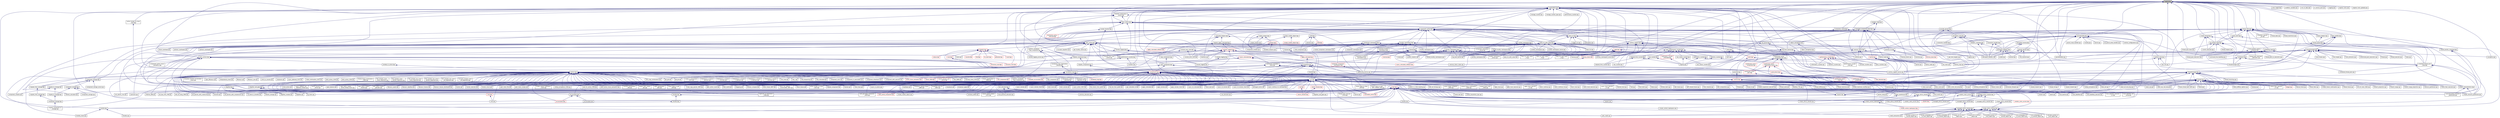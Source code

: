 digraph "logging.hpp"
{
  edge [fontname="Helvetica",fontsize="10",labelfontname="Helvetica",labelfontsize="10"];
  node [fontname="Helvetica",fontsize="10",shape=record];
  Node18 [label="logging.hpp",height=0.2,width=0.4,color="black", fillcolor="grey75", style="filled", fontcolor="black"];
  Node18 -> Node19 [dir="back",color="midnightblue",fontsize="10",style="solid",fontname="Helvetica"];
  Node19 [label="shared_priority_scheduler.hpp",height=0.2,width=0.4,color="black", fillcolor="white", style="filled",URL="$d0/d84/shared__priority__scheduler_8hpp.html"];
  Node19 -> Node20 [dir="back",color="midnightblue",fontsize="10",style="solid",fontname="Helvetica"];
  Node20 [label="oversubscribing_resource\l_partitioner.cpp",height=0.2,width=0.4,color="black", fillcolor="white", style="filled",URL="$dd/dee/oversubscribing__resource__partitioner_8cpp.html"];
  Node19 -> Node21 [dir="back",color="midnightblue",fontsize="10",style="solid",fontname="Helvetica"];
  Node21 [label="simple_resource_partitioner.cpp",height=0.2,width=0.4,color="black", fillcolor="white", style="filled",URL="$d5/df9/simple__resource__partitioner_8cpp.html"];
  Node18 -> Node22 [dir="back",color="midnightblue",fontsize="10",style="solid",fontname="Helvetica"];
  Node22 [label="basic_action.hpp",height=0.2,width=0.4,color="black", fillcolor="white", style="filled",URL="$d1/d7e/basic__action_8hpp.html"];
  Node22 -> Node23 [dir="back",color="midnightblue",fontsize="10",style="solid",fontname="Helvetica"];
  Node23 [label="component_storage.hpp",height=0.2,width=0.4,color="black", fillcolor="white", style="filled",URL="$d6/d36/components_2component__storage_2server_2component__storage_8hpp.html"];
  Node23 -> Node24 [dir="back",color="midnightblue",fontsize="10",style="solid",fontname="Helvetica"];
  Node24 [label="component_storage.hpp",height=0.2,width=0.4,color="black", fillcolor="white", style="filled",URL="$d0/dd6/components_2component__storage_2component__storage_8hpp.html"];
  Node24 -> Node25 [dir="back",color="midnightblue",fontsize="10",style="solid",fontname="Helvetica"];
  Node25 [label="migrate_to_storage.hpp",height=0.2,width=0.4,color="black", fillcolor="white", style="filled",URL="$da/d18/migrate__to__storage_8hpp.html"];
  Node25 -> Node26 [dir="back",color="midnightblue",fontsize="10",style="solid",fontname="Helvetica"];
  Node26 [label="component_storage.hpp",height=0.2,width=0.4,color="black", fillcolor="white", style="filled",URL="$d4/dfe/include_2component__storage_8hpp.html"];
  Node26 -> Node27 [dir="back",color="midnightblue",fontsize="10",style="solid",fontname="Helvetica"];
  Node27 [label="migrate_component_to\l_storage.cpp",height=0.2,width=0.4,color="black", fillcolor="white", style="filled",URL="$dd/d02/migrate__component__to__storage_8cpp.html"];
  Node24 -> Node26 [dir="back",color="midnightblue",fontsize="10",style="solid",fontname="Helvetica"];
  Node24 -> Node28 [dir="back",color="midnightblue",fontsize="10",style="solid",fontname="Helvetica"];
  Node28 [label="component_storage.cpp",height=0.2,width=0.4,color="black", fillcolor="white", style="filled",URL="$d4/ddf/component__storage_8cpp.html"];
  Node23 -> Node29 [dir="back",color="midnightblue",fontsize="10",style="solid",fontname="Helvetica"];
  Node29 [label="migrate_from_storage.hpp",height=0.2,width=0.4,color="black", fillcolor="white", style="filled",URL="$d3/d9f/server_2migrate__from__storage_8hpp.html"];
  Node29 -> Node30 [dir="back",color="midnightblue",fontsize="10",style="solid",fontname="Helvetica"];
  Node30 [label="migrate_from_storage.hpp",height=0.2,width=0.4,color="black", fillcolor="white", style="filled",URL="$db/d0f/migrate__from__storage_8hpp.html"];
  Node30 -> Node26 [dir="back",color="midnightblue",fontsize="10",style="solid",fontname="Helvetica"];
  Node23 -> Node31 [dir="back",color="midnightblue",fontsize="10",style="solid",fontname="Helvetica"];
  Node31 [label="migrate_to_storage.hpp",height=0.2,width=0.4,color="black", fillcolor="white", style="filled",URL="$d4/d4c/server_2migrate__to__storage_8hpp.html"];
  Node31 -> Node25 [dir="back",color="midnightblue",fontsize="10",style="solid",fontname="Helvetica"];
  Node31 -> Node32 [dir="back",color="midnightblue",fontsize="10",style="solid",fontname="Helvetica"];
  Node32 [label="component_module.cpp",height=0.2,width=0.4,color="black", fillcolor="white", style="filled",URL="$de/dc1/component__storage_2component__module_8cpp.html"];
  Node23 -> Node33 [dir="back",color="midnightblue",fontsize="10",style="solid",fontname="Helvetica"];
  Node33 [label="component_storage_server.cpp",height=0.2,width=0.4,color="black", fillcolor="white", style="filled",URL="$d4/dcb/component__storage__server_8cpp.html"];
  Node22 -> Node34 [dir="back",color="midnightblue",fontsize="10",style="solid",fontname="Helvetica"];
  Node34 [label="partition_unordered\l_map_component.hpp",height=0.2,width=0.4,color="black", fillcolor="white", style="filled",URL="$d8/df3/partition__unordered__map__component_8hpp.html"];
  Node34 -> Node35 [dir="back",color="midnightblue",fontsize="10",style="solid",fontname="Helvetica"];
  Node35 [label="unordered_map.hpp",height=0.2,width=0.4,color="black", fillcolor="white", style="filled",URL="$d9/ddf/hpx_2components_2containers_2unordered_2unordered__map_8hpp.html"];
  Node35 -> Node23 [dir="back",color="midnightblue",fontsize="10",style="solid",fontname="Helvetica"];
  Node35 -> Node36 [dir="back",color="midnightblue",fontsize="10",style="solid",fontname="Helvetica"];
  Node36 [label="unordered_map.hpp",height=0.2,width=0.4,color="red", fillcolor="white", style="filled",URL="$d6/d06/hpx_2include_2unordered__map_8hpp.html"];
  Node35 -> Node38 [dir="back",color="midnightblue",fontsize="10",style="solid",fontname="Helvetica"];
  Node38 [label="partition_unordered\l_map_component.cpp",height=0.2,width=0.4,color="black", fillcolor="white", style="filled",URL="$d5/d34/partition__unordered__map__component_8cpp.html"];
  Node34 -> Node39 [dir="back",color="midnightblue",fontsize="10",style="solid",fontname="Helvetica"];
  Node39 [label="unordered_map_segmented\l_iterator.hpp",height=0.2,width=0.4,color="black", fillcolor="white", style="filled",URL="$dc/dfd/unordered__map__segmented__iterator_8hpp.html"];
  Node39 -> Node35 [dir="back",color="midnightblue",fontsize="10",style="solid",fontname="Helvetica"];
  Node34 -> Node38 [dir="back",color="midnightblue",fontsize="10",style="solid",fontname="Helvetica"];
  Node22 -> Node40 [dir="back",color="midnightblue",fontsize="10",style="solid",fontname="Helvetica"];
  Node40 [label="base_lco.hpp",height=0.2,width=0.4,color="black", fillcolor="white", style="filled",URL="$de/daa/base__lco_8hpp.html"];
  Node40 -> Node41 [dir="back",color="midnightblue",fontsize="10",style="solid",fontname="Helvetica"];
  Node41 [label="lcos.hpp",height=0.2,width=0.4,color="black", fillcolor="white", style="filled",URL="$d5/deb/lcos_8hpp.html"];
  Node41 -> Node42 [dir="back",color="midnightblue",fontsize="10",style="solid",fontname="Helvetica"];
  Node42 [label="allgather_and_gate.cpp",height=0.2,width=0.4,color="black", fillcolor="white", style="filled",URL="$d1/d56/allgather__and__gate_8cpp.html"];
  Node41 -> Node43 [dir="back",color="midnightblue",fontsize="10",style="solid",fontname="Helvetica"];
  Node43 [label="apex_balance.cpp",height=0.2,width=0.4,color="black", fillcolor="white", style="filled",URL="$d4/d8e/apex__balance_8cpp.html"];
  Node41 -> Node44 [dir="back",color="midnightblue",fontsize="10",style="solid",fontname="Helvetica"];
  Node44 [label="apex_policy_engine\l_active_thread_count.cpp",height=0.2,width=0.4,color="black", fillcolor="white", style="filled",URL="$d5/d01/apex__policy__engine__active__thread__count_8cpp.html"];
  Node41 -> Node45 [dir="back",color="midnightblue",fontsize="10",style="solid",fontname="Helvetica"];
  Node45 [label="apex_policy_engine\l_events.cpp",height=0.2,width=0.4,color="black", fillcolor="white", style="filled",URL="$df/d0f/apex__policy__engine__events_8cpp.html"];
  Node41 -> Node46 [dir="back",color="midnightblue",fontsize="10",style="solid",fontname="Helvetica"];
  Node46 [label="apex_policy_engine\l_periodic.cpp",height=0.2,width=0.4,color="black", fillcolor="white", style="filled",URL="$d5/d7b/apex__policy__engine__periodic_8cpp.html"];
  Node41 -> Node47 [dir="back",color="midnightblue",fontsize="10",style="solid",fontname="Helvetica"];
  Node47 [label="heartbeat.cpp",height=0.2,width=0.4,color="black", fillcolor="white", style="filled",URL="$d8/d98/heartbeat_8cpp.html"];
  Node41 -> Node48 [dir="back",color="midnightblue",fontsize="10",style="solid",fontname="Helvetica"];
  Node48 [label="hello_world_component.hpp",height=0.2,width=0.4,color="red", fillcolor="white", style="filled",URL="$df/df0/hello__world__component_8hpp.html"];
  Node41 -> Node51 [dir="back",color="midnightblue",fontsize="10",style="solid",fontname="Helvetica"];
  Node51 [label="row.hpp",height=0.2,width=0.4,color="red", fillcolor="white", style="filled",URL="$dc/d69/row_8hpp.html"];
  Node51 -> Node58 [dir="back",color="midnightblue",fontsize="10",style="solid",fontname="Helvetica"];
  Node58 [label="stencil_iterator.hpp",height=0.2,width=0.4,color="red", fillcolor="white", style="filled",URL="$dc/d5c/server_2stencil__iterator_8hpp.html"];
  Node41 -> Node61 [dir="back",color="midnightblue",fontsize="10",style="solid",fontname="Helvetica"];
  Node61 [label="stencil_iterator.hpp",height=0.2,width=0.4,color="red", fillcolor="white", style="filled",URL="$d4/dc8/stencil__iterator_8hpp.html"];
  Node61 -> Node58 [dir="back",color="midnightblue",fontsize="10",style="solid",fontname="Helvetica"];
  Node41 -> Node58 [dir="back",color="midnightblue",fontsize="10",style="solid",fontname="Helvetica"];
  Node41 -> Node62 [dir="back",color="midnightblue",fontsize="10",style="solid",fontname="Helvetica"];
  Node62 [label="jacobi_hpx.cpp",height=0.2,width=0.4,color="black", fillcolor="white", style="filled",URL="$d8/d72/jacobi__hpx_8cpp.html"];
  Node41 -> Node63 [dir="back",color="midnightblue",fontsize="10",style="solid",fontname="Helvetica"];
  Node63 [label="jacobi_nonuniform_hpx.cpp",height=0.2,width=0.4,color="black", fillcolor="white", style="filled",URL="$de/d56/jacobi__nonuniform__hpx_8cpp.html"];
  Node41 -> Node64 [dir="back",color="midnightblue",fontsize="10",style="solid",fontname="Helvetica"];
  Node64 [label="enumerate_threads.cpp",height=0.2,width=0.4,color="black", fillcolor="white", style="filled",URL="$d3/dd4/enumerate__threads_8cpp.html"];
  Node41 -> Node65 [dir="back",color="midnightblue",fontsize="10",style="solid",fontname="Helvetica"];
  Node65 [label="fibonacci_await.cpp",height=0.2,width=0.4,color="black", fillcolor="white", style="filled",URL="$dc/d1c/fibonacci__await_8cpp.html"];
  Node41 -> Node66 [dir="back",color="midnightblue",fontsize="10",style="solid",fontname="Helvetica"];
  Node66 [label="fibonacci_dataflow.cpp",height=0.2,width=0.4,color="black", fillcolor="white", style="filled",URL="$df/d3d/fibonacci__dataflow_8cpp.html"];
  Node41 -> Node67 [dir="back",color="midnightblue",fontsize="10",style="solid",fontname="Helvetica"];
  Node67 [label="fibonacci_futures.cpp",height=0.2,width=0.4,color="black", fillcolor="white", style="filled",URL="$d6/de3/fibonacci__futures_8cpp.html"];
  Node41 -> Node68 [dir="back",color="midnightblue",fontsize="10",style="solid",fontname="Helvetica"];
  Node68 [label="fibonacci_futures_distributed.cpp",height=0.2,width=0.4,color="black", fillcolor="white", style="filled",URL="$d1/dc9/fibonacci__futures__distributed_8cpp.html"];
  Node41 -> Node69 [dir="back",color="midnightblue",fontsize="10",style="solid",fontname="Helvetica"];
  Node69 [label="fractals.cpp",height=0.2,width=0.4,color="black", fillcolor="white", style="filled",URL="$d8/d58/fractals_8cpp.html"];
  Node41 -> Node70 [dir="back",color="midnightblue",fontsize="10",style="solid",fontname="Helvetica"];
  Node70 [label="fractals_executor.cpp",height=0.2,width=0.4,color="black", fillcolor="white", style="filled",URL="$d9/da9/fractals__executor_8cpp.html"];
  Node41 -> Node71 [dir="back",color="midnightblue",fontsize="10",style="solid",fontname="Helvetica"];
  Node71 [label="fractals_struct.cpp",height=0.2,width=0.4,color="black", fillcolor="white", style="filled",URL="$d8/d2f/fractals__struct_8cpp.html"];
  Node41 -> Node72 [dir="back",color="midnightblue",fontsize="10",style="solid",fontname="Helvetica"];
  Node72 [label="hello_world.cpp",height=0.2,width=0.4,color="black", fillcolor="white", style="filled",URL="$d0/d67/hello__world_8cpp.html"];
  Node41 -> Node73 [dir="back",color="midnightblue",fontsize="10",style="solid",fontname="Helvetica"];
  Node73 [label="latch_local.cpp",height=0.2,width=0.4,color="black", fillcolor="white", style="filled",URL="$dd/dd3/latch__local_8cpp.html"];
  Node41 -> Node74 [dir="back",color="midnightblue",fontsize="10",style="solid",fontname="Helvetica"];
  Node74 [label="latch_remote.cpp",height=0.2,width=0.4,color="black", fillcolor="white", style="filled",URL="$df/d59/latch__remote_8cpp.html"];
  Node41 -> Node75 [dir="back",color="midnightblue",fontsize="10",style="solid",fontname="Helvetica"];
  Node75 [label="local_channel.cpp",height=0.2,width=0.4,color="black", fillcolor="white", style="filled",URL="$d0/d3e/local__channel_8cpp.html"];
  Node41 -> Node76 [dir="back",color="midnightblue",fontsize="10",style="solid",fontname="Helvetica"];
  Node76 [label="pingpong.cpp",height=0.2,width=0.4,color="black", fillcolor="white", style="filled",URL="$dd/d4d/pingpong_8cpp.html"];
  Node41 -> Node77 [dir="back",color="midnightblue",fontsize="10",style="solid",fontname="Helvetica"];
  Node77 [label="shared_mutex.cpp",height=0.2,width=0.4,color="black", fillcolor="white", style="filled",URL="$da/d0b/shared__mutex_8cpp.html"];
  Node41 -> Node78 [dir="back",color="midnightblue",fontsize="10",style="solid",fontname="Helvetica"];
  Node78 [label="wait_composition.cpp",height=0.2,width=0.4,color="black", fillcolor="white", style="filled",URL="$d6/d13/wait__composition_8cpp.html"];
  Node41 -> Node79 [dir="back",color="midnightblue",fontsize="10",style="solid",fontname="Helvetica"];
  Node79 [label="sheneos_compare.cpp",height=0.2,width=0.4,color="black", fillcolor="white", style="filled",URL="$dc/d11/sheneos__compare_8cpp.html"];
  Node41 -> Node80 [dir="back",color="midnightblue",fontsize="10",style="solid",fontname="Helvetica"];
  Node80 [label="spell_check_file.cpp",height=0.2,width=0.4,color="black", fillcolor="white", style="filled",URL="$df/df7/spell__check__file_8cpp.html"];
  Node41 -> Node81 [dir="back",color="midnightblue",fontsize="10",style="solid",fontname="Helvetica"];
  Node81 [label="spell_check_simple.cpp",height=0.2,width=0.4,color="black", fillcolor="white", style="filled",URL="$dd/d54/spell__check__simple_8cpp.html"];
  Node41 -> Node82 [dir="back",color="midnightblue",fontsize="10",style="solid",fontname="Helvetica"];
  Node82 [label="simple_central_tuplespace\l_client.cpp",height=0.2,width=0.4,color="black", fillcolor="white", style="filled",URL="$d1/d7b/simple__central__tuplespace__client_8cpp.html"];
  Node41 -> Node83 [dir="back",color="midnightblue",fontsize="10",style="solid",fontname="Helvetica"];
  Node83 [label="hpx.hpp",height=0.2,width=0.4,color="red", fillcolor="white", style="filled",URL="$d0/daa/hpx_8hpp.html"];
  Node83 -> Node90 [dir="back",color="midnightblue",fontsize="10",style="solid",fontname="Helvetica"];
  Node90 [label="1d_stencil_4_throttle.cpp",height=0.2,width=0.4,color="black", fillcolor="white", style="filled",URL="$d6/de5/1d__stencil__4__throttle_8cpp.html"];
  Node83 -> Node95 [dir="back",color="midnightblue",fontsize="10",style="solid",fontname="Helvetica"];
  Node95 [label="accumulator.cpp",height=0.2,width=0.4,color="black", fillcolor="white", style="filled",URL="$d1/d81/accumulator_8cpp.html"];
  Node83 -> Node96 [dir="back",color="midnightblue",fontsize="10",style="solid",fontname="Helvetica"];
  Node96 [label="accumulator.hpp",height=0.2,width=0.4,color="black", fillcolor="white", style="filled",URL="$d4/d9d/server_2accumulator_8hpp.html"];
  Node96 -> Node95 [dir="back",color="midnightblue",fontsize="10",style="solid",fontname="Helvetica"];
  Node96 -> Node97 [dir="back",color="midnightblue",fontsize="10",style="solid",fontname="Helvetica"];
  Node97 [label="accumulator.hpp",height=0.2,width=0.4,color="red", fillcolor="white", style="filled",URL="$d8/d5e/accumulator_8hpp.html"];
  Node83 -> Node104 [dir="back",color="midnightblue",fontsize="10",style="solid",fontname="Helvetica"];
  Node104 [label="allgather_module.cpp",height=0.2,width=0.4,color="black", fillcolor="white", style="filled",URL="$df/de4/allgather__module_8cpp.html"];
  Node83 -> Node105 [dir="back",color="midnightblue",fontsize="10",style="solid",fontname="Helvetica"];
  Node105 [label="allgather.cpp",height=0.2,width=0.4,color="black", fillcolor="white", style="filled",URL="$d7/d06/allgather_8cpp.html"];
  Node83 -> Node42 [dir="back",color="midnightblue",fontsize="10",style="solid",fontname="Helvetica"];
  Node83 -> Node106 [dir="back",color="midnightblue",fontsize="10",style="solid",fontname="Helvetica"];
  Node106 [label="ag_client.cpp",height=0.2,width=0.4,color="black", fillcolor="white", style="filled",URL="$d4/d5d/ag__client_8cpp.html"];
  Node83 -> Node110 [dir="back",color="midnightblue",fontsize="10",style="solid",fontname="Helvetica"];
  Node110 [label="cancelable_action.hpp",height=0.2,width=0.4,color="red", fillcolor="white", style="filled",URL="$d5/d4d/server_2cancelable__action_8hpp.html"];
  Node83 -> Node48 [dir="back",color="midnightblue",fontsize="10",style="solid",fontname="Helvetica"];
  Node83 -> Node62 [dir="back",color="midnightblue",fontsize="10",style="solid",fontname="Helvetica"];
  Node83 -> Node63 [dir="back",color="midnightblue",fontsize="10",style="solid",fontname="Helvetica"];
  Node83 -> Node127 [dir="back",color="midnightblue",fontsize="10",style="solid",fontname="Helvetica"];
  Node127 [label="nqueen.cpp",height=0.2,width=0.4,color="black", fillcolor="white", style="filled",URL="$db/dca/nqueen_8cpp.html"];
  Node83 -> Node128 [dir="back",color="midnightblue",fontsize="10",style="solid",fontname="Helvetica"];
  Node128 [label="nqueen.hpp",height=0.2,width=0.4,color="black", fillcolor="white", style="filled",URL="$de/d58/server_2nqueen_8hpp.html"];
  Node128 -> Node127 [dir="back",color="midnightblue",fontsize="10",style="solid",fontname="Helvetica"];
  Node128 -> Node129 [dir="back",color="midnightblue",fontsize="10",style="solid",fontname="Helvetica"];
  Node129 [label="nqueen.hpp",height=0.2,width=0.4,color="red", fillcolor="white", style="filled",URL="$da/dfd/stubs_2nqueen_8hpp.html"];
  Node83 -> Node132 [dir="back",color="midnightblue",fontsize="10",style="solid",fontname="Helvetica"];
  Node132 [label="sine.cpp",height=0.2,width=0.4,color="black", fillcolor="white", style="filled",URL="$d3/d0d/server_2sine_8cpp.html"];
  Node83 -> Node133 [dir="back",color="midnightblue",fontsize="10",style="solid",fontname="Helvetica"];
  Node133 [label="sine.hpp",height=0.2,width=0.4,color="red", fillcolor="white", style="filled",URL="$d8/dac/sine_8hpp.html"];
  Node133 -> Node132 [dir="back",color="midnightblue",fontsize="10",style="solid",fontname="Helvetica"];
  Node83 -> Node142 [dir="back",color="midnightblue",fontsize="10",style="solid",fontname="Helvetica"];
  Node142 [label="factorial.cpp",height=0.2,width=0.4,color="black", fillcolor="white", style="filled",URL="$d9/d00/factorial_8cpp.html"];
  Node83 -> Node145 [dir="back",color="midnightblue",fontsize="10",style="solid",fontname="Helvetica"];
  Node145 [label="interest_calculator.cpp",height=0.2,width=0.4,color="black", fillcolor="white", style="filled",URL="$d2/d86/interest__calculator_8cpp.html"];
  Node83 -> Node146 [dir="back",color="midnightblue",fontsize="10",style="solid",fontname="Helvetica"];
  Node146 [label="non_atomic_rma.cpp",height=0.2,width=0.4,color="black", fillcolor="white", style="filled",URL="$d7/d8b/non__atomic__rma_8cpp.html"];
  Node83 -> Node149 [dir="back",color="midnightblue",fontsize="10",style="solid",fontname="Helvetica"];
  Node149 [label="quicksort.cpp",height=0.2,width=0.4,color="black", fillcolor="white", style="filled",URL="$d3/d1e/quicksort_8cpp.html"];
  Node83 -> Node157 [dir="back",color="midnightblue",fontsize="10",style="solid",fontname="Helvetica"];
  Node157 [label="random_mem_access.cpp",height=0.2,width=0.4,color="black", fillcolor="white", style="filled",URL="$d1/d51/random__mem__access_8cpp.html"];
  Node83 -> Node158 [dir="back",color="midnightblue",fontsize="10",style="solid",fontname="Helvetica"];
  Node158 [label="random_mem_access.hpp",height=0.2,width=0.4,color="black", fillcolor="white", style="filled",URL="$d0/d19/server_2random__mem__access_8hpp.html"];
  Node158 -> Node157 [dir="back",color="midnightblue",fontsize="10",style="solid",fontname="Helvetica"];
  Node158 -> Node159 [dir="back",color="midnightblue",fontsize="10",style="solid",fontname="Helvetica"];
  Node159 [label="random_mem_access.hpp",height=0.2,width=0.4,color="red", fillcolor="white", style="filled",URL="$d3/d32/stubs_2random__mem__access_8hpp.html"];
  Node83 -> Node20 [dir="back",color="midnightblue",fontsize="10",style="solid",fontname="Helvetica"];
  Node83 -> Node21 [dir="back",color="midnightblue",fontsize="10",style="solid",fontname="Helvetica"];
  Node83 -> Node178 [dir="back",color="midnightblue",fontsize="10",style="solid",fontname="Helvetica"];
  Node178 [label="throttle.cpp",height=0.2,width=0.4,color="black", fillcolor="white", style="filled",URL="$de/d56/server_2throttle_8cpp.html"];
  Node83 -> Node179 [dir="back",color="midnightblue",fontsize="10",style="solid",fontname="Helvetica"];
  Node179 [label="throttle.hpp",height=0.2,width=0.4,color="black", fillcolor="white", style="filled",URL="$db/dc9/server_2throttle_8hpp.html"];
  Node179 -> Node178 [dir="back",color="midnightblue",fontsize="10",style="solid",fontname="Helvetica"];
  Node179 -> Node180 [dir="back",color="midnightblue",fontsize="10",style="solid",fontname="Helvetica"];
  Node180 [label="throttle.hpp",height=0.2,width=0.4,color="black", fillcolor="white", style="filled",URL="$d5/dec/stubs_2throttle_8hpp.html"];
  Node180 -> Node181 [dir="back",color="midnightblue",fontsize="10",style="solid",fontname="Helvetica"];
  Node181 [label="throttle.hpp",height=0.2,width=0.4,color="black", fillcolor="white", style="filled",URL="$d2/d2e/throttle_8hpp.html"];
  Node181 -> Node182 [dir="back",color="midnightblue",fontsize="10",style="solid",fontname="Helvetica"];
  Node182 [label="throttle.cpp",height=0.2,width=0.4,color="black", fillcolor="white", style="filled",URL="$db/d02/throttle_8cpp.html"];
  Node181 -> Node183 [dir="back",color="midnightblue",fontsize="10",style="solid",fontname="Helvetica"];
  Node183 [label="throttle_client.cpp",height=0.2,width=0.4,color="black", fillcolor="white", style="filled",URL="$d0/db7/throttle__client_8cpp.html"];
  Node83 -> Node180 [dir="back",color="midnightblue",fontsize="10",style="solid",fontname="Helvetica"];
  Node83 -> Node182 [dir="back",color="midnightblue",fontsize="10",style="solid",fontname="Helvetica"];
  Node83 -> Node181 [dir="back",color="midnightblue",fontsize="10",style="solid",fontname="Helvetica"];
  Node83 -> Node192 [dir="back",color="midnightblue",fontsize="10",style="solid",fontname="Helvetica"];
  Node192 [label="simple_central_tuplespace.hpp",height=0.2,width=0.4,color="black", fillcolor="white", style="filled",URL="$db/d69/server_2simple__central__tuplespace_8hpp.html"];
  Node192 -> Node193 [dir="back",color="midnightblue",fontsize="10",style="solid",fontname="Helvetica"];
  Node193 [label="simple_central_tuplespace.cpp",height=0.2,width=0.4,color="black", fillcolor="white", style="filled",URL="$d3/dec/simple__central__tuplespace_8cpp.html"];
  Node192 -> Node194 [dir="back",color="midnightblue",fontsize="10",style="solid",fontname="Helvetica"];
  Node194 [label="simple_central_tuplespace.hpp",height=0.2,width=0.4,color="red", fillcolor="white", style="filled",URL="$d0/d4b/stubs_2simple__central__tuplespace_8hpp.html"];
  Node83 -> Node196 [dir="back",color="midnightblue",fontsize="10",style="solid",fontname="Helvetica"];
  Node196 [label="tuples_warehouse.hpp",height=0.2,width=0.4,color="black", fillcolor="white", style="filled",URL="$da/de6/tuples__warehouse_8hpp.html"];
  Node196 -> Node192 [dir="back",color="midnightblue",fontsize="10",style="solid",fontname="Helvetica"];
  Node83 -> Node193 [dir="back",color="midnightblue",fontsize="10",style="solid",fontname="Helvetica"];
  Node83 -> Node211 [dir="back",color="midnightblue",fontsize="10",style="solid",fontname="Helvetica"];
  Node211 [label="stream.cpp",height=0.2,width=0.4,color="black", fillcolor="white", style="filled",URL="$da/d5f/stream_8cpp.html"];
  Node83 -> Node217 [dir="back",color="midnightblue",fontsize="10",style="solid",fontname="Helvetica"];
  Node217 [label="network_storage.cpp",height=0.2,width=0.4,color="black", fillcolor="white", style="filled",URL="$db/daa/network__storage_8cpp.html"];
  Node83 -> Node234 [dir="back",color="midnightblue",fontsize="10",style="solid",fontname="Helvetica"];
  Node234 [label="duplicate_id_registration\l_1596.cpp",height=0.2,width=0.4,color="black", fillcolor="white", style="filled",URL="$db/d8d/duplicate__id__registration__1596_8cpp.html"];
  Node83 -> Node237 [dir="back",color="midnightblue",fontsize="10",style="solid",fontname="Helvetica"];
  Node237 [label="send_gid_keep_component\l_1624.cpp",height=0.2,width=0.4,color="black", fillcolor="white", style="filled",URL="$d9/d49/send__gid__keep__component__1624_8cpp.html"];
  Node83 -> Node258 [dir="back",color="midnightblue",fontsize="10",style="solid",fontname="Helvetica"];
  Node258 [label="barrier_hang.cpp",height=0.2,width=0.4,color="black", fillcolor="white", style="filled",URL="$dd/d8b/barrier__hang_8cpp.html"];
  Node83 -> Node275 [dir="back",color="midnightblue",fontsize="10",style="solid",fontname="Helvetica"];
  Node275 [label="lifetime_588.cpp",height=0.2,width=0.4,color="black", fillcolor="white", style="filled",URL="$d7/dca/lifetime__588_8cpp.html"];
  Node83 -> Node282 [dir="back",color="midnightblue",fontsize="10",style="solid",fontname="Helvetica"];
  Node282 [label="set_hpx_limit_798.cpp",height=0.2,width=0.4,color="black", fillcolor="white", style="filled",URL="$d2/dfb/set__hpx__limit__798_8cpp.html"];
  Node83 -> Node284 [dir="back",color="midnightblue",fontsize="10",style="solid",fontname="Helvetica"];
  Node284 [label="shared_stated_leaked\l_1211.cpp",height=0.2,width=0.4,color="black", fillcolor="white", style="filled",URL="$dc/dce/shared__stated__leaked__1211_8cpp.html"];
  Node83 -> Node286 [dir="back",color="midnightblue",fontsize="10",style="solid",fontname="Helvetica"];
  Node286 [label="wait_all_hang_1946.cpp",height=0.2,width=0.4,color="black", fillcolor="white", style="filled",URL="$d5/d69/wait__all__hang__1946_8cpp.html"];
  Node83 -> Node308 [dir="back",color="midnightblue",fontsize="10",style="solid",fontname="Helvetica"];
  Node308 [label="thread_pool_executor\l_1114.cpp",height=0.2,width=0.4,color="black", fillcolor="white", style="filled",URL="$d8/d63/thread__pool__executor__1114_8cpp.html"];
  Node83 -> Node318 [dir="back",color="midnightblue",fontsize="10",style="solid",fontname="Helvetica"];
  Node318 [label="managed_refcnt_checker.cpp",height=0.2,width=0.4,color="black", fillcolor="white", style="filled",URL="$d3/d8d/managed__refcnt__checker_8cpp.html"];
  Node83 -> Node319 [dir="back",color="midnightblue",fontsize="10",style="solid",fontname="Helvetica"];
  Node319 [label="managed_refcnt_checker.hpp",height=0.2,width=0.4,color="black", fillcolor="white", style="filled",URL="$db/dd0/managed__refcnt__checker_8hpp.html"];
  Node319 -> Node320 [dir="back",color="midnightblue",fontsize="10",style="solid",fontname="Helvetica"];
  Node320 [label="credit_exhaustion.cpp",height=0.2,width=0.4,color="black", fillcolor="white", style="filled",URL="$d6/d80/credit__exhaustion_8cpp.html"];
  Node319 -> Node321 [dir="back",color="midnightblue",fontsize="10",style="solid",fontname="Helvetica"];
  Node321 [label="local_embedded_ref\l_to_local_object.cpp",height=0.2,width=0.4,color="black", fillcolor="white", style="filled",URL="$d6/d54/local__embedded__ref__to__local__object_8cpp.html"];
  Node319 -> Node322 [dir="back",color="midnightblue",fontsize="10",style="solid",fontname="Helvetica"];
  Node322 [label="local_embedded_ref\l_to_remote_object.cpp",height=0.2,width=0.4,color="black", fillcolor="white", style="filled",URL="$d6/d34/local__embedded__ref__to__remote__object_8cpp.html"];
  Node319 -> Node323 [dir="back",color="midnightblue",fontsize="10",style="solid",fontname="Helvetica"];
  Node323 [label="refcnted_symbol_to\l_local_object.cpp",height=0.2,width=0.4,color="black", fillcolor="white", style="filled",URL="$d9/deb/refcnted__symbol__to__local__object_8cpp.html"];
  Node319 -> Node324 [dir="back",color="midnightblue",fontsize="10",style="solid",fontname="Helvetica"];
  Node324 [label="refcnted_symbol_to\l_remote_object.cpp",height=0.2,width=0.4,color="black", fillcolor="white", style="filled",URL="$dd/d20/refcnted__symbol__to__remote__object_8cpp.html"];
  Node319 -> Node325 [dir="back",color="midnightblue",fontsize="10",style="solid",fontname="Helvetica"];
  Node325 [label="remote_embedded_ref\l_to_local_object.cpp",height=0.2,width=0.4,color="black", fillcolor="white", style="filled",URL="$d4/ded/remote__embedded__ref__to__local__object_8cpp.html"];
  Node319 -> Node326 [dir="back",color="midnightblue",fontsize="10",style="solid",fontname="Helvetica"];
  Node326 [label="remote_embedded_ref\l_to_remote_object.cpp",height=0.2,width=0.4,color="black", fillcolor="white", style="filled",URL="$dc/dca/remote__embedded__ref__to__remote__object_8cpp.html"];
  Node319 -> Node327 [dir="back",color="midnightblue",fontsize="10",style="solid",fontname="Helvetica"];
  Node327 [label="scoped_ref_to_local\l_object.cpp",height=0.2,width=0.4,color="black", fillcolor="white", style="filled",URL="$d6/da4/scoped__ref__to__local__object_8cpp.html"];
  Node319 -> Node328 [dir="back",color="midnightblue",fontsize="10",style="solid",fontname="Helvetica"];
  Node328 [label="scoped_ref_to_remote\l_object.cpp",height=0.2,width=0.4,color="black", fillcolor="white", style="filled",URL="$de/d85/scoped__ref__to__remote__object_8cpp.html"];
  Node319 -> Node329 [dir="back",color="midnightblue",fontsize="10",style="solid",fontname="Helvetica"];
  Node329 [label="split_credit.cpp",height=0.2,width=0.4,color="black", fillcolor="white", style="filled",URL="$dc/d1c/split__credit_8cpp.html"];
  Node319 -> Node330 [dir="back",color="midnightblue",fontsize="10",style="solid",fontname="Helvetica"];
  Node330 [label="uncounted_symbol_to\l_local_object.cpp",height=0.2,width=0.4,color="black", fillcolor="white", style="filled",URL="$de/d5f/uncounted__symbol__to__local__object_8cpp.html"];
  Node319 -> Node331 [dir="back",color="midnightblue",fontsize="10",style="solid",fontname="Helvetica"];
  Node331 [label="uncounted_symbol_to\l_remote_object.cpp",height=0.2,width=0.4,color="black", fillcolor="white", style="filled",URL="$d5/d86/uncounted__symbol__to__remote__object_8cpp.html"];
  Node83 -> Node332 [dir="back",color="midnightblue",fontsize="10",style="solid",fontname="Helvetica"];
  Node332 [label="managed_refcnt_checker.cpp",height=0.2,width=0.4,color="black", fillcolor="white", style="filled",URL="$d7/d11/server_2managed__refcnt__checker_8cpp.html"];
  Node83 -> Node333 [dir="back",color="midnightblue",fontsize="10",style="solid",fontname="Helvetica"];
  Node333 [label="managed_refcnt_checker.hpp",height=0.2,width=0.4,color="black", fillcolor="white", style="filled",URL="$df/da6/server_2managed__refcnt__checker_8hpp.html"];
  Node333 -> Node318 [dir="back",color="midnightblue",fontsize="10",style="solid",fontname="Helvetica"];
  Node333 -> Node332 [dir="back",color="midnightblue",fontsize="10",style="solid",fontname="Helvetica"];
  Node333 -> Node334 [dir="back",color="midnightblue",fontsize="10",style="solid",fontname="Helvetica"];
  Node334 [label="managed_refcnt_checker.hpp",height=0.2,width=0.4,color="black", fillcolor="white", style="filled",URL="$d3/d77/stubs_2managed__refcnt__checker_8hpp.html"];
  Node334 -> Node319 [dir="back",color="midnightblue",fontsize="10",style="solid",fontname="Helvetica"];
  Node83 -> Node335 [dir="back",color="midnightblue",fontsize="10",style="solid",fontname="Helvetica"];
  Node335 [label="simple_refcnt_checker.cpp",height=0.2,width=0.4,color="black", fillcolor="white", style="filled",URL="$d7/d14/server_2simple__refcnt__checker_8cpp.html"];
  Node83 -> Node336 [dir="back",color="midnightblue",fontsize="10",style="solid",fontname="Helvetica"];
  Node336 [label="simple_refcnt_checker.hpp",height=0.2,width=0.4,color="black", fillcolor="white", style="filled",URL="$d6/d3d/server_2simple__refcnt__checker_8hpp.html"];
  Node336 -> Node335 [dir="back",color="midnightblue",fontsize="10",style="solid",fontname="Helvetica"];
  Node336 -> Node337 [dir="back",color="midnightblue",fontsize="10",style="solid",fontname="Helvetica"];
  Node337 [label="simple_refcnt_checker.cpp",height=0.2,width=0.4,color="black", fillcolor="white", style="filled",URL="$df/d16/simple__refcnt__checker_8cpp.html"];
  Node336 -> Node338 [dir="back",color="midnightblue",fontsize="10",style="solid",fontname="Helvetica"];
  Node338 [label="simple_refcnt_checker.hpp",height=0.2,width=0.4,color="black", fillcolor="white", style="filled",URL="$da/d8e/stubs_2simple__refcnt__checker_8hpp.html"];
  Node338 -> Node339 [dir="back",color="midnightblue",fontsize="10",style="solid",fontname="Helvetica"];
  Node339 [label="simple_refcnt_checker.hpp",height=0.2,width=0.4,color="black", fillcolor="white", style="filled",URL="$dd/d4e/simple__refcnt__checker_8hpp.html"];
  Node339 -> Node320 [dir="back",color="midnightblue",fontsize="10",style="solid",fontname="Helvetica"];
  Node339 -> Node321 [dir="back",color="midnightblue",fontsize="10",style="solid",fontname="Helvetica"];
  Node339 -> Node322 [dir="back",color="midnightblue",fontsize="10",style="solid",fontname="Helvetica"];
  Node339 -> Node323 [dir="back",color="midnightblue",fontsize="10",style="solid",fontname="Helvetica"];
  Node339 -> Node324 [dir="back",color="midnightblue",fontsize="10",style="solid",fontname="Helvetica"];
  Node339 -> Node325 [dir="back",color="midnightblue",fontsize="10",style="solid",fontname="Helvetica"];
  Node339 -> Node326 [dir="back",color="midnightblue",fontsize="10",style="solid",fontname="Helvetica"];
  Node339 -> Node327 [dir="back",color="midnightblue",fontsize="10",style="solid",fontname="Helvetica"];
  Node339 -> Node328 [dir="back",color="midnightblue",fontsize="10",style="solid",fontname="Helvetica"];
  Node339 -> Node329 [dir="back",color="midnightblue",fontsize="10",style="solid",fontname="Helvetica"];
  Node339 -> Node330 [dir="back",color="midnightblue",fontsize="10",style="solid",fontname="Helvetica"];
  Node339 -> Node331 [dir="back",color="midnightblue",fontsize="10",style="solid",fontname="Helvetica"];
  Node83 -> Node340 [dir="back",color="midnightblue",fontsize="10",style="solid",fontname="Helvetica"];
  Node340 [label="simple_mobile_object.cpp",height=0.2,width=0.4,color="black", fillcolor="white", style="filled",URL="$d2/da7/simple__mobile__object_8cpp.html"];
  Node83 -> Node337 [dir="back",color="midnightblue",fontsize="10",style="solid",fontname="Helvetica"];
  Node83 -> Node339 [dir="back",color="midnightblue",fontsize="10",style="solid",fontname="Helvetica"];
  Node83 -> Node334 [dir="back",color="midnightblue",fontsize="10",style="solid",fontname="Helvetica"];
  Node83 -> Node338 [dir="back",color="midnightblue",fontsize="10",style="solid",fontname="Helvetica"];
  Node83 -> Node347 [dir="back",color="midnightblue",fontsize="10",style="solid",fontname="Helvetica"];
  Node347 [label="await.cpp",height=0.2,width=0.4,color="black", fillcolor="white", style="filled",URL="$d6/d41/await_8cpp.html"];
  Node83 -> Node348 [dir="back",color="midnightblue",fontsize="10",style="solid",fontname="Helvetica"];
  Node348 [label="barrier.cpp",height=0.2,width=0.4,color="black", fillcolor="white", style="filled",URL="$df/d63/tests_2unit_2lcos_2barrier_8cpp.html"];
  Node83 -> Node355 [dir="back",color="midnightblue",fontsize="10",style="solid",fontname="Helvetica"];
  Node355 [label="local_barrier.cpp",height=0.2,width=0.4,color="black", fillcolor="white", style="filled",URL="$d2/db4/tests_2unit_2lcos_2local__barrier_8cpp.html"];
  Node83 -> Node356 [dir="back",color="midnightblue",fontsize="10",style="solid",fontname="Helvetica"];
  Node356 [label="local_dataflow.cpp",height=0.2,width=0.4,color="black", fillcolor="white", style="filled",URL="$d9/d92/local__dataflow_8cpp.html"];
  Node83 -> Node357 [dir="back",color="midnightblue",fontsize="10",style="solid",fontname="Helvetica"];
  Node357 [label="local_dataflow_executor.cpp",height=0.2,width=0.4,color="black", fillcolor="white", style="filled",URL="$d2/d73/local__dataflow__executor_8cpp.html"];
  Node83 -> Node358 [dir="back",color="midnightblue",fontsize="10",style="solid",fontname="Helvetica"];
  Node358 [label="local_dataflow_executor\l_v1.cpp",height=0.2,width=0.4,color="black", fillcolor="white", style="filled",URL="$df/d49/local__dataflow__executor__v1_8cpp.html"];
  Node83 -> Node359 [dir="back",color="midnightblue",fontsize="10",style="solid",fontname="Helvetica"];
  Node359 [label="local_dataflow_std\l_array.cpp",height=0.2,width=0.4,color="black", fillcolor="white", style="filled",URL="$db/dcb/local__dataflow__std__array_8cpp.html"];
  Node83 -> Node360 [dir="back",color="midnightblue",fontsize="10",style="solid",fontname="Helvetica"];
  Node360 [label="local_event.cpp",height=0.2,width=0.4,color="black", fillcolor="white", style="filled",URL="$df/d9a/local__event_8cpp.html"];
  Node83 -> Node574 [dir="back",color="midnightblue",fontsize="10",style="solid",fontname="Helvetica"];
  Node574 [label="put_parcels_with_coalescing.cpp",height=0.2,width=0.4,color="black", fillcolor="white", style="filled",URL="$d6/dca/put__parcels__with__coalescing_8cpp.html"];
  Node83 -> Node575 [dir="back",color="midnightblue",fontsize="10",style="solid",fontname="Helvetica"];
  Node575 [label="put_parcels_with_compression.cpp",height=0.2,width=0.4,color="black", fillcolor="white", style="filled",URL="$df/d62/put__parcels__with__compression_8cpp.html"];
  Node83 -> Node577 [dir="back",color="midnightblue",fontsize="10",style="solid",fontname="Helvetica"];
  Node577 [label="serialize_buffer.cpp",height=0.2,width=0.4,color="black", fillcolor="white", style="filled",URL="$d1/d00/serialize__buffer_8cpp.html"];
  Node41 -> Node585 [dir="back",color="midnightblue",fontsize="10",style="solid",fontname="Helvetica"];
  Node585 [label="parent_vs_child_stealing.cpp",height=0.2,width=0.4,color="black", fillcolor="white", style="filled",URL="$d2/d07/parent__vs__child__stealing_8cpp.html"];
  Node41 -> Node586 [dir="back",color="midnightblue",fontsize="10",style="solid",fontname="Helvetica"];
  Node586 [label="wait_all_timings.cpp",height=0.2,width=0.4,color="black", fillcolor="white", style="filled",URL="$d5/da1/wait__all__timings_8cpp.html"];
  Node41 -> Node587 [dir="back",color="midnightblue",fontsize="10",style="solid",fontname="Helvetica"];
  Node587 [label="return_future_2847.cpp",height=0.2,width=0.4,color="black", fillcolor="white", style="filled",URL="$d3/dfe/return__future__2847_8cpp.html"];
  Node41 -> Node588 [dir="back",color="midnightblue",fontsize="10",style="solid",fontname="Helvetica"];
  Node588 [label="return_non_default\l_constructible_2847.cpp",height=0.2,width=0.4,color="black", fillcolor="white", style="filled",URL="$dc/d11/return__non__default__constructible__2847_8cpp.html"];
  Node41 -> Node234 [dir="back",color="midnightblue",fontsize="10",style="solid",fontname="Helvetica"];
  Node41 -> Node237 [dir="back",color="midnightblue",fontsize="10",style="solid",fontname="Helvetica"];
  Node41 -> Node589 [dir="back",color="midnightblue",fontsize="10",style="solid",fontname="Helvetica"];
  Node589 [label="async_action_1813.cpp",height=0.2,width=0.4,color="black", fillcolor="white", style="filled",URL="$db/de6/async__action__1813_8cpp.html"];
  Node41 -> Node590 [dir="back",color="midnightblue",fontsize="10",style="solid",fontname="Helvetica"];
  Node590 [label="async_callback_non\l_deduced_context.cpp",height=0.2,width=0.4,color="black", fillcolor="white", style="filled",URL="$dc/dbb/async__callback__non__deduced__context_8cpp.html"];
  Node41 -> Node591 [dir="back",color="midnightblue",fontsize="10",style="solid",fontname="Helvetica"];
  Node591 [label="broadcast_unwrap_future\l_2885.cpp",height=0.2,width=0.4,color="black", fillcolor="white", style="filled",URL="$da/df6/broadcast__unwrap__future__2885_8cpp.html"];
  Node41 -> Node592 [dir="back",color="midnightblue",fontsize="10",style="solid",fontname="Helvetica"];
  Node592 [label="broadcast_wait_for\l_2822.cpp",height=0.2,width=0.4,color="black", fillcolor="white", style="filled",URL="$dd/de7/broadcast__wait__for__2822_8cpp.html"];
  Node41 -> Node593 [dir="back",color="midnightblue",fontsize="10",style="solid",fontname="Helvetica"];
  Node593 [label="dataflow_791.cpp",height=0.2,width=0.4,color="black", fillcolor="white", style="filled",URL="$d6/da1/dataflow__791_8cpp.html"];
  Node41 -> Node594 [dir="back",color="midnightblue",fontsize="10",style="solid",fontname="Helvetica"];
  Node594 [label="future_range_ambiguity\l_2032.cpp",height=0.2,width=0.4,color="black", fillcolor="white", style="filled",URL="$dc/d4e/future__range__ambiguity__2032_8cpp.html"];
  Node41 -> Node595 [dir="back",color="midnightblue",fontsize="10",style="solid",fontname="Helvetica"];
  Node595 [label="future_timed_wait_1025.cpp",height=0.2,width=0.4,color="black", fillcolor="white", style="filled",URL="$de/d7d/future__timed__wait__1025_8cpp.html"];
  Node41 -> Node596 [dir="back",color="midnightblue",fontsize="10",style="solid",fontname="Helvetica"];
  Node596 [label="shared_future_continuation\l_order.cpp",height=0.2,width=0.4,color="black", fillcolor="white", style="filled",URL="$dd/d1f/shared__future__continuation__order_8cpp.html"];
  Node41 -> Node597 [dir="back",color="midnightblue",fontsize="10",style="solid",fontname="Helvetica"];
  Node597 [label="shared_future_then\l_2166.cpp",height=0.2,width=0.4,color="black", fillcolor="white", style="filled",URL="$d8/dc4/shared__future__then__2166_8cpp.html"];
  Node41 -> Node284 [dir="back",color="midnightblue",fontsize="10",style="solid",fontname="Helvetica"];
  Node41 -> Node598 [dir="back",color="midnightblue",fontsize="10",style="solid",fontname="Helvetica"];
  Node598 [label="sliding_semaphore_2338.cpp",height=0.2,width=0.4,color="black", fillcolor="white", style="filled",URL="$da/da6/sliding__semaphore__2338_8cpp.html"];
  Node41 -> Node599 [dir="back",color="midnightblue",fontsize="10",style="solid",fontname="Helvetica"];
  Node599 [label="wait_for_action_2796.cpp",height=0.2,width=0.4,color="black", fillcolor="white", style="filled",URL="$dc/db9/wait__for__action__2796_8cpp.html"];
  Node41 -> Node308 [dir="back",color="midnightblue",fontsize="10",style="solid",fontname="Helvetica"];
  Node41 -> Node600 [dir="back",color="midnightblue",fontsize="10",style="solid",fontname="Helvetica"];
  Node600 [label="function_serialization\l_728.cpp",height=0.2,width=0.4,color="black", fillcolor="white", style="filled",URL="$d8/db1/function__serialization__728_8cpp.html"];
  Node41 -> Node601 [dir="back",color="midnightblue",fontsize="10",style="solid",fontname="Helvetica"];
  Node601 [label="protect_with_nullary\l_pfo.cpp",height=0.2,width=0.4,color="black", fillcolor="white", style="filled",URL="$df/db5/protect__with__nullary__pfo_8cpp.html"];
  Node41 -> Node602 [dir="back",color="midnightblue",fontsize="10",style="solid",fontname="Helvetica"];
  Node602 [label="tuple_serialization\l_803.cpp",height=0.2,width=0.4,color="black", fillcolor="white", style="filled",URL="$de/d61/tuple__serialization__803_8cpp.html"];
  Node41 -> Node603 [dir="back",color="midnightblue",fontsize="10",style="solid",fontname="Helvetica"];
  Node603 [label="zero_copy_parcels_1001.cpp",height=0.2,width=0.4,color="black", fillcolor="white", style="filled",URL="$da/dfd/zero__copy__parcels__1001_8cpp.html"];
  Node41 -> Node604 [dir="back",color="midnightblue",fontsize="10",style="solid",fontname="Helvetica"];
  Node604 [label="return_future.cpp",height=0.2,width=0.4,color="black", fillcolor="white", style="filled",URL="$d4/dbe/return__future_8cpp.html"];
  Node41 -> Node605 [dir="back",color="midnightblue",fontsize="10",style="solid",fontname="Helvetica"];
  Node605 [label="find_clients_from_prefix.cpp",height=0.2,width=0.4,color="black", fillcolor="white", style="filled",URL="$dc/d15/find__clients__from__prefix_8cpp.html"];
  Node41 -> Node606 [dir="back",color="midnightblue",fontsize="10",style="solid",fontname="Helvetica"];
  Node606 [label="find_ids_from_prefix.cpp",height=0.2,width=0.4,color="black", fillcolor="white", style="filled",URL="$dc/df3/find__ids__from__prefix_8cpp.html"];
  Node41 -> Node607 [dir="back",color="midnightblue",fontsize="10",style="solid",fontname="Helvetica"];
  Node607 [label="get_colocation_id.cpp",height=0.2,width=0.4,color="black", fillcolor="white", style="filled",URL="$dd/d0d/get__colocation__id_8cpp.html"];
  Node41 -> Node329 [dir="back",color="midnightblue",fontsize="10",style="solid",fontname="Helvetica"];
  Node41 -> Node608 [dir="back",color="midnightblue",fontsize="10",style="solid",fontname="Helvetica"];
  Node608 [label="apex_action_count.cpp",height=0.2,width=0.4,color="black", fillcolor="white", style="filled",URL="$d8/de5/apex__action__count_8cpp.html"];
  Node41 -> Node609 [dir="back",color="midnightblue",fontsize="10",style="solid",fontname="Helvetica"];
  Node609 [label="action_invoke_no_more\l_than.cpp",height=0.2,width=0.4,color="black", fillcolor="white", style="filled",URL="$db/d8a/action__invoke__no__more__than_8cpp.html"];
  Node41 -> Node610 [dir="back",color="midnightblue",fontsize="10",style="solid",fontname="Helvetica"];
  Node610 [label="migrate_component.cpp",height=0.2,width=0.4,color="black", fillcolor="white", style="filled",URL="$dc/d78/migrate__component_8cpp.html"];
  Node41 -> Node611 [dir="back",color="midnightblue",fontsize="10",style="solid",fontname="Helvetica"];
  Node611 [label="apply_colocated.cpp",height=0.2,width=0.4,color="black", fillcolor="white", style="filled",URL="$d5/dd3/apply__colocated_8cpp.html"];
  Node41 -> Node612 [dir="back",color="midnightblue",fontsize="10",style="solid",fontname="Helvetica"];
  Node612 [label="apply_local.cpp",height=0.2,width=0.4,color="black", fillcolor="white", style="filled",URL="$dd/db5/apply__local_8cpp.html"];
  Node41 -> Node613 [dir="back",color="midnightblue",fontsize="10",style="solid",fontname="Helvetica"];
  Node613 [label="apply_local_executor.cpp",height=0.2,width=0.4,color="black", fillcolor="white", style="filled",URL="$db/d84/apply__local__executor_8cpp.html"];
  Node41 -> Node614 [dir="back",color="midnightblue",fontsize="10",style="solid",fontname="Helvetica"];
  Node614 [label="apply_local_executor\l_v1.cpp",height=0.2,width=0.4,color="black", fillcolor="white", style="filled",URL="$dd/d53/apply__local__executor__v1_8cpp.html"];
  Node41 -> Node615 [dir="back",color="midnightblue",fontsize="10",style="solid",fontname="Helvetica"];
  Node615 [label="apply_remote.cpp",height=0.2,width=0.4,color="black", fillcolor="white", style="filled",URL="$d9/d40/apply__remote_8cpp.html"];
  Node41 -> Node616 [dir="back",color="midnightblue",fontsize="10",style="solid",fontname="Helvetica"];
  Node616 [label="apply_remote_client.cpp",height=0.2,width=0.4,color="black", fillcolor="white", style="filled",URL="$d9/def/apply__remote__client_8cpp.html"];
  Node41 -> Node617 [dir="back",color="midnightblue",fontsize="10",style="solid",fontname="Helvetica"];
  Node617 [label="async_cb_colocated.cpp",height=0.2,width=0.4,color="black", fillcolor="white", style="filled",URL="$d7/d7f/async__cb__colocated_8cpp.html"];
  Node41 -> Node618 [dir="back",color="midnightblue",fontsize="10",style="solid",fontname="Helvetica"];
  Node618 [label="async_cb_remote.cpp",height=0.2,width=0.4,color="black", fillcolor="white", style="filled",URL="$da/d88/async__cb__remote_8cpp.html"];
  Node41 -> Node619 [dir="back",color="midnightblue",fontsize="10",style="solid",fontname="Helvetica"];
  Node619 [label="async_cb_remote_client.cpp",height=0.2,width=0.4,color="black", fillcolor="white", style="filled",URL="$d2/d31/async__cb__remote__client_8cpp.html"];
  Node41 -> Node620 [dir="back",color="midnightblue",fontsize="10",style="solid",fontname="Helvetica"];
  Node620 [label="async_continue.cpp",height=0.2,width=0.4,color="black", fillcolor="white", style="filled",URL="$d4/d19/async__continue_8cpp.html"];
  Node41 -> Node621 [dir="back",color="midnightblue",fontsize="10",style="solid",fontname="Helvetica"];
  Node621 [label="async_continue_cb.cpp",height=0.2,width=0.4,color="black", fillcolor="white", style="filled",URL="$df/d37/async__continue__cb_8cpp.html"];
  Node41 -> Node622 [dir="back",color="midnightblue",fontsize="10",style="solid",fontname="Helvetica"];
  Node622 [label="async_continue_cb_colocated.cpp",height=0.2,width=0.4,color="black", fillcolor="white", style="filled",URL="$dd/dce/async__continue__cb__colocated_8cpp.html"];
  Node41 -> Node623 [dir="back",color="midnightblue",fontsize="10",style="solid",fontname="Helvetica"];
  Node623 [label="async_local.cpp",height=0.2,width=0.4,color="black", fillcolor="white", style="filled",URL="$d3/d4c/async__local_8cpp.html"];
  Node41 -> Node624 [dir="back",color="midnightblue",fontsize="10",style="solid",fontname="Helvetica"];
  Node624 [label="async_local_executor.cpp",height=0.2,width=0.4,color="black", fillcolor="white", style="filled",URL="$d4/dce/async__local__executor_8cpp.html"];
  Node41 -> Node625 [dir="back",color="midnightblue",fontsize="10",style="solid",fontname="Helvetica"];
  Node625 [label="async_local_executor\l_v1.cpp",height=0.2,width=0.4,color="black", fillcolor="white", style="filled",URL="$da/d4a/async__local__executor__v1_8cpp.html"];
  Node41 -> Node626 [dir="back",color="midnightblue",fontsize="10",style="solid",fontname="Helvetica"];
  Node626 [label="async_remote.cpp",height=0.2,width=0.4,color="black", fillcolor="white", style="filled",URL="$dd/dd8/async__remote_8cpp.html"];
  Node41 -> Node627 [dir="back",color="midnightblue",fontsize="10",style="solid",fontname="Helvetica"];
  Node627 [label="async_remote_client.cpp",height=0.2,width=0.4,color="black", fillcolor="white", style="filled",URL="$d6/d49/async__remote__client_8cpp.html"];
  Node41 -> Node348 [dir="back",color="midnightblue",fontsize="10",style="solid",fontname="Helvetica"];
  Node41 -> Node628 [dir="back",color="midnightblue",fontsize="10",style="solid",fontname="Helvetica"];
  Node628 [label="broadcast.cpp",height=0.2,width=0.4,color="black", fillcolor="white", style="filled",URL="$d8/d8b/broadcast_8cpp.html"];
  Node41 -> Node629 [dir="back",color="midnightblue",fontsize="10",style="solid",fontname="Helvetica"];
  Node629 [label="broadcast_apply.cpp",height=0.2,width=0.4,color="black", fillcolor="white", style="filled",URL="$dd/de8/broadcast__apply_8cpp.html"];
  Node41 -> Node630 [dir="back",color="midnightblue",fontsize="10",style="solid",fontname="Helvetica"];
  Node630 [label="channel.cpp",height=0.2,width=0.4,color="black", fillcolor="white", style="filled",URL="$dd/d5f/channel_8cpp.html"];
  Node41 -> Node631 [dir="back",color="midnightblue",fontsize="10",style="solid",fontname="Helvetica"];
  Node631 [label="channel_local.cpp",height=0.2,width=0.4,color="black", fillcolor="white", style="filled",URL="$d6/d3e/channel__local_8cpp.html"];
  Node41 -> Node632 [dir="back",color="midnightblue",fontsize="10",style="solid",fontname="Helvetica"];
  Node632 [label="client_then.cpp",height=0.2,width=0.4,color="black", fillcolor="white", style="filled",URL="$d1/d5a/client__then_8cpp.html"];
  Node41 -> Node633 [dir="back",color="midnightblue",fontsize="10",style="solid",fontname="Helvetica"];
  Node633 [label="counting_semaphore.cpp",height=0.2,width=0.4,color="black", fillcolor="white", style="filled",URL="$df/de9/counting__semaphore_8cpp.html"];
  Node41 -> Node634 [dir="back",color="midnightblue",fontsize="10",style="solid",fontname="Helvetica"];
  Node634 [label="fold.cpp",height=0.2,width=0.4,color="black", fillcolor="white", style="filled",URL="$d8/dd8/fold_8cpp.html"];
  Node41 -> Node635 [dir="back",color="midnightblue",fontsize="10",style="solid",fontname="Helvetica"];
  Node635 [label="future.cpp",height=0.2,width=0.4,color="black", fillcolor="white", style="filled",URL="$d6/d4d/future_8cpp.html"];
  Node41 -> Node636 [dir="back",color="midnightblue",fontsize="10",style="solid",fontname="Helvetica"];
  Node636 [label="future_then.cpp",height=0.2,width=0.4,color="black", fillcolor="white", style="filled",URL="$df/da5/future__then_8cpp.html"];
  Node41 -> Node637 [dir="back",color="midnightblue",fontsize="10",style="solid",fontname="Helvetica"];
  Node637 [label="future_then_executor.cpp",height=0.2,width=0.4,color="black", fillcolor="white", style="filled",URL="$df/dbe/future__then__executor_8cpp.html"];
  Node41 -> Node638 [dir="back",color="midnightblue",fontsize="10",style="solid",fontname="Helvetica"];
  Node638 [label="future_then_executor\l_v1.cpp",height=0.2,width=0.4,color="black", fillcolor="white", style="filled",URL="$de/dc5/future__then__executor__v1_8cpp.html"];
  Node41 -> Node360 [dir="back",color="midnightblue",fontsize="10",style="solid",fontname="Helvetica"];
  Node41 -> Node639 [dir="back",color="midnightblue",fontsize="10",style="solid",fontname="Helvetica"];
  Node639 [label="local_latch.cpp",height=0.2,width=0.4,color="black", fillcolor="white", style="filled",URL="$d4/db4/local__latch_8cpp.html"];
  Node41 -> Node640 [dir="back",color="midnightblue",fontsize="10",style="solid",fontname="Helvetica"];
  Node640 [label="local_promise_allocator.cpp",height=0.2,width=0.4,color="black", fillcolor="white", style="filled",URL="$db/df1/local__promise__allocator_8cpp.html"];
  Node41 -> Node641 [dir="back",color="midnightblue",fontsize="10",style="solid",fontname="Helvetica"];
  Node641 [label="test_allocator.hpp",height=0.2,width=0.4,color="black", fillcolor="white", style="filled",URL="$d2/dce/test__allocator_8hpp.html"];
  Node641 -> Node640 [dir="back",color="midnightblue",fontsize="10",style="solid",fontname="Helvetica"];
  Node641 -> Node642 [dir="back",color="midnightblue",fontsize="10",style="solid",fontname="Helvetica"];
  Node642 [label="promise_allocator.cpp",height=0.2,width=0.4,color="black", fillcolor="white", style="filled",URL="$de/d66/promise__allocator_8cpp.html"];
  Node641 -> Node643 [dir="back",color="midnightblue",fontsize="10",style="solid",fontname="Helvetica"];
  Node643 [label="use_allocator.cpp",height=0.2,width=0.4,color="black", fillcolor="white", style="filled",URL="$d6/d1d/use__allocator_8cpp.html"];
  Node41 -> Node644 [dir="back",color="midnightblue",fontsize="10",style="solid",fontname="Helvetica"];
  Node644 [label="packaged_action.cpp",height=0.2,width=0.4,color="black", fillcolor="white", style="filled",URL="$d3/d63/packaged__action_8cpp.html"];
  Node41 -> Node645 [dir="back",color="midnightblue",fontsize="10",style="solid",fontname="Helvetica"];
  Node645 [label="promise.cpp",height=0.2,width=0.4,color="black", fillcolor="white", style="filled",URL="$d1/d4f/tests_2unit_2lcos_2promise_8cpp.html"];
  Node41 -> Node642 [dir="back",color="midnightblue",fontsize="10",style="solid",fontname="Helvetica"];
  Node41 -> Node646 [dir="back",color="midnightblue",fontsize="10",style="solid",fontname="Helvetica"];
  Node646 [label="reduce.cpp",height=0.2,width=0.4,color="black", fillcolor="white", style="filled",URL="$d5/d6d/reduce_8cpp.html"];
  Node41 -> Node647 [dir="back",color="midnightblue",fontsize="10",style="solid",fontname="Helvetica"];
  Node647 [label="remote_latch.cpp",height=0.2,width=0.4,color="black", fillcolor="white", style="filled",URL="$dd/d5d/remote__latch_8cpp.html"];
  Node41 -> Node648 [dir="back",color="midnightblue",fontsize="10",style="solid",fontname="Helvetica"];
  Node648 [label="shared_future.cpp",height=0.2,width=0.4,color="black", fillcolor="white", style="filled",URL="$d3/d69/shared__future_8cpp.html"];
  Node41 -> Node649 [dir="back",color="midnightblue",fontsize="10",style="solid",fontname="Helvetica"];
  Node649 [label="shared_mutex1.cpp",height=0.2,width=0.4,color="black", fillcolor="white", style="filled",URL="$d8/d57/shared__mutex1_8cpp.html"];
  Node41 -> Node650 [dir="back",color="midnightblue",fontsize="10",style="solid",fontname="Helvetica"];
  Node650 [label="shared_mutex2.cpp",height=0.2,width=0.4,color="black", fillcolor="white", style="filled",URL="$d1/d40/shared__mutex2_8cpp.html"];
  Node41 -> Node651 [dir="back",color="midnightblue",fontsize="10",style="solid",fontname="Helvetica"];
  Node651 [label="sliding_semaphore.cpp",height=0.2,width=0.4,color="black", fillcolor="white", style="filled",URL="$d2/d38/sliding__semaphore_8cpp.html"];
  Node41 -> Node652 [dir="back",color="midnightblue",fontsize="10",style="solid",fontname="Helvetica"];
  Node652 [label="split_future.cpp",height=0.2,width=0.4,color="black", fillcolor="white", style="filled",URL="$d0/d69/split__future_8cpp.html"];
  Node41 -> Node653 [dir="back",color="midnightblue",fontsize="10",style="solid",fontname="Helvetica"];
  Node653 [label="split_shared_future.cpp",height=0.2,width=0.4,color="black", fillcolor="white", style="filled",URL="$d2/d00/split__shared__future_8cpp.html"];
  Node41 -> Node643 [dir="back",color="midnightblue",fontsize="10",style="solid",fontname="Helvetica"];
  Node41 -> Node654 [dir="back",color="midnightblue",fontsize="10",style="solid",fontname="Helvetica"];
  Node654 [label="when_all.cpp",height=0.2,width=0.4,color="black", fillcolor="white", style="filled",URL="$da/d18/when__all_8cpp.html"];
  Node41 -> Node655 [dir="back",color="midnightblue",fontsize="10",style="solid",fontname="Helvetica"];
  Node655 [label="when_all_std_array.cpp",height=0.2,width=0.4,color="black", fillcolor="white", style="filled",URL="$d0/dfc/when__all__std__array_8cpp.html"];
  Node41 -> Node656 [dir="back",color="midnightblue",fontsize="10",style="solid",fontname="Helvetica"];
  Node656 [label="when_any.cpp",height=0.2,width=0.4,color="black", fillcolor="white", style="filled",URL="$d7/d30/when__any_8cpp.html"];
  Node41 -> Node657 [dir="back",color="midnightblue",fontsize="10",style="solid",fontname="Helvetica"];
  Node657 [label="when_any_std_array.cpp",height=0.2,width=0.4,color="black", fillcolor="white", style="filled",URL="$d3/d3d/when__any__std__array_8cpp.html"];
  Node41 -> Node658 [dir="back",color="midnightblue",fontsize="10",style="solid",fontname="Helvetica"];
  Node658 [label="when_each.cpp",height=0.2,width=0.4,color="black", fillcolor="white", style="filled",URL="$d0/d95/when__each_8cpp.html"];
  Node41 -> Node659 [dir="back",color="midnightblue",fontsize="10",style="solid",fontname="Helvetica"];
  Node659 [label="when_some.cpp",height=0.2,width=0.4,color="black", fillcolor="white", style="filled",URL="$dc/d48/when__some_8cpp.html"];
  Node41 -> Node660 [dir="back",color="midnightblue",fontsize="10",style="solid",fontname="Helvetica"];
  Node660 [label="when_some_std_array.cpp",height=0.2,width=0.4,color="black", fillcolor="white", style="filled",URL="$df/d4d/when__some__std__array_8cpp.html"];
  Node41 -> Node577 [dir="back",color="midnightblue",fontsize="10",style="solid",fontname="Helvetica"];
  Node41 -> Node661 [dir="back",color="midnightblue",fontsize="10",style="solid",fontname="Helvetica"];
  Node661 [label="thread.cpp",height=0.2,width=0.4,color="black", fillcolor="white", style="filled",URL="$d0/d4e/tests_2unit_2threads_2thread_8cpp.html"];
  Node41 -> Node662 [dir="back",color="midnightblue",fontsize="10",style="solid",fontname="Helvetica"];
  Node662 [label="thread_affinity.cpp",height=0.2,width=0.4,color="black", fillcolor="white", style="filled",URL="$da/dce/thread__affinity_8cpp.html"];
  Node41 -> Node663 [dir="back",color="midnightblue",fontsize="10",style="solid",fontname="Helvetica"];
  Node663 [label="thread_id.cpp",height=0.2,width=0.4,color="black", fillcolor="white", style="filled",URL="$df/d88/thread__id_8cpp.html"];
  Node41 -> Node664 [dir="back",color="midnightblue",fontsize="10",style="solid",fontname="Helvetica"];
  Node664 [label="thread_suspension_executor.cpp",height=0.2,width=0.4,color="black", fillcolor="white", style="filled",URL="$de/d9f/thread__suspension__executor_8cpp.html"];
  Node41 -> Node665 [dir="back",color="midnightblue",fontsize="10",style="solid",fontname="Helvetica"];
  Node665 [label="thread_yield.cpp",height=0.2,width=0.4,color="black", fillcolor="white", style="filled",URL="$dc/d23/thread__yield_8cpp.html"];
  Node41 -> Node666 [dir="back",color="midnightblue",fontsize="10",style="solid",fontname="Helvetica"];
  Node666 [label="tss.cpp",height=0.2,width=0.4,color="black", fillcolor="white", style="filled",URL="$dc/d69/tests_2unit_2threads_2tss_8cpp.html"];
  Node41 -> Node667 [dir="back",color="midnightblue",fontsize="10",style="solid",fontname="Helvetica"];
  Node667 [label="bind_action.cpp",height=0.2,width=0.4,color="black", fillcolor="white", style="filled",URL="$d7/d85/bind__action_8cpp.html"];
  Node40 -> Node668 [dir="back",color="midnightblue",fontsize="10",style="solid",fontname="Helvetica"];
  Node668 [label="base_lco_with_value.hpp",height=0.2,width=0.4,color="black", fillcolor="white", style="filled",URL="$d2/df5/base__lco__with__value_8hpp.html"];
  Node668 -> Node41 [dir="back",color="midnightblue",fontsize="10",style="solid",fontname="Helvetica"];
  Node668 -> Node669 [dir="back",color="midnightblue",fontsize="10",style="solid",fontname="Helvetica"];
  Node669 [label="promise_lco.hpp",height=0.2,width=0.4,color="black", fillcolor="white", style="filled",URL="$db/d91/promise__lco_8hpp.html"];
  Node669 -> Node670 [dir="back",color="midnightblue",fontsize="10",style="solid",fontname="Helvetica"];
  Node670 [label="promise_base.hpp",height=0.2,width=0.4,color="red", fillcolor="white", style="filled",URL="$d0/d70/promise__base_8hpp.html"];
  Node669 -> Node1113 [dir="back",color="midnightblue",fontsize="10",style="solid",fontname="Helvetica"];
  Node1113 [label="promise.cpp",height=0.2,width=0.4,color="black", fillcolor="white", style="filled",URL="$db/d79/src_2lcos_2promise_8cpp.html"];
  Node668 -> Node1114 [dir="back",color="midnightblue",fontsize="10",style="solid",fontname="Helvetica"];
  Node1114 [label="channel.hpp",height=0.2,width=0.4,color="black", fillcolor="white", style="filled",URL="$d8/d9a/server_2channel_8hpp.html"];
  Node1114 -> Node973 [dir="back",color="midnightblue",fontsize="10",style="solid",fontname="Helvetica"];
  Node973 [label="channel.hpp",height=0.2,width=0.4,color="black", fillcolor="white", style="filled",URL="$db/d20/channel_8hpp.html"];
  Node973 -> Node41 [dir="back",color="midnightblue",fontsize="10",style="solid",fontname="Helvetica"];
  Node668 -> Node1115 [dir="back",color="midnightblue",fontsize="10",style="solid",fontname="Helvetica"];
  Node1115 [label="latch.hpp",height=0.2,width=0.4,color="black", fillcolor="white", style="filled",URL="$df/d32/server_2latch_8hpp.html"];
  Node1115 -> Node974 [dir="back",color="midnightblue",fontsize="10",style="solid",fontname="Helvetica"];
  Node974 [label="latch.hpp",height=0.2,width=0.4,color="red", fillcolor="white", style="filled",URL="$dc/d93/latch_8hpp.html"];
  Node974 -> Node41 [dir="back",color="midnightblue",fontsize="10",style="solid",fontname="Helvetica"];
  Node974 -> Node978 [dir="back",color="midnightblue",fontsize="10",style="solid",fontname="Helvetica"];
  Node978 [label="runtime_impl.cpp",height=0.2,width=0.4,color="black", fillcolor="white", style="filled",URL="$d2/d28/runtime__impl_8cpp.html"];
  Node1115 -> Node1075 [dir="back",color="midnightblue",fontsize="10",style="solid",fontname="Helvetica"];
  Node1075 [label="latch.cpp",height=0.2,width=0.4,color="black", fillcolor="white", style="filled",URL="$d8/dd6/latch_8cpp.html"];
  Node668 -> Node1116 [dir="back",color="midnightblue",fontsize="10",style="solid",fontname="Helvetica"];
  Node1116 [label="base_performance_counter.hpp",height=0.2,width=0.4,color="black", fillcolor="white", style="filled",URL="$d7/d00/server_2base__performance__counter_8hpp.html"];
  Node1116 -> Node1117 [dir="back",color="midnightblue",fontsize="10",style="solid",fontname="Helvetica"];
  Node1117 [label="base_performance_counter.hpp",height=0.2,width=0.4,color="black", fillcolor="white", style="filled",URL="$d1/da2/base__performance__counter_8hpp.html"];
  Node1117 -> Node133 [dir="back",color="midnightblue",fontsize="10",style="solid",fontname="Helvetica"];
  Node1117 -> Node1085 [dir="back",color="midnightblue",fontsize="10",style="solid",fontname="Helvetica"];
  Node1085 [label="counters.cpp",height=0.2,width=0.4,color="black", fillcolor="white", style="filled",URL="$d5/d4d/counters_8cpp.html"];
  Node1116 -> Node994 [dir="back",color="midnightblue",fontsize="10",style="solid",fontname="Helvetica"];
  Node994 [label="arithmetics_counter.hpp",height=0.2,width=0.4,color="black", fillcolor="white", style="filled",URL="$d1/d64/arithmetics__counter_8hpp.html"];
  Node994 -> Node995 [dir="back",color="midnightblue",fontsize="10",style="solid",fontname="Helvetica"];
  Node995 [label="registry.cpp",height=0.2,width=0.4,color="black", fillcolor="white", style="filled",URL="$d6/d72/registry_8cpp.html"];
  Node994 -> Node996 [dir="back",color="midnightblue",fontsize="10",style="solid",fontname="Helvetica"];
  Node996 [label="arithmetics_counter.cpp",height=0.2,width=0.4,color="black", fillcolor="white", style="filled",URL="$d8/daf/arithmetics__counter_8cpp.html"];
  Node1116 -> Node997 [dir="back",color="midnightblue",fontsize="10",style="solid",fontname="Helvetica"];
  Node997 [label="arithmetics_counter\l_extended.hpp",height=0.2,width=0.4,color="red", fillcolor="white", style="filled",URL="$d1/d32/arithmetics__counter__extended_8hpp.html"];
  Node997 -> Node995 [dir="back",color="midnightblue",fontsize="10",style="solid",fontname="Helvetica"];
  Node1116 -> Node1118 [dir="back",color="midnightblue",fontsize="10",style="solid",fontname="Helvetica"];
  Node1118 [label="elapsed_time_counter.hpp",height=0.2,width=0.4,color="black", fillcolor="white", style="filled",URL="$dd/de8/elapsed__time__counter_8hpp.html"];
  Node1118 -> Node995 [dir="back",color="midnightblue",fontsize="10",style="solid",fontname="Helvetica"];
  Node1118 -> Node1119 [dir="back",color="midnightblue",fontsize="10",style="solid",fontname="Helvetica"];
  Node1119 [label="elapsed_time_counter.cpp",height=0.2,width=0.4,color="black", fillcolor="white", style="filled",URL="$d4/d6a/elapsed__time__counter_8cpp.html"];
  Node1116 -> Node1120 [dir="back",color="midnightblue",fontsize="10",style="solid",fontname="Helvetica"];
  Node1120 [label="raw_counter.hpp",height=0.2,width=0.4,color="black", fillcolor="white", style="filled",URL="$d9/d2d/raw__counter_8hpp.html"];
  Node1120 -> Node995 [dir="back",color="midnightblue",fontsize="10",style="solid",fontname="Helvetica"];
  Node1120 -> Node1121 [dir="back",color="midnightblue",fontsize="10",style="solid",fontname="Helvetica"];
  Node1121 [label="raw_counter.cpp",height=0.2,width=0.4,color="black", fillcolor="white", style="filled",URL="$d8/d9a/raw__counter_8cpp.html"];
  Node1116 -> Node1122 [dir="back",color="midnightblue",fontsize="10",style="solid",fontname="Helvetica"];
  Node1122 [label="raw_values_counter.hpp",height=0.2,width=0.4,color="black", fillcolor="white", style="filled",URL="$dc/dd5/raw__values__counter_8hpp.html"];
  Node1122 -> Node995 [dir="back",color="midnightblue",fontsize="10",style="solid",fontname="Helvetica"];
  Node1122 -> Node1123 [dir="back",color="midnightblue",fontsize="10",style="solid",fontname="Helvetica"];
  Node1123 [label="raw_values_counter.cpp",height=0.2,width=0.4,color="black", fillcolor="white", style="filled",URL="$d1/d78/raw__values__counter_8cpp.html"];
  Node1116 -> Node1124 [dir="back",color="midnightblue",fontsize="10",style="solid",fontname="Helvetica"];
  Node1124 [label="statistics_counter.hpp",height=0.2,width=0.4,color="black", fillcolor="white", style="filled",URL="$d4/dbd/statistics__counter_8hpp.html"];
  Node1124 -> Node995 [dir="back",color="midnightblue",fontsize="10",style="solid",fontname="Helvetica"];
  Node1124 -> Node1125 [dir="back",color="midnightblue",fontsize="10",style="solid",fontname="Helvetica"];
  Node1125 [label="statistics_counter.cpp",height=0.2,width=0.4,color="black", fillcolor="white", style="filled",URL="$d1/d91/statistics__counter_8cpp.html"];
  Node1116 -> Node1126 [dir="back",color="midnightblue",fontsize="10",style="solid",fontname="Helvetica"];
  Node1126 [label="performance_counter.hpp",height=0.2,width=0.4,color="red", fillcolor="white", style="filled",URL="$dd/d68/hpx_2performance__counters_2stubs_2performance__counter_8hpp.html"];
  Node1126 -> Node996 [dir="back",color="midnightblue",fontsize="10",style="solid",fontname="Helvetica"];
  Node1126 -> Node1125 [dir="back",color="midnightblue",fontsize="10",style="solid",fontname="Helvetica"];
  Node1126 -> Node1051 [dir="back",color="midnightblue",fontsize="10",style="solid",fontname="Helvetica"];
  Node1051 [label="performance_counter\l_stub.cpp",height=0.2,width=0.4,color="black", fillcolor="white", style="filled",URL="$df/db0/performance__counter__stub_8cpp.html"];
  Node1126 -> Node1129 [dir="back",color="midnightblue",fontsize="10",style="solid",fontname="Helvetica"];
  Node1129 [label="activate_counters.cpp",height=0.2,width=0.4,color="black", fillcolor="white", style="filled",URL="$df/d90/activate__counters_8cpp.html"];
  Node1126 -> Node1002 [dir="back",color="midnightblue",fontsize="10",style="solid",fontname="Helvetica"];
  Node1002 [label="query_counters.cpp",height=0.2,width=0.4,color="black", fillcolor="white", style="filled",URL="$dc/d8d/query__counters_8cpp.html"];
  Node668 -> Node1130 [dir="back",color="midnightblue",fontsize="10",style="solid",fontname="Helvetica"];
  Node1130 [label="hosted_locality_namespace.hpp",height=0.2,width=0.4,color="black", fillcolor="white", style="filled",URL="$db/d52/hosted__locality__namespace_8hpp.html"];
  Node1130 -> Node1131 [dir="back",color="midnightblue",fontsize="10",style="solid",fontname="Helvetica"];
  Node1131 [label="big_boot_barrier.cpp",height=0.2,width=0.4,color="black", fillcolor="white", style="filled",URL="$d9/d5e/big__boot__barrier_8cpp.html"];
  Node1130 -> Node1094 [dir="back",color="midnightblue",fontsize="10",style="solid",fontname="Helvetica"];
  Node1094 [label="hosted_locality_namespace.cpp",height=0.2,width=0.4,color="black", fillcolor="white", style="filled",URL="$d4/d5f/hosted__locality__namespace_8cpp.html"];
  Node668 -> Node1132 [dir="back",color="midnightblue",fontsize="10",style="solid",fontname="Helvetica"];
  Node1132 [label="primary_namespace.hpp",height=0.2,width=0.4,color="black", fillcolor="white", style="filled",URL="$de/d49/server_2primary__namespace_8hpp.html"];
  Node1132 -> Node1133 [dir="back",color="midnightblue",fontsize="10",style="solid",fontname="Helvetica"];
  Node1133 [label="async_colocated.hpp",height=0.2,width=0.4,color="red", fillcolor="white", style="filled",URL="$d3/d0f/async__colocated_8hpp.html"];
  Node1133 -> Node1134 [dir="back",color="midnightblue",fontsize="10",style="solid",fontname="Helvetica"];
  Node1134 [label="broadcast.hpp",height=0.2,width=0.4,color="black", fillcolor="white", style="filled",URL="$d8/d93/hpx_2lcos_2broadcast_8hpp.html"];
  Node1134 -> Node1012 [dir="back",color="midnightblue",fontsize="10",style="solid",fontname="Helvetica"];
  Node1012 [label="spmd_block.hpp",height=0.2,width=0.4,color="red", fillcolor="white", style="filled",URL="$d3/d34/lcos_2spmd__block_8hpp.html"];
  Node1012 -> Node1013 [dir="back",color="midnightblue",fontsize="10",style="solid",fontname="Helvetica"];
  Node1013 [label="view_element.hpp",height=0.2,width=0.4,color="red", fillcolor="white", style="filled",URL="$de/d49/view__element_8hpp.html"];
  Node1134 -> Node1052 [dir="back",color="midnightblue",fontsize="10",style="solid",fontname="Helvetica"];
  Node1052 [label="addressing_service.cpp",height=0.2,width=0.4,color="black", fillcolor="white", style="filled",URL="$d7/d38/addressing__service_8cpp.html"];
  Node1134 -> Node1054 [dir="back",color="midnightblue",fontsize="10",style="solid",fontname="Helvetica"];
  Node1054 [label="runtime_support_server.cpp",height=0.2,width=0.4,color="black", fillcolor="white", style="filled",URL="$de/d5c/runtime__support__server_8cpp.html"];
  Node1134 -> Node258 [dir="back",color="midnightblue",fontsize="10",style="solid",fontname="Helvetica"];
  Node1134 -> Node591 [dir="back",color="midnightblue",fontsize="10",style="solid",fontname="Helvetica"];
  Node1134 -> Node592 [dir="back",color="midnightblue",fontsize="10",style="solid",fontname="Helvetica"];
  Node1134 -> Node628 [dir="back",color="midnightblue",fontsize="10",style="solid",fontname="Helvetica"];
  Node1134 -> Node629 [dir="back",color="midnightblue",fontsize="10",style="solid",fontname="Helvetica"];
  Node1133 -> Node1099 [dir="back",color="midnightblue",fontsize="10",style="solid",fontname="Helvetica"];
  Node1099 [label="async_colocated_callback.hpp",height=0.2,width=0.4,color="red", fillcolor="white", style="filled",URL="$d7/df0/async__colocated__callback_8hpp.html"];
  Node1133 -> Node1082 [dir="back",color="midnightblue",fontsize="10",style="solid",fontname="Helvetica"];
  Node1082 [label="copy_component.hpp",height=0.2,width=0.4,color="black", fillcolor="white", style="filled",URL="$d4/ddd/copy__component_8hpp.html"];
  Node1082 -> Node945 [dir="back",color="midnightblue",fontsize="10",style="solid",fontname="Helvetica"];
  Node945 [label="partitioned_vector\l_decl.hpp",height=0.2,width=0.4,color="red", fillcolor="white", style="filled",URL="$d2/d77/partitioned__vector__decl_8hpp.html"];
  Node945 -> Node964 [dir="back",color="midnightblue",fontsize="10",style="solid",fontname="Helvetica"];
  Node964 [label="partitioned_vector\l_impl.hpp",height=0.2,width=0.4,color="red", fillcolor="white", style="filled",URL="$d0/db1/partitioned__vector__impl_8hpp.html"];
  Node945 -> Node965 [dir="back",color="midnightblue",fontsize="10",style="solid",fontname="Helvetica"];
  Node965 [label="partitioned_vector\l_predef.hpp",height=0.2,width=0.4,color="red", fillcolor="white", style="filled",URL="$d4/dc4/components_2containers_2partitioned__vector_2partitioned__vector__predef_8hpp.html"];
  Node1082 -> Node964 [dir="back",color="midnightblue",fontsize="10",style="solid",fontname="Helvetica"];
  Node1082 -> Node35 [dir="back",color="midnightblue",fontsize="10",style="solid",fontname="Helvetica"];
  Node1082 -> Node896 [dir="back",color="midnightblue",fontsize="10",style="solid",fontname="Helvetica"];
  Node896 [label="components.hpp",height=0.2,width=0.4,color="red", fillcolor="white", style="filled",URL="$d2/d8d/components_8hpp.html"];
  Node896 -> Node96 [dir="back",color="midnightblue",fontsize="10",style="solid",fontname="Helvetica"];
  Node896 -> Node97 [dir="back",color="midnightblue",fontsize="10",style="solid",fontname="Helvetica"];
  Node896 -> Node897 [dir="back",color="midnightblue",fontsize="10",style="solid",fontname="Helvetica"];
  Node897 [label="template_accumulator.hpp",height=0.2,width=0.4,color="red", fillcolor="white", style="filled",URL="$d0/d3f/server_2template__accumulator_8hpp.html"];
  Node896 -> Node104 [dir="back",color="midnightblue",fontsize="10",style="solid",fontname="Helvetica"];
  Node896 -> Node900 [dir="back",color="midnightblue",fontsize="10",style="solid",fontname="Helvetica"];
  Node900 [label="allgather.hpp",height=0.2,width=0.4,color="black", fillcolor="white", style="filled",URL="$d4/d4a/allgather_8hpp.html"];
  Node900 -> Node104 [dir="back",color="midnightblue",fontsize="10",style="solid",fontname="Helvetica"];
  Node900 -> Node105 [dir="back",color="midnightblue",fontsize="10",style="solid",fontname="Helvetica"];
  Node900 -> Node106 [dir="back",color="midnightblue",fontsize="10",style="solid",fontname="Helvetica"];
  Node896 -> Node727 [dir="back",color="midnightblue",fontsize="10",style="solid",fontname="Helvetica"];
  Node727 [label="allgather_and_gate.hpp",height=0.2,width=0.4,color="black", fillcolor="white", style="filled",URL="$d9/dbb/allgather__and__gate_8hpp.html"];
  Node727 -> Node104 [dir="back",color="midnightblue",fontsize="10",style="solid",fontname="Helvetica"];
  Node727 -> Node42 [dir="back",color="midnightblue",fontsize="10",style="solid",fontname="Helvetica"];
  Node727 -> Node106 [dir="back",color="midnightblue",fontsize="10",style="solid",fontname="Helvetica"];
  Node896 -> Node110 [dir="back",color="midnightblue",fontsize="10",style="solid",fontname="Helvetica"];
  Node896 -> Node48 [dir="back",color="midnightblue",fontsize="10",style="solid",fontname="Helvetica"];
  Node896 -> Node58 [dir="back",color="midnightblue",fontsize="10",style="solid",fontname="Helvetica"];
  Node896 -> Node128 [dir="back",color="midnightblue",fontsize="10",style="solid",fontname="Helvetica"];
  Node896 -> Node132 [dir="back",color="midnightblue",fontsize="10",style="solid",fontname="Helvetica"];
  Node896 -> Node690 [dir="back",color="midnightblue",fontsize="10",style="solid",fontname="Helvetica"];
  Node690 [label="component_ctors.cpp",height=0.2,width=0.4,color="black", fillcolor="white", style="filled",URL="$d3/d2a/component__ctors_8cpp.html"];
  Node896 -> Node691 [dir="back",color="midnightblue",fontsize="10",style="solid",fontname="Helvetica"];
  Node691 [label="component_in_executable.cpp",height=0.2,width=0.4,color="black", fillcolor="white", style="filled",URL="$d8/d4b/component__in__executable_8cpp.html"];
  Node896 -> Node692 [dir="back",color="midnightblue",fontsize="10",style="solid",fontname="Helvetica"];
  Node692 [label="component_inheritance.cpp",height=0.2,width=0.4,color="black", fillcolor="white", style="filled",URL="$d8/d55/component__inheritance_8cpp.html"];
  Node896 -> Node693 [dir="back",color="midnightblue",fontsize="10",style="solid",fontname="Helvetica"];
  Node693 [label="component_with_executor.cpp",height=0.2,width=0.4,color="black", fillcolor="white", style="filled",URL="$d4/d20/component__with__executor_8cpp.html"];
  Node896 -> Node142 [dir="back",color="midnightblue",fontsize="10",style="solid",fontname="Helvetica"];
  Node896 -> Node72 [dir="back",color="midnightblue",fontsize="10",style="solid",fontname="Helvetica"];
  Node896 -> Node73 [dir="back",color="midnightblue",fontsize="10",style="solid",fontname="Helvetica"];
  Node896 -> Node74 [dir="back",color="midnightblue",fontsize="10",style="solid",fontname="Helvetica"];
  Node896 -> Node76 [dir="back",color="midnightblue",fontsize="10",style="solid",fontname="Helvetica"];
  Node896 -> Node158 [dir="back",color="midnightblue",fontsize="10",style="solid",fontname="Helvetica"];
  Node896 -> Node79 [dir="back",color="midnightblue",fontsize="10",style="solid",fontname="Helvetica"];
  Node896 -> Node179 [dir="back",color="midnightblue",fontsize="10",style="solid",fontname="Helvetica"];
  Node896 -> Node183 [dir="back",color="midnightblue",fontsize="10",style="solid",fontname="Helvetica"];
  Node896 -> Node192 [dir="back",color="midnightblue",fontsize="10",style="solid",fontname="Helvetica"];
  Node896 -> Node196 [dir="back",color="midnightblue",fontsize="10",style="solid",fontname="Helvetica"];
  Node896 -> Node903 [dir="back",color="midnightblue",fontsize="10",style="solid",fontname="Helvetica"];
  Node903 [label="runtime.hpp",height=0.2,width=0.4,color="red", fillcolor="white", style="filled",URL="$d5/d15/include_2runtime_8hpp.html"];
  Node903 -> Node680 [dir="back",color="midnightblue",fontsize="10",style="solid",fontname="Helvetica"];
  Node680 [label="async_io_action.cpp",height=0.2,width=0.4,color="black", fillcolor="white", style="filled",URL="$d3/df5/async__io__action_8cpp.html"];
  Node903 -> Node20 [dir="back",color="midnightblue",fontsize="10",style="solid",fontname="Helvetica"];
  Node903 -> Node904 [dir="back",color="midnightblue",fontsize="10",style="solid",fontname="Helvetica"];
  Node904 [label="system_characteristics.hpp",height=0.2,width=0.4,color="black", fillcolor="white", style="filled",URL="$d0/d07/system__characteristics_8hpp.html"];
  Node904 -> Node20 [dir="back",color="midnightblue",fontsize="10",style="solid",fontname="Helvetica"];
  Node904 -> Node21 [dir="back",color="midnightblue",fontsize="10",style="solid",fontname="Helvetica"];
  Node903 -> Node21 [dir="back",color="midnightblue",fontsize="10",style="solid",fontname="Helvetica"];
  Node903 -> Node83 [dir="back",color="midnightblue",fontsize="10",style="solid",fontname="Helvetica"];
  Node903 -> Node906 [dir="back",color="midnightblue",fontsize="10",style="solid",fontname="Helvetica"];
  Node906 [label="plain_action_move_semantics.cpp",height=0.2,width=0.4,color="black", fillcolor="white", style="filled",URL="$db/d0f/plain__action__move__semantics_8cpp.html"];
  Node903 -> Node907 [dir="back",color="midnightblue",fontsize="10",style="solid",fontname="Helvetica"];
  Node907 [label="future_hang_on_get\l_629.cpp",height=0.2,width=0.4,color="black", fillcolor="white", style="filled",URL="$d6/dfd/future__hang__on__get__629_8cpp.html"];
  Node903 -> Node908 [dir="back",color="midnightblue",fontsize="10",style="solid",fontname="Helvetica"];
  Node908 [label="future_hang_on_then\l_629.cpp",height=0.2,width=0.4,color="black", fillcolor="white", style="filled",URL="$d1/ddc/future__hang__on__then__629_8cpp.html"];
  Node903 -> Node909 [dir="back",color="midnightblue",fontsize="10",style="solid",fontname="Helvetica"];
  Node909 [label="future_hang_on_wait\l_with_callback_629.cpp",height=0.2,width=0.4,color="black", fillcolor="white", style="filled",URL="$d0/d0e/future__hang__on__wait__with__callback__629_8cpp.html"];
  Node903 -> Node662 [dir="back",color="midnightblue",fontsize="10",style="solid",fontname="Helvetica"];
  Node903 -> Node911 [dir="back",color="midnightblue",fontsize="10",style="solid",fontname="Helvetica"];
  Node911 [label="thread_mf.cpp",height=0.2,width=0.4,color="black", fillcolor="white", style="filled",URL="$da/d21/thread__mf_8cpp.html"];
  Node903 -> Node912 [dir="back",color="midnightblue",fontsize="10",style="solid",fontname="Helvetica"];
  Node912 [label="thread_stacksize.cpp",height=0.2,width=0.4,color="black", fillcolor="white", style="filled",URL="$df/d43/thread__stacksize_8cpp.html"];
  Node903 -> Node913 [dir="back",color="midnightblue",fontsize="10",style="solid",fontname="Helvetica"];
  Node913 [label="thread_stacksize_overflow.cpp",height=0.2,width=0.4,color="black", fillcolor="white", style="filled",URL="$d3/dc0/thread__stacksize__overflow_8cpp.html"];
  Node896 -> Node923 [dir="back",color="midnightblue",fontsize="10",style="solid",fontname="Helvetica"];
  Node923 [label="action_move_semantics.hpp",height=0.2,width=0.4,color="red", fillcolor="white", style="filled",URL="$dc/d9e/server_2action__move__semantics_8hpp.html"];
  Node896 -> Node587 [dir="back",color="midnightblue",fontsize="10",style="solid",fontname="Helvetica"];
  Node896 -> Node588 [dir="back",color="midnightblue",fontsize="10",style="solid",fontname="Helvetica"];
  Node896 -> Node234 [dir="back",color="midnightblue",fontsize="10",style="solid",fontname="Helvetica"];
  Node896 -> Node237 [dir="back",color="midnightblue",fontsize="10",style="solid",fontname="Helvetica"];
  Node896 -> Node925 [dir="back",color="midnightblue",fontsize="10",style="solid",fontname="Helvetica"];
  Node925 [label="server_1950.hpp",height=0.2,width=0.4,color="red", fillcolor="white", style="filled",URL="$df/d5f/server__1950_8hpp.html"];
  Node896 -> Node927 [dir="back",color="midnightblue",fontsize="10",style="solid",fontname="Helvetica"];
  Node927 [label="create_n_components\l_2323.cpp",height=0.2,width=0.4,color="black", fillcolor="white", style="filled",URL="$d9/d8c/create__n__components__2323_8cpp.html"];
  Node896 -> Node929 [dir="back",color="midnightblue",fontsize="10",style="solid",fontname="Helvetica"];
  Node929 [label="new_2848.cpp",height=0.2,width=0.4,color="black", fillcolor="white", style="filled",URL="$d1/d12/new__2848_8cpp.html"];
  Node896 -> Node930 [dir="back",color="midnightblue",fontsize="10",style="solid",fontname="Helvetica"];
  Node930 [label="returned_client_2150.cpp",height=0.2,width=0.4,color="black", fillcolor="white", style="filled",URL="$d6/d08/returned__client__2150_8cpp.html"];
  Node896 -> Node589 [dir="back",color="midnightblue",fontsize="10",style="solid",fontname="Helvetica"];
  Node896 -> Node931 [dir="back",color="midnightblue",fontsize="10",style="solid",fontname="Helvetica"];
  Node931 [label="future_serialization\l_1898.cpp",height=0.2,width=0.4,color="black", fillcolor="white", style="filled",URL="$da/dde/future__serialization__1898_8cpp.html"];
  Node896 -> Node284 [dir="back",color="midnightblue",fontsize="10",style="solid",fontname="Helvetica"];
  Node896 -> Node604 [dir="back",color="midnightblue",fontsize="10",style="solid",fontname="Helvetica"];
  Node896 -> Node318 [dir="back",color="midnightblue",fontsize="10",style="solid",fontname="Helvetica"];
  Node896 -> Node340 [dir="back",color="midnightblue",fontsize="10",style="solid",fontname="Helvetica"];
  Node896 -> Node337 [dir="back",color="midnightblue",fontsize="10",style="solid",fontname="Helvetica"];
  Node896 -> Node605 [dir="back",color="midnightblue",fontsize="10",style="solid",fontname="Helvetica"];
  Node896 -> Node606 [dir="back",color="midnightblue",fontsize="10",style="solid",fontname="Helvetica"];
  Node896 -> Node607 [dir="back",color="midnightblue",fontsize="10",style="solid",fontname="Helvetica"];
  Node896 -> Node932 [dir="back",color="midnightblue",fontsize="10",style="solid",fontname="Helvetica"];
  Node932 [label="test_component.hpp",height=0.2,width=0.4,color="red", fillcolor="white", style="filled",URL="$dc/daa/test__component_8hpp.html"];
  Node896 -> Node609 [dir="back",color="midnightblue",fontsize="10",style="solid",fontname="Helvetica"];
  Node896 -> Node934 [dir="back",color="midnightblue",fontsize="10",style="solid",fontname="Helvetica"];
  Node934 [label="launch_process_test\l_server.cpp",height=0.2,width=0.4,color="black", fillcolor="white", style="filled",URL="$d8/daf/launch__process__test__server_8cpp.html"];
  Node896 -> Node935 [dir="back",color="midnightblue",fontsize="10",style="solid",fontname="Helvetica"];
  Node935 [label="launch_process_test\l_server.hpp",height=0.2,width=0.4,color="red", fillcolor="white", style="filled",URL="$d1/d83/launch__process__test__server_8hpp.html"];
  Node935 -> Node934 [dir="back",color="midnightblue",fontsize="10",style="solid",fontname="Helvetica"];
  Node896 -> Node918 [dir="back",color="midnightblue",fontsize="10",style="solid",fontname="Helvetica"];
  Node918 [label="copy_component.cpp",height=0.2,width=0.4,color="black", fillcolor="white", style="filled",URL="$d5/d8d/copy__component_8cpp.html"];
  Node896 -> Node936 [dir="back",color="midnightblue",fontsize="10",style="solid",fontname="Helvetica"];
  Node936 [label="distribution_policy\l_executor.cpp",height=0.2,width=0.4,color="black", fillcolor="white", style="filled",URL="$da/d92/distribution__policy__executor_8cpp.html"];
  Node896 -> Node937 [dir="back",color="midnightblue",fontsize="10",style="solid",fontname="Helvetica"];
  Node937 [label="distribution_policy\l_executor_v1.cpp",height=0.2,width=0.4,color="black", fillcolor="white", style="filled",URL="$dd/d43/distribution__policy__executor__v1_8cpp.html"];
  Node896 -> Node919 [dir="back",color="midnightblue",fontsize="10",style="solid",fontname="Helvetica"];
  Node919 [label="get_gid.cpp",height=0.2,width=0.4,color="black", fillcolor="white", style="filled",URL="$dc/dc1/get__gid_8cpp.html"];
  Node896 -> Node938 [dir="back",color="midnightblue",fontsize="10",style="solid",fontname="Helvetica"];
  Node938 [label="get_ptr.cpp",height=0.2,width=0.4,color="black", fillcolor="white", style="filled",URL="$d8/dfd/get__ptr_8cpp.html"];
  Node896 -> Node706 [dir="back",color="midnightblue",fontsize="10",style="solid",fontname="Helvetica"];
  Node706 [label="inheritance_2_classes\l_abstract.cpp",height=0.2,width=0.4,color="black", fillcolor="white", style="filled",URL="$dd/d8e/inheritance__2__classes__abstract_8cpp.html"];
  Node896 -> Node707 [dir="back",color="midnightblue",fontsize="10",style="solid",fontname="Helvetica"];
  Node707 [label="inheritance_2_classes\l_concrete.cpp",height=0.2,width=0.4,color="black", fillcolor="white", style="filled",URL="$d8/dc5/inheritance__2__classes__concrete_8cpp.html"];
  Node896 -> Node708 [dir="back",color="midnightblue",fontsize="10",style="solid",fontname="Helvetica"];
  Node708 [label="inheritance_3_classes\l_1_abstract.cpp",height=0.2,width=0.4,color="black", fillcolor="white", style="filled",URL="$dc/dfb/inheritance__3__classes__1__abstract_8cpp.html"];
  Node896 -> Node709 [dir="back",color="midnightblue",fontsize="10",style="solid",fontname="Helvetica"];
  Node709 [label="inheritance_3_classes\l_2_abstract.cpp",height=0.2,width=0.4,color="black", fillcolor="white", style="filled",URL="$dd/d34/inheritance__3__classes__2__abstract_8cpp.html"];
  Node896 -> Node710 [dir="back",color="midnightblue",fontsize="10",style="solid",fontname="Helvetica"];
  Node710 [label="inheritance_3_classes\l_concrete.cpp",height=0.2,width=0.4,color="black", fillcolor="white", style="filled",URL="$de/d09/inheritance__3__classes__concrete_8cpp.html"];
  Node896 -> Node939 [dir="back",color="midnightblue",fontsize="10",style="solid",fontname="Helvetica"];
  Node939 [label="local_new.cpp",height=0.2,width=0.4,color="black", fillcolor="white", style="filled",URL="$d4/dbd/local__new_8cpp.html"];
  Node896 -> Node610 [dir="back",color="midnightblue",fontsize="10",style="solid",fontname="Helvetica"];
  Node896 -> Node27 [dir="back",color="midnightblue",fontsize="10",style="solid",fontname="Helvetica"];
  Node896 -> Node940 [dir="back",color="midnightblue",fontsize="10",style="solid",fontname="Helvetica"];
  Node940 [label="new_.cpp",height=0.2,width=0.4,color="black", fillcolor="white", style="filled",URL="$d9/d8b/new___8cpp.html"];
  Node896 -> Node941 [dir="back",color="midnightblue",fontsize="10",style="solid",fontname="Helvetica"];
  Node941 [label="new_binpacking.cpp",height=0.2,width=0.4,color="black", fillcolor="white", style="filled",URL="$d6/d82/new__binpacking_8cpp.html"];
  Node896 -> Node942 [dir="back",color="midnightblue",fontsize="10",style="solid",fontname="Helvetica"];
  Node942 [label="new_colocated.cpp",height=0.2,width=0.4,color="black", fillcolor="white", style="filled",URL="$d3/d18/new__colocated_8cpp.html"];
  Node896 -> Node611 [dir="back",color="midnightblue",fontsize="10",style="solid",fontname="Helvetica"];
  Node896 -> Node615 [dir="back",color="midnightblue",fontsize="10",style="solid",fontname="Helvetica"];
  Node896 -> Node616 [dir="back",color="midnightblue",fontsize="10",style="solid",fontname="Helvetica"];
  Node896 -> Node617 [dir="back",color="midnightblue",fontsize="10",style="solid",fontname="Helvetica"];
  Node896 -> Node618 [dir="back",color="midnightblue",fontsize="10",style="solid",fontname="Helvetica"];
  Node896 -> Node619 [dir="back",color="midnightblue",fontsize="10",style="solid",fontname="Helvetica"];
  Node896 -> Node622 [dir="back",color="midnightblue",fontsize="10",style="solid",fontname="Helvetica"];
  Node896 -> Node626 [dir="back",color="midnightblue",fontsize="10",style="solid",fontname="Helvetica"];
  Node896 -> Node627 [dir="back",color="midnightblue",fontsize="10",style="solid",fontname="Helvetica"];
  Node896 -> Node630 [dir="back",color="midnightblue",fontsize="10",style="solid",fontname="Helvetica"];
  Node896 -> Node632 [dir="back",color="midnightblue",fontsize="10",style="solid",fontname="Helvetica"];
  Node896 -> Node644 [dir="back",color="midnightblue",fontsize="10",style="solid",fontname="Helvetica"];
  Node896 -> Node662 [dir="back",color="midnightblue",fontsize="10",style="solid",fontname="Helvetica"];
  Node1133 -> Node980 [dir="back",color="midnightblue",fontsize="10",style="solid",fontname="Helvetica"];
  Node980 [label="migrate_component.hpp",height=0.2,width=0.4,color="black", fillcolor="white", style="filled",URL="$d2/dd9/migrate__component_8hpp.html"];
  Node980 -> Node896 [dir="back",color="midnightblue",fontsize="10",style="solid",fontname="Helvetica"];
  Node1132 -> Node1099 [dir="back",color="midnightblue",fontsize="10",style="solid",fontname="Helvetica"];
  Node1132 -> Node1137 [dir="back",color="midnightblue",fontsize="10",style="solid",fontname="Helvetica"];
  Node1137 [label="apply_colocated.hpp",height=0.2,width=0.4,color="red", fillcolor="white", style="filled",URL="$d1/d23/apply__colocated_8hpp.html"];
  Node1137 -> Node1134 [dir="back",color="midnightblue",fontsize="10",style="solid",fontname="Helvetica"];
  Node1132 -> Node1103 [dir="back",color="midnightblue",fontsize="10",style="solid",fontname="Helvetica"];
  Node1103 [label="counter_creators.cpp",height=0.2,width=0.4,color="black", fillcolor="white", style="filled",URL="$d5/d1b/counter__creators_8cpp.html"];
  Node1132 -> Node1052 [dir="back",color="midnightblue",fontsize="10",style="solid",fontname="Helvetica"];
  Node1132 -> Node1131 [dir="back",color="midnightblue",fontsize="10",style="solid",fontname="Helvetica"];
  Node1132 -> Node1053 [dir="back",color="midnightblue",fontsize="10",style="solid",fontname="Helvetica"];
  Node1053 [label="primary_namespace.cpp",height=0.2,width=0.4,color="black", fillcolor="white", style="filled",URL="$d3/dfe/primary__namespace_8cpp.html"];
  Node1132 -> Node1087 [dir="back",color="midnightblue",fontsize="10",style="solid",fontname="Helvetica"];
  Node1087 [label="locality_namespace\l_server.cpp",height=0.2,width=0.4,color="black", fillcolor="white", style="filled",URL="$d5/d0d/locality__namespace__server_8cpp.html"];
  Node1132 -> Node1095 [dir="back",color="midnightblue",fontsize="10",style="solid",fontname="Helvetica"];
  Node1095 [label="primary_namespace_server.cpp",height=0.2,width=0.4,color="black", fillcolor="white", style="filled",URL="$dd/de5/primary__namespace__server_8cpp.html"];
  Node1132 -> Node1088 [dir="back",color="midnightblue",fontsize="10",style="solid",fontname="Helvetica"];
  Node1088 [label="route.cpp",height=0.2,width=0.4,color="black", fillcolor="white", style="filled",URL="$df/d54/route_8cpp.html"];
  Node668 -> Node1139 [dir="back",color="midnightblue",fontsize="10",style="solid",fontname="Helvetica"];
  Node1139 [label="distributed_metadata\l_base.hpp",height=0.2,width=0.4,color="black", fillcolor="white", style="filled",URL="$de/dea/distributed__metadata__base_8hpp.html"];
  Node1139 -> Node945 [dir="back",color="midnightblue",fontsize="10",style="solid",fontname="Helvetica"];
  Node1139 -> Node964 [dir="back",color="midnightblue",fontsize="10",style="solid",fontname="Helvetica"];
  Node1139 -> Node35 [dir="back",color="midnightblue",fontsize="10",style="solid",fontname="Helvetica"];
  Node1139 -> Node896 [dir="back",color="midnightblue",fontsize="10",style="solid",fontname="Helvetica"];
  Node668 -> Node1140 [dir="back",color="midnightblue",fontsize="10",style="solid",fontname="Helvetica"];
  Node1140 [label="memory.hpp",height=0.2,width=0.4,color="black", fillcolor="white", style="filled",URL="$d7/d02/runtime_2components_2server_2memory_8hpp.html"];
  Node1140 -> Node896 [dir="back",color="midnightblue",fontsize="10",style="solid",fontname="Helvetica"];
  Node1140 -> Node1141 [dir="back",color="midnightblue",fontsize="10",style="solid",fontname="Helvetica"];
  Node1141 [label="memory.hpp",height=0.2,width=0.4,color="red", fillcolor="white", style="filled",URL="$d1/da6/runtime_2components_2stubs_2memory_8hpp.html"];
  Node1140 -> Node1069 [dir="back",color="midnightblue",fontsize="10",style="solid",fontname="Helvetica"];
  Node1069 [label="memory_block.hpp",height=0.2,width=0.4,color="red", fillcolor="white", style="filled",URL="$d2/d7e/stubs_2memory__block_8hpp.html"];
  Node1069 -> Node1055 [dir="back",color="midnightblue",fontsize="10",style="solid",fontname="Helvetica"];
  Node1055 [label="memory_block_stubs.cpp",height=0.2,width=0.4,color="black", fillcolor="white", style="filled",URL="$d2/df8/memory__block__stubs_8cpp.html"];
  Node1140 -> Node1142 [dir="back",color="midnightblue",fontsize="10",style="solid",fontname="Helvetica"];
  Node1142 [label="memory.cpp",height=0.2,width=0.4,color="black", fillcolor="white", style="filled",URL="$de/d68/runtime_2components_2memory_8cpp.html"];
  Node1140 -> Node1054 [dir="back",color="midnightblue",fontsize="10",style="solid",fontname="Helvetica"];
  Node1140 -> Node1055 [dir="back",color="midnightblue",fontsize="10",style="solid",fontname="Helvetica"];
  Node1140 -> Node1001 [dir="back",color="midnightblue",fontsize="10",style="solid",fontname="Helvetica"];
  Node1001 [label="runtime.cpp",height=0.2,width=0.4,color="black", fillcolor="white", style="filled",URL="$d3/dc3/runtime_8cpp.html"];
  Node668 -> Node1143 [dir="back",color="midnightblue",fontsize="10",style="solid",fontname="Helvetica"];
  Node1143 [label="memory_block.hpp",height=0.2,width=0.4,color="black", fillcolor="white", style="filled",URL="$de/d11/server_2memory__block_8hpp.html"];
  Node1143 -> Node1069 [dir="back",color="midnightblue",fontsize="10",style="solid",fontname="Helvetica"];
  Node1143 -> Node1144 [dir="back",color="midnightblue",fontsize="10",style="solid",fontname="Helvetica"];
  Node1144 [label="memory_block.cpp",height=0.2,width=0.4,color="black", fillcolor="white", style="filled",URL="$d4/d68/memory__block_8cpp.html"];
  Node1143 -> Node1054 [dir="back",color="midnightblue",fontsize="10",style="solid",fontname="Helvetica"];
  Node1143 -> Node1001 [dir="back",color="midnightblue",fontsize="10",style="solid",fontname="Helvetica"];
  Node668 -> Node712 [dir="back",color="midnightblue",fontsize="10",style="solid",fontname="Helvetica"];
  Node712 [label="standard_streams.cpp",height=0.2,width=0.4,color="black", fillcolor="white", style="filled",URL="$da/d60/standard__streams_8cpp.html"];
  Node668 -> Node1145 [dir="back",color="midnightblue",fontsize="10",style="solid",fontname="Helvetica"];
  Node1145 [label="base_lco.cpp",height=0.2,width=0.4,color="black", fillcolor="white", style="filled",URL="$de/dcd/base__lco_8cpp.html"];
  Node668 -> Node1146 [dir="back",color="midnightblue",fontsize="10",style="solid",fontname="Helvetica"];
  Node1146 [label="base_lco_with_value.cpp",height=0.2,width=0.4,color="black", fillcolor="white", style="filled",URL="$d9/da3/base__lco__with__value_8cpp.html"];
  Node668 -> Node1147 [dir="back",color="midnightblue",fontsize="10",style="solid",fontname="Helvetica"];
  Node1147 [label="base_lco_with_value\l_1.cpp",height=0.2,width=0.4,color="black", fillcolor="white", style="filled",URL="$d3/d36/base__lco__with__value__1_8cpp.html"];
  Node668 -> Node1148 [dir="back",color="midnightblue",fontsize="10",style="solid",fontname="Helvetica"];
  Node1148 [label="base_lco_with_value\l_2.cpp",height=0.2,width=0.4,color="black", fillcolor="white", style="filled",URL="$d1/d8f/base__lco__with__value__2_8cpp.html"];
  Node668 -> Node1149 [dir="back",color="midnightblue",fontsize="10",style="solid",fontname="Helvetica"];
  Node1149 [label="base_lco_with_value\l_3.cpp",height=0.2,width=0.4,color="black", fillcolor="white", style="filled",URL="$d2/d8b/base__lco__with__value__3_8cpp.html"];
  Node668 -> Node1150 [dir="back",color="midnightblue",fontsize="10",style="solid",fontname="Helvetica"];
  Node1150 [label="component_namespace.cpp",height=0.2,width=0.4,color="black", fillcolor="white", style="filled",URL="$db/dca/component__namespace_8cpp.html"];
  Node668 -> Node1151 [dir="back",color="midnightblue",fontsize="10",style="solid",fontname="Helvetica"];
  Node1151 [label="locality_namespace.cpp",height=0.2,width=0.4,color="black", fillcolor="white", style="filled",URL="$d1/dc9/locality__namespace_8cpp.html"];
  Node668 -> Node1053 [dir="back",color="midnightblue",fontsize="10",style="solid",fontname="Helvetica"];
  Node668 -> Node1152 [dir="back",color="midnightblue",fontsize="10",style="solid",fontname="Helvetica"];
  Node1152 [label="symbol_namespace_server.cpp",height=0.2,width=0.4,color="black", fillcolor="white", style="filled",URL="$d4/de1/symbol__namespace__server_8cpp.html"];
  Node668 -> Node1096 [dir="back",color="midnightblue",fontsize="10",style="solid",fontname="Helvetica"];
  Node1096 [label="symbol_namespace.cpp",height=0.2,width=0.4,color="black", fillcolor="white", style="filled",URL="$dc/d91/symbol__namespace_8cpp.html"];
  Node668 -> Node1142 [dir="back",color="midnightblue",fontsize="10",style="solid",fontname="Helvetica"];
  Node668 -> Node1153 [dir="back",color="midnightblue",fontsize="10",style="solid",fontname="Helvetica"];
  Node1153 [label="console_error_sink\l_server.cpp",height=0.2,width=0.4,color="black", fillcolor="white", style="filled",URL="$dc/d83/console__error__sink__server_8cpp.html"];
  Node668 -> Node1154 [dir="back",color="midnightblue",fontsize="10",style="solid",fontname="Helvetica"];
  Node1154 [label="console_logging_server.cpp",height=0.2,width=0.4,color="black", fillcolor="white", style="filled",URL="$d5/d9a/console__logging__server_8cpp.html"];
  Node668 -> Node716 [dir="back",color="midnightblue",fontsize="10",style="solid",fontname="Helvetica"];
  Node716 [label="zero_copy_serialization.cpp",height=0.2,width=0.4,color="black", fillcolor="white", style="filled",URL="$d4/dea/zero__copy__serialization_8cpp.html"];
  Node40 -> Node1155 [dir="back",color="midnightblue",fontsize="10",style="solid",fontname="Helvetica"];
  Node1155 [label="barrier_node.hpp",height=0.2,width=0.4,color="black", fillcolor="white", style="filled",URL="$d9/dbf/barrier__node_8hpp.html"];
  Node1155 -> Node1156 [dir="back",color="midnightblue",fontsize="10",style="solid",fontname="Helvetica"];
  Node1156 [label="barrier.cpp",height=0.2,width=0.4,color="black", fillcolor="white", style="filled",URL="$d3/dd6/src_2lcos_2barrier_8cpp.html"];
  Node1155 -> Node1092 [dir="back",color="midnightblue",fontsize="10",style="solid",fontname="Helvetica"];
  Node1092 [label="barrier_node.cpp",height=0.2,width=0.4,color="black", fillcolor="white", style="filled",URL="$d7/da8/barrier__node_8cpp.html"];
  Node1155 -> Node1078 [dir="back",color="midnightblue",fontsize="10",style="solid",fontname="Helvetica"];
  Node1078 [label="pre_main.cpp",height=0.2,width=0.4,color="black", fillcolor="white", style="filled",URL="$d8/d4e/pre__main_8cpp.html"];
  Node1155 -> Node1054 [dir="back",color="midnightblue",fontsize="10",style="solid",fontname="Helvetica"];
  Node40 -> Node1157 [dir="back",color="midnightblue",fontsize="10",style="solid",fontname="Helvetica"];
  Node1157 [label="object_semaphore.hpp",height=0.2,width=0.4,color="black", fillcolor="white", style="filled",URL="$d5/d27/server_2object__semaphore_8hpp.html"];
  Node1157 -> Node1158 [dir="back",color="midnightblue",fontsize="10",style="solid",fontname="Helvetica"];
  Node1158 [label="object_semaphore.hpp",height=0.2,width=0.4,color="black", fillcolor="white", style="filled",URL="$d7/d3d/object__semaphore_8hpp.html"];
  Node40 -> Node1145 [dir="back",color="midnightblue",fontsize="10",style="solid",fontname="Helvetica"];
  Node40 -> Node1159 [dir="back",color="midnightblue",fontsize="10",style="solid",fontname="Helvetica"];
  Node1159 [label="continuation.cpp",height=0.2,width=0.4,color="black", fillcolor="white", style="filled",URL="$d8/d48/continuation_8cpp.html"];
  Node40 -> Node1059 [dir="back",color="midnightblue",fontsize="10",style="solid",fontname="Helvetica"];
  Node1059 [label="trigger_lco.cpp",height=0.2,width=0.4,color="black", fillcolor="white", style="filled",URL="$d4/dec/trigger__lco_8cpp.html"];
  Node22 -> Node668 [dir="back",color="midnightblue",fontsize="10",style="solid",fontname="Helvetica"];
  Node22 -> Node1160 [dir="back",color="midnightblue",fontsize="10",style="solid",fontname="Helvetica"];
  Node1160 [label="component_action.hpp",height=0.2,width=0.4,color="black", fillcolor="white", style="filled",URL="$d9/da6/component__action_8hpp.html"];
  Node1160 -> Node96 [dir="back",color="midnightblue",fontsize="10",style="solid",fontname="Helvetica"];
  Node1160 -> Node900 [dir="back",color="midnightblue",fontsize="10",style="solid",fontname="Helvetica"];
  Node1160 -> Node128 [dir="back",color="midnightblue",fontsize="10",style="solid",fontname="Helvetica"];
  Node1160 -> Node158 [dir="back",color="midnightblue",fontsize="10",style="solid",fontname="Helvetica"];
  Node1160 -> Node179 [dir="back",color="midnightblue",fontsize="10",style="solid",fontname="Helvetica"];
  Node1160 -> Node192 [dir="back",color="midnightblue",fontsize="10",style="solid",fontname="Helvetica"];
  Node1160 -> Node196 [dir="back",color="midnightblue",fontsize="10",style="solid",fontname="Helvetica"];
  Node1160 -> Node23 [dir="back",color="midnightblue",fontsize="10",style="solid",fontname="Helvetica"];
  Node1160 -> Node1161 [dir="back",color="midnightblue",fontsize="10",style="solid",fontname="Helvetica"];
  Node1161 [label="partitioned_vector\l_component_decl.hpp",height=0.2,width=0.4,color="black", fillcolor="white", style="filled",URL="$dd/d10/partitioned__vector__component__decl_8hpp.html"];
  Node1161 -> Node1013 [dir="back",color="midnightblue",fontsize="10",style="solid",fontname="Helvetica"];
  Node1161 -> Node963 [dir="back",color="midnightblue",fontsize="10",style="solid",fontname="Helvetica"];
  Node963 [label="partitioned_vector\l_component.hpp",height=0.2,width=0.4,color="red", fillcolor="white", style="filled",URL="$d6/d38/partitioned__vector__component_8hpp.html"];
  Node1161 -> Node945 [dir="back",color="midnightblue",fontsize="10",style="solid",fontname="Helvetica"];
  Node1161 -> Node965 [dir="back",color="midnightblue",fontsize="10",style="solid",fontname="Helvetica"];
  Node1161 -> Node1162 [dir="back",color="midnightblue",fontsize="10",style="solid",fontname="Helvetica"];
  Node1162 [label="partitioned_vector\l_segmented_iterator.hpp",height=0.2,width=0.4,color="red", fillcolor="white", style="filled",URL="$dc/dea/partitioned__vector__segmented__iterator_8hpp.html"];
  Node1162 -> Node1013 [dir="back",color="midnightblue",fontsize="10",style="solid",fontname="Helvetica"];
  Node1162 -> Node945 [dir="back",color="midnightblue",fontsize="10",style="solid",fontname="Helvetica"];
  Node1162 -> Node964 [dir="back",color="midnightblue",fontsize="10",style="solid",fontname="Helvetica"];
  Node1160 -> Node34 [dir="back",color="midnightblue",fontsize="10",style="solid",fontname="Helvetica"];
  Node1160 -> Node1163 [dir="back",color="midnightblue",fontsize="10",style="solid",fontname="Helvetica"];
  Node1163 [label="output_stream.hpp",height=0.2,width=0.4,color="black", fillcolor="white", style="filled",URL="$d6/db5/output__stream_8hpp.html"];
  Node1163 -> Node677 [dir="back",color="midnightblue",fontsize="10",style="solid",fontname="Helvetica"];
  Node677 [label="ostream.hpp",height=0.2,width=0.4,color="red", fillcolor="white", style="filled",URL="$d1/d38/ostream_8hpp.html"];
  Node677 -> Node711 [dir="back",color="midnightblue",fontsize="10",style="solid",fontname="Helvetica"];
  Node711 [label="component_module.cpp",height=0.2,width=0.4,color="black", fillcolor="white", style="filled",URL="$da/d41/iostreams_2component__module_8cpp.html"];
  Node677 -> Node712 [dir="back",color="midnightblue",fontsize="10",style="solid",fontname="Helvetica"];
  Node1163 -> Node711 [dir="back",color="midnightblue",fontsize="10",style="solid",fontname="Helvetica"];
  Node1163 -> Node1164 [dir="back",color="midnightblue",fontsize="10",style="solid",fontname="Helvetica"];
  Node1164 [label="output_stream.cpp",height=0.2,width=0.4,color="black", fillcolor="white", style="filled",URL="$d9/d9b/output__stream_8cpp.html"];
  Node1160 -> Node1165 [dir="back",color="midnightblue",fontsize="10",style="solid",fontname="Helvetica"];
  Node1165 [label="child.hpp",height=0.2,width=0.4,color="black", fillcolor="white", style="filled",URL="$d7/d44/server_2child_8hpp.html"];
  Node1165 -> Node1060 [dir="back",color="midnightblue",fontsize="10",style="solid",fontname="Helvetica"];
  Node1060 [label="child.hpp",height=0.2,width=0.4,color="red", fillcolor="white", style="filled",URL="$d5/dcf/child_8hpp.html"];
  Node1060 -> Node1048 [dir="back",color="midnightblue",fontsize="10",style="solid",fontname="Helvetica"];
  Node1048 [label="child_component.cpp",height=0.2,width=0.4,color="black", fillcolor="white", style="filled",URL="$df/dd7/child__component_8cpp.html"];
  Node1165 -> Node972 [dir="back",color="midnightblue",fontsize="10",style="solid",fontname="Helvetica"];
  Node972 [label="process.cpp",height=0.2,width=0.4,color="black", fillcolor="white", style="filled",URL="$d0/d4c/process_8cpp.html"];
  Node1165 -> Node1048 [dir="back",color="midnightblue",fontsize="10",style="solid",fontname="Helvetica"];
  Node1160 -> Node1166 [dir="back",color="midnightblue",fontsize="10",style="solid",fontname="Helvetica"];
  Node1166 [label="actions.hpp",height=0.2,width=0.4,color="black", fillcolor="white", style="filled",URL="$d4/dad/actions_8hpp.html"];
  Node1166 -> Node90 [dir="back",color="midnightblue",fontsize="10",style="solid",fontname="Helvetica"];
  Node1166 -> Node897 [dir="back",color="midnightblue",fontsize="10",style="solid",fontname="Helvetica"];
  Node1166 -> Node102 [dir="back",color="midnightblue",fontsize="10",style="solid",fontname="Helvetica"];
  Node102 [label="template_function_accumulator\l_client.cpp",height=0.2,width=0.4,color="black", fillcolor="white", style="filled",URL="$d0/dc6/template__function__accumulator__client_8cpp.html"];
  Node1166 -> Node727 [dir="back",color="midnightblue",fontsize="10",style="solid",fontname="Helvetica"];
  Node1166 -> Node43 [dir="back",color="midnightblue",fontsize="10",style="solid",fontname="Helvetica"];
  Node1166 -> Node1062 [dir="back",color="midnightblue",fontsize="10",style="solid",fontname="Helvetica"];
  Node1062 [label="apex_fibonacci.cpp",height=0.2,width=0.4,color="black", fillcolor="white", style="filled",URL="$de/de1/apex__fibonacci_8cpp.html"];
  Node1166 -> Node44 [dir="back",color="midnightblue",fontsize="10",style="solid",fontname="Helvetica"];
  Node1166 -> Node45 [dir="back",color="midnightblue",fontsize="10",style="solid",fontname="Helvetica"];
  Node1166 -> Node46 [dir="back",color="midnightblue",fontsize="10",style="solid",fontname="Helvetica"];
  Node1166 -> Node680 [dir="back",color="midnightblue",fontsize="10",style="solid",fontname="Helvetica"];
  Node1166 -> Node110 [dir="back",color="midnightblue",fontsize="10",style="solid",fontname="Helvetica"];
  Node1166 -> Node48 [dir="back",color="midnightblue",fontsize="10",style="solid",fontname="Helvetica"];
  Node1166 -> Node120 [dir="back",color="midnightblue",fontsize="10",style="solid",fontname="Helvetica"];
  Node120 [label="interpolate1d_client.cpp",height=0.2,width=0.4,color="black", fillcolor="white", style="filled",URL="$d4/da6/interpolate1d__client_8cpp.html"];
  Node1166 -> Node690 [dir="back",color="midnightblue",fontsize="10",style="solid",fontname="Helvetica"];
  Node1166 -> Node691 [dir="back",color="midnightblue",fontsize="10",style="solid",fontname="Helvetica"];
  Node1166 -> Node692 [dir="back",color="midnightblue",fontsize="10",style="solid",fontname="Helvetica"];
  Node1166 -> Node693 [dir="back",color="midnightblue",fontsize="10",style="solid",fontname="Helvetica"];
  Node1166 -> Node142 [dir="back",color="midnightblue",fontsize="10",style="solid",fontname="Helvetica"];
  Node1166 -> Node1063 [dir="back",color="midnightblue",fontsize="10",style="solid",fontname="Helvetica"];
  Node1063 [label="fibonacci.cpp",height=0.2,width=0.4,color="black", fillcolor="white", style="filled",URL="$d9/d89/fibonacci_8cpp.html"];
  Node1166 -> Node65 [dir="back",color="midnightblue",fontsize="10",style="solid",fontname="Helvetica"];
  Node1166 -> Node66 [dir="back",color="midnightblue",fontsize="10",style="solid",fontname="Helvetica"];
  Node1166 -> Node67 [dir="back",color="midnightblue",fontsize="10",style="solid",fontname="Helvetica"];
  Node1166 -> Node68 [dir="back",color="midnightblue",fontsize="10",style="solid",fontname="Helvetica"];
  Node1166 -> Node1064 [dir="back",color="midnightblue",fontsize="10",style="solid",fontname="Helvetica"];
  Node1064 [label="fibonacci_one.cpp",height=0.2,width=0.4,color="black", fillcolor="white", style="filled",URL="$d8/d78/fibonacci__one_8cpp.html"];
  Node1166 -> Node69 [dir="back",color="midnightblue",fontsize="10",style="solid",fontname="Helvetica"];
  Node1166 -> Node70 [dir="back",color="midnightblue",fontsize="10",style="solid",fontname="Helvetica"];
  Node1166 -> Node71 [dir="back",color="midnightblue",fontsize="10",style="solid",fontname="Helvetica"];
  Node1166 -> Node72 [dir="back",color="midnightblue",fontsize="10",style="solid",fontname="Helvetica"];
  Node1166 -> Node76 [dir="back",color="midnightblue",fontsize="10",style="solid",fontname="Helvetica"];
  Node1166 -> Node1065 [dir="back",color="midnightblue",fontsize="10",style="solid",fontname="Helvetica"];
  Node1065 [label="print_to_console.cpp",height=0.2,width=0.4,color="black", fillcolor="white", style="filled",URL="$d7/de6/print__to__console_8cpp.html"];
  Node1166 -> Node695 [dir="back",color="midnightblue",fontsize="10",style="solid",fontname="Helvetica"];
  Node695 [label="sierpinski.cpp",height=0.2,width=0.4,color="black", fillcolor="white", style="filled",URL="$d3/d7e/sierpinski_8cpp.html"];
  Node1166 -> Node79 [dir="back",color="midnightblue",fontsize="10",style="solid",fontname="Helvetica"];
  Node1166 -> Node80 [dir="back",color="midnightblue",fontsize="10",style="solid",fontname="Helvetica"];
  Node1166 -> Node81 [dir="back",color="midnightblue",fontsize="10",style="solid",fontname="Helvetica"];
  Node1166 -> Node82 [dir="back",color="midnightblue",fontsize="10",style="solid",fontname="Helvetica"];
  Node1166 -> Node41 [dir="back",color="midnightblue",fontsize="10",style="solid",fontname="Helvetica"];
  Node1166 -> Node903 [dir="back",color="midnightblue",fontsize="10",style="solid",fontname="Helvetica"];
  Node1166 -> Node217 [dir="back",color="midnightblue",fontsize="10",style="solid",fontname="Helvetica"];
  Node1166 -> Node1066 [dir="back",color="midnightblue",fontsize="10",style="solid",fontname="Helvetica"];
  Node1066 [label="async_deferred_1523.cpp",height=0.2,width=0.4,color="black", fillcolor="white", style="filled",URL="$da/d8e/async__deferred__1523_8cpp.html"];
  Node1166 -> Node923 [dir="back",color="midnightblue",fontsize="10",style="solid",fontname="Helvetica"];
  Node1166 -> Node1067 [dir="back",color="midnightblue",fontsize="10",style="solid",fontname="Helvetica"];
  Node1067 [label="make_continuation_1615.cpp",height=0.2,width=0.4,color="black", fillcolor="white", style="filled",URL="$d4/d2c/make__continuation__1615_8cpp.html"];
  Node1166 -> Node704 [dir="back",color="midnightblue",fontsize="10",style="solid",fontname="Helvetica"];
  Node704 [label="plain_action_1330.cpp",height=0.2,width=0.4,color="black", fillcolor="white", style="filled",URL="$d4/def/plain__action__1330_8cpp.html"];
  Node1166 -> Node1068 [dir="back",color="midnightblue",fontsize="10",style="solid",fontname="Helvetica"];
  Node1068 [label="plain_action_1550.cpp",height=0.2,width=0.4,color="black", fillcolor="white", style="filled",URL="$d0/dff/plain__action__1550_8cpp.html"];
  Node1166 -> Node587 [dir="back",color="midnightblue",fontsize="10",style="solid",fontname="Helvetica"];
  Node1166 -> Node588 [dir="back",color="midnightblue",fontsize="10",style="solid",fontname="Helvetica"];
  Node1166 -> Node1167 [dir="back",color="midnightblue",fontsize="10",style="solid",fontname="Helvetica"];
  Node1167 [label="shared_future_serialization\l_1402.cpp",height=0.2,width=0.4,color="black", fillcolor="white", style="filled",URL="$d3/d85/shared__future__serialization__1402_8cpp.html"];
  Node1166 -> Node234 [dir="back",color="midnightblue",fontsize="10",style="solid",fontname="Helvetica"];
  Node1166 -> Node237 [dir="back",color="midnightblue",fontsize="10",style="solid",fontname="Helvetica"];
  Node1166 -> Node925 [dir="back",color="midnightblue",fontsize="10",style="solid",fontname="Helvetica"];
  Node1166 -> Node927 [dir="back",color="midnightblue",fontsize="10",style="solid",fontname="Helvetica"];
  Node1166 -> Node929 [dir="back",color="midnightblue",fontsize="10",style="solid",fontname="Helvetica"];
  Node1166 -> Node930 [dir="back",color="midnightblue",fontsize="10",style="solid",fontname="Helvetica"];
  Node1166 -> Node593 [dir="back",color="midnightblue",fontsize="10",style="solid",fontname="Helvetica"];
  Node1166 -> Node931 [dir="back",color="midnightblue",fontsize="10",style="solid",fontname="Helvetica"];
  Node1166 -> Node275 [dir="back",color="midnightblue",fontsize="10",style="solid",fontname="Helvetica"];
  Node1166 -> Node282 [dir="back",color="midnightblue",fontsize="10",style="solid",fontname="Helvetica"];
  Node1166 -> Node598 [dir="back",color="midnightblue",fontsize="10",style="solid",fontname="Helvetica"];
  Node1166 -> Node286 [dir="back",color="midnightblue",fontsize="10",style="solid",fontname="Helvetica"];
  Node1166 -> Node599 [dir="back",color="midnightblue",fontsize="10",style="solid",fontname="Helvetica"];
  Node1166 -> Node600 [dir="back",color="midnightblue",fontsize="10",style="solid",fontname="Helvetica"];
  Node1166 -> Node601 [dir="back",color="midnightblue",fontsize="10",style="solid",fontname="Helvetica"];
  Node1166 -> Node602 [dir="back",color="midnightblue",fontsize="10",style="solid",fontname="Helvetica"];
  Node1166 -> Node603 [dir="back",color="midnightblue",fontsize="10",style="solid",fontname="Helvetica"];
  Node1166 -> Node714 [dir="back",color="midnightblue",fontsize="10",style="solid",fontname="Helvetica"];
  Node714 [label="fail_compile_const\l_array_argument.cpp",height=0.2,width=0.4,color="black", fillcolor="white", style="filled",URL="$dc/dba/fail__compile__const__array__argument_8cpp.html"];
  Node1166 -> Node1168 [dir="back",color="midnightblue",fontsize="10",style="solid",fontname="Helvetica"];
  Node1168 [label="fail_compile_const\l_pointer_argument.cpp",height=0.2,width=0.4,color="black", fillcolor="white", style="filled",URL="$d6/de2/fail__compile__const__pointer__argument_8cpp.html"];
  Node1166 -> Node1169 [dir="back",color="midnightblue",fontsize="10",style="solid",fontname="Helvetica"];
  Node1169 [label="fail_compile_non_const\l_array_argument.cpp",height=0.2,width=0.4,color="black", fillcolor="white", style="filled",URL="$d9/d51/fail__compile__non__const__array__argument_8cpp.html"];
  Node1166 -> Node1170 [dir="back",color="midnightblue",fontsize="10",style="solid",fontname="Helvetica"];
  Node1170 [label="fail_compile_non_const\l_pointer_argument.cpp",height=0.2,width=0.4,color="black", fillcolor="white", style="filled",URL="$df/d13/fail__compile__non__const__pointer__argument_8cpp.html"];
  Node1166 -> Node1171 [dir="back",color="midnightblue",fontsize="10",style="solid",fontname="Helvetica"];
  Node1171 [label="fail_compile_non_const\l_ref_argument.cpp",height=0.2,width=0.4,color="black", fillcolor="white", style="filled",URL="$d5/dde/fail__compile__non__const__ref__argument_8cpp.html"];
  Node1166 -> Node604 [dir="back",color="midnightblue",fontsize="10",style="solid",fontname="Helvetica"];
  Node1166 -> Node715 [dir="back",color="midnightblue",fontsize="10",style="solid",fontname="Helvetica"];
  Node715 [label="succeed_compile_const\l_ref_argument.cpp",height=0.2,width=0.4,color="black", fillcolor="white", style="filled",URL="$d9/dc9/succeed__compile__const__ref__argument_8cpp.html"];
  Node1166 -> Node608 [dir="back",color="midnightblue",fontsize="10",style="solid",fontname="Helvetica"];
  Node1166 -> Node932 [dir="back",color="midnightblue",fontsize="10",style="solid",fontname="Helvetica"];
  Node1166 -> Node609 [dir="back",color="midnightblue",fontsize="10",style="solid",fontname="Helvetica"];
  Node1166 -> Node934 [dir="back",color="midnightblue",fontsize="10",style="solid",fontname="Helvetica"];
  Node1166 -> Node935 [dir="back",color="midnightblue",fontsize="10",style="solid",fontname="Helvetica"];
  Node1166 -> Node918 [dir="back",color="midnightblue",fontsize="10",style="solid",fontname="Helvetica"];
  Node1166 -> Node936 [dir="back",color="midnightblue",fontsize="10",style="solid",fontname="Helvetica"];
  Node1166 -> Node937 [dir="back",color="midnightblue",fontsize="10",style="solid",fontname="Helvetica"];
  Node1166 -> Node919 [dir="back",color="midnightblue",fontsize="10",style="solid",fontname="Helvetica"];
  Node1166 -> Node938 [dir="back",color="midnightblue",fontsize="10",style="solid",fontname="Helvetica"];
  Node1166 -> Node706 [dir="back",color="midnightblue",fontsize="10",style="solid",fontname="Helvetica"];
  Node1166 -> Node707 [dir="back",color="midnightblue",fontsize="10",style="solid",fontname="Helvetica"];
  Node1166 -> Node708 [dir="back",color="midnightblue",fontsize="10",style="solid",fontname="Helvetica"];
  Node1166 -> Node709 [dir="back",color="midnightblue",fontsize="10",style="solid",fontname="Helvetica"];
  Node1166 -> Node710 [dir="back",color="midnightblue",fontsize="10",style="solid",fontname="Helvetica"];
  Node1166 -> Node939 [dir="back",color="midnightblue",fontsize="10",style="solid",fontname="Helvetica"];
  Node1166 -> Node610 [dir="back",color="midnightblue",fontsize="10",style="solid",fontname="Helvetica"];
  Node1166 -> Node27 [dir="back",color="midnightblue",fontsize="10",style="solid",fontname="Helvetica"];
  Node1166 -> Node940 [dir="back",color="midnightblue",fontsize="10",style="solid",fontname="Helvetica"];
  Node1166 -> Node941 [dir="back",color="midnightblue",fontsize="10",style="solid",fontname="Helvetica"];
  Node1166 -> Node942 [dir="back",color="midnightblue",fontsize="10",style="solid",fontname="Helvetica"];
  Node1166 -> Node630 [dir="back",color="midnightblue",fontsize="10",style="solid",fontname="Helvetica"];
  Node1166 -> Node632 [dir="back",color="midnightblue",fontsize="10",style="solid",fontname="Helvetica"];
  Node1166 -> Node1044 [dir="back",color="midnightblue",fontsize="10",style="solid",fontname="Helvetica"];
  Node1044 [label="future_wait.cpp",height=0.2,width=0.4,color="black", fillcolor="white", style="filled",URL="$d6/d2f/future__wait_8cpp.html"];
  Node1166 -> Node644 [dir="back",color="midnightblue",fontsize="10",style="solid",fontname="Helvetica"];
  Node1166 -> Node574 [dir="back",color="midnightblue",fontsize="10",style="solid",fontname="Helvetica"];
  Node1166 -> Node575 [dir="back",color="midnightblue",fontsize="10",style="solid",fontname="Helvetica"];
  Node1166 -> Node577 [dir="back",color="midnightblue",fontsize="10",style="solid",fontname="Helvetica"];
  Node1166 -> Node716 [dir="back",color="midnightblue",fontsize="10",style="solid",fontname="Helvetica"];
  Node1166 -> Node662 [dir="back",color="midnightblue",fontsize="10",style="solid",fontname="Helvetica"];
  Node1166 -> Node912 [dir="back",color="midnightblue",fontsize="10",style="solid",fontname="Helvetica"];
  Node1166 -> Node913 [dir="back",color="midnightblue",fontsize="10",style="solid",fontname="Helvetica"];
  Node1160 -> Node40 [dir="back",color="midnightblue",fontsize="10",style="solid",fontname="Helvetica"];
  Node1160 -> Node668 [dir="back",color="midnightblue",fontsize="10",style="solid",fontname="Helvetica"];
  Node1160 -> Node1114 [dir="back",color="midnightblue",fontsize="10",style="solid",fontname="Helvetica"];
  Node1160 -> Node1117 [dir="back",color="midnightblue",fontsize="10",style="solid",fontname="Helvetica"];
  Node1160 -> Node1116 [dir="back",color="midnightblue",fontsize="10",style="solid",fontname="Helvetica"];
  Node1160 -> Node1172 [dir="back",color="midnightblue",fontsize="10",style="solid",fontname="Helvetica"];
  Node1172 [label="component_namespace.hpp",height=0.2,width=0.4,color="black", fillcolor="white", style="filled",URL="$dd/d31/server_2component__namespace_8hpp.html"];
  Node1172 -> Node1173 [dir="back",color="midnightblue",fontsize="10",style="solid",fontname="Helvetica"];
  Node1173 [label="bootstrap_component\l_namespace.hpp",height=0.2,width=0.4,color="red", fillcolor="white", style="filled",URL="$dd/d07/bootstrap__component__namespace_8hpp.html"];
  Node1173 -> Node1052 [dir="back",color="midnightblue",fontsize="10",style="solid",fontname="Helvetica"];
  Node1172 -> Node1103 [dir="back",color="midnightblue",fontsize="10",style="solid",fontname="Helvetica"];
  Node1172 -> Node1052 [dir="back",color="midnightblue",fontsize="10",style="solid",fontname="Helvetica"];
  Node1172 -> Node1131 [dir="back",color="midnightblue",fontsize="10",style="solid",fontname="Helvetica"];
  Node1172 -> Node1150 [dir="back",color="midnightblue",fontsize="10",style="solid",fontname="Helvetica"];
  Node1172 -> Node1093 [dir="back",color="midnightblue",fontsize="10",style="solid",fontname="Helvetica"];
  Node1093 [label="hosted_component_namespace.cpp",height=0.2,width=0.4,color="black", fillcolor="white", style="filled",URL="$da/d68/hosted__component__namespace_8cpp.html"];
  Node1172 -> Node1175 [dir="back",color="midnightblue",fontsize="10",style="solid",fontname="Helvetica"];
  Node1175 [label="component_namespace\l_server.cpp",height=0.2,width=0.4,color="black", fillcolor="white", style="filled",URL="$d1/d34/component__namespace__server_8cpp.html"];
  Node1160 -> Node1176 [dir="back",color="midnightblue",fontsize="10",style="solid",fontname="Helvetica"];
  Node1176 [label="locality_namespace.hpp",height=0.2,width=0.4,color="black", fillcolor="white", style="filled",URL="$d9/ddf/server_2locality__namespace_8hpp.html"];
  Node1176 -> Node1177 [dir="back",color="midnightblue",fontsize="10",style="solid",fontname="Helvetica"];
  Node1177 [label="bootstrap_locality\l_namespace.hpp",height=0.2,width=0.4,color="black", fillcolor="white", style="filled",URL="$dc/d7f/bootstrap__locality__namespace_8hpp.html"];
  Node1177 -> Node1052 [dir="back",color="midnightblue",fontsize="10",style="solid",fontname="Helvetica"];
  Node1177 -> Node1178 [dir="back",color="midnightblue",fontsize="10",style="solid",fontname="Helvetica"];
  Node1178 [label="bootstrap_locality\l_namespace.cpp",height=0.2,width=0.4,color="black", fillcolor="white", style="filled",URL="$d6/d99/bootstrap__locality__namespace_8cpp.html"];
  Node1176 -> Node1130 [dir="back",color="midnightblue",fontsize="10",style="solid",fontname="Helvetica"];
  Node1176 -> Node1103 [dir="back",color="midnightblue",fontsize="10",style="solid",fontname="Helvetica"];
  Node1176 -> Node1052 [dir="back",color="midnightblue",fontsize="10",style="solid",fontname="Helvetica"];
  Node1176 -> Node1131 [dir="back",color="midnightblue",fontsize="10",style="solid",fontname="Helvetica"];
  Node1176 -> Node1178 [dir="back",color="midnightblue",fontsize="10",style="solid",fontname="Helvetica"];
  Node1176 -> Node1094 [dir="back",color="midnightblue",fontsize="10",style="solid",fontname="Helvetica"];
  Node1176 -> Node1151 [dir="back",color="midnightblue",fontsize="10",style="solid",fontname="Helvetica"];
  Node1176 -> Node1087 [dir="back",color="midnightblue",fontsize="10",style="solid",fontname="Helvetica"];
  Node1160 -> Node1132 [dir="back",color="midnightblue",fontsize="10",style="solid",fontname="Helvetica"];
  Node1160 -> Node1179 [dir="back",color="midnightblue",fontsize="10",style="solid",fontname="Helvetica"];
  Node1179 [label="symbol_namespace.hpp",height=0.2,width=0.4,color="black", fillcolor="white", style="filled",URL="$d1/d7c/server_2symbol__namespace_8hpp.html"];
  Node1179 -> Node1103 [dir="back",color="midnightblue",fontsize="10",style="solid",fontname="Helvetica"];
  Node1179 -> Node1052 [dir="back",color="midnightblue",fontsize="10",style="solid",fontname="Helvetica"];
  Node1179 -> Node1131 [dir="back",color="midnightblue",fontsize="10",style="solid",fontname="Helvetica"];
  Node1179 -> Node1152 [dir="back",color="midnightblue",fontsize="10",style="solid",fontname="Helvetica"];
  Node1179 -> Node1096 [dir="back",color="midnightblue",fontsize="10",style="solid",fontname="Helvetica"];
  Node1160 -> Node1139 [dir="back",color="midnightblue",fontsize="10",style="solid",fontname="Helvetica"];
  Node1160 -> Node1140 [dir="back",color="midnightblue",fontsize="10",style="solid",fontname="Helvetica"];
  Node1160 -> Node1143 [dir="back",color="midnightblue",fontsize="10",style="solid",fontname="Helvetica"];
  Node1160 -> Node1180 [dir="back",color="midnightblue",fontsize="10",style="solid",fontname="Helvetica"];
  Node1180 [label="runtime_support.hpp",height=0.2,width=0.4,color="black", fillcolor="white", style="filled",URL="$d0/d55/server_2runtime__support_8hpp.html"];
  Node1180 -> Node1115 [dir="back",color="midnightblue",fontsize="10",style="solid",fontname="Helvetica"];
  Node1180 -> Node1069 [dir="back",color="midnightblue",fontsize="10",style="solid",fontname="Helvetica"];
  Node1180 -> Node1071 [dir="back",color="midnightblue",fontsize="10",style="solid",fontname="Helvetica"];
  Node1071 [label="runtime_support.hpp",height=0.2,width=0.4,color="red", fillcolor="white", style="filled",URL="$da/d56/stubs_2runtime__support_8hpp.html"];
  Node1071 -> Node129 [dir="back",color="midnightblue",fontsize="10",style="solid",fontname="Helvetica"];
  Node1071 -> Node159 [dir="back",color="midnightblue",fontsize="10",style="solid",fontname="Helvetica"];
  Node1071 -> Node896 [dir="back",color="midnightblue",fontsize="10",style="solid",fontname="Helvetica"];
  Node1071 -> Node1081 [dir="back",color="midnightblue",fontsize="10",style="solid",fontname="Helvetica"];
  Node1081 [label="copy_component.hpp",height=0.2,width=0.4,color="black", fillcolor="white", style="filled",URL="$d7/d13/server_2copy__component_8hpp.html"];
  Node1081 -> Node1082 [dir="back",color="midnightblue",fontsize="10",style="solid",fontname="Helvetica"];
  Node1071 -> Node1083 [dir="back",color="midnightblue",fontsize="10",style="solid",fontname="Helvetica"];
  Node1083 [label="migrate_component.hpp",height=0.2,width=0.4,color="black", fillcolor="white", style="filled",URL="$db/dae/server_2migrate__component_8hpp.html"];
  Node1083 -> Node29 [dir="back",color="midnightblue",fontsize="10",style="solid",fontname="Helvetica"];
  Node1083 -> Node980 [dir="back",color="midnightblue",fontsize="10",style="solid",fontname="Helvetica"];
  Node1071 -> Node1085 [dir="back",color="midnightblue",fontsize="10",style="solid",fontname="Helvetica"];
  Node1071 -> Node1086 [dir="back",color="midnightblue",fontsize="10",style="solid",fontname="Helvetica"];
  Node1086 [label="interface.cpp",height=0.2,width=0.4,color="black", fillcolor="white", style="filled",URL="$db/db7/interface_8cpp.html"];
  Node1071 -> Node1087 [dir="back",color="midnightblue",fontsize="10",style="solid",fontname="Helvetica"];
  Node1071 -> Node1088 [dir="back",color="midnightblue",fontsize="10",style="solid",fontname="Helvetica"];
  Node1071 -> Node1054 [dir="back",color="midnightblue",fontsize="10",style="solid",fontname="Helvetica"];
  Node1071 -> Node1090 [dir="back",color="midnightblue",fontsize="10",style="solid",fontname="Helvetica"];
  Node1090 [label="name.cpp",height=0.2,width=0.4,color="black", fillcolor="white", style="filled",URL="$d3/d43/name_8cpp.html"];
  Node1180 -> Node1087 [dir="back",color="midnightblue",fontsize="10",style="solid",fontname="Helvetica"];
  Node1180 -> Node1095 [dir="back",color="midnightblue",fontsize="10",style="solid",fontname="Helvetica"];
  Node1180 -> Node1181 [dir="back",color="midnightblue",fontsize="10",style="solid",fontname="Helvetica"];
  Node1181 [label="applier.cpp",height=0.2,width=0.4,color="black", fillcolor="white", style="filled",URL="$d9/d76/applier_8cpp.html"];
  Node1180 -> Node1097 [dir="back",color="midnightblue",fontsize="10",style="solid",fontname="Helvetica"];
  Node1097 [label="console_error_sink.cpp",height=0.2,width=0.4,color="black", fillcolor="white", style="filled",URL="$dc/de2/console__error__sink_8cpp.html"];
  Node1180 -> Node1054 [dir="back",color="midnightblue",fontsize="10",style="solid",fontname="Helvetica"];
  Node1180 -> Node1001 [dir="back",color="midnightblue",fontsize="10",style="solid",fontname="Helvetica"];
  Node1160 -> Node1151 [dir="back",color="midnightblue",fontsize="10",style="solid",fontname="Helvetica"];
  Node1160 -> Node1096 [dir="back",color="midnightblue",fontsize="10",style="solid",fontname="Helvetica"];
  Node1160 -> Node333 [dir="back",color="midnightblue",fontsize="10",style="solid",fontname="Helvetica"];
  Node1160 -> Node1182 [dir="back",color="midnightblue",fontsize="10",style="solid",fontname="Helvetica"];
  Node1182 [label="simple_mobile_object.hpp",height=0.2,width=0.4,color="black", fillcolor="white", style="filled",URL="$de/d10/server_2simple__mobile__object_8hpp.html"];
  Node1182 -> Node340 [dir="back",color="midnightblue",fontsize="10",style="solid",fontname="Helvetica"];
  Node1182 -> Node1073 [dir="back",color="midnightblue",fontsize="10",style="solid",fontname="Helvetica"];
  Node1073 [label="simple_mobile_object.hpp",height=0.2,width=0.4,color="red", fillcolor="white", style="filled",URL="$dc/d2c/simple__mobile__object_8hpp.html"];
  Node1160 -> Node336 [dir="back",color="midnightblue",fontsize="10",style="solid",fontname="Helvetica"];
  Node22 -> Node1183 [dir="back",color="midnightblue",fontsize="10",style="solid",fontname="Helvetica"];
  Node1183 [label="plain_action.hpp",height=0.2,width=0.4,color="black", fillcolor="white", style="filled",URL="$d7/d19/plain__action_8hpp.html"];
  Node1183 -> Node47 [dir="back",color="midnightblue",fontsize="10",style="solid",fontname="Helvetica"];
  Node1183 -> Node687 [dir="back",color="midnightblue",fontsize="10",style="solid",fontname="Helvetica"];
  Node687 [label="1d_wave_equation.cpp",height=0.2,width=0.4,color="black", fillcolor="white", style="filled",URL="$da/dab/1d__wave__equation_8cpp.html"];
  Node1183 -> Node145 [dir="back",color="midnightblue",fontsize="10",style="solid",fontname="Helvetica"];
  Node1183 -> Node146 [dir="back",color="midnightblue",fontsize="10",style="solid",fontname="Helvetica"];
  Node1183 -> Node149 [dir="back",color="midnightblue",fontsize="10",style="solid",fontname="Helvetica"];
  Node1183 -> Node34 [dir="back",color="midnightblue",fontsize="10",style="solid",fontname="Helvetica"];
  Node1183 -> Node1166 [dir="back",color="midnightblue",fontsize="10",style="solid",fontname="Helvetica"];
  Node1183 -> Node1184 [dir="back",color="midnightblue",fontsize="10",style="solid",fontname="Helvetica"];
  Node1184 [label="plain_actions.hpp",height=0.2,width=0.4,color="black", fillcolor="white", style="filled",URL="$d2/d7c/plain__actions_8hpp.html"];
  Node1184 -> Node1012 [dir="back",color="midnightblue",fontsize="10",style="solid",fontname="Helvetica"];
  Node1184 -> Node1185 [dir="back",color="midnightblue",fontsize="10",style="solid",fontname="Helvetica"];
  Node1185 [label="lambda_to_action.hpp",height=0.2,width=0.4,color="black", fillcolor="white", style="filled",URL="$d7/d57/lambda__to__action_8hpp.html"];
  Node1185 -> Node1166 [dir="back",color="midnightblue",fontsize="10",style="solid",fontname="Helvetica"];
  Node1184 -> Node922 [dir="back",color="midnightblue",fontsize="10",style="solid",fontname="Helvetica"];
  Node922 [label="component_action_move\l_semantics.cpp",height=0.2,width=0.4,color="black", fillcolor="white", style="filled",URL="$d4/d20/component__action__move__semantics_8cpp.html"];
  Node1184 -> Node906 [dir="back",color="midnightblue",fontsize="10",style="solid",fontname="Helvetica"];
  Node1184 -> Node590 [dir="back",color="midnightblue",fontsize="10",style="solid",fontname="Helvetica"];
  Node1184 -> Node907 [dir="back",color="midnightblue",fontsize="10",style="solid",fontname="Helvetica"];
  Node1184 -> Node908 [dir="back",color="midnightblue",fontsize="10",style="solid",fontname="Helvetica"];
  Node1184 -> Node909 [dir="back",color="midnightblue",fontsize="10",style="solid",fontname="Helvetica"];
  Node1184 -> Node320 [dir="back",color="midnightblue",fontsize="10",style="solid",fontname="Helvetica"];
  Node1184 -> Node329 [dir="back",color="midnightblue",fontsize="10",style="solid",fontname="Helvetica"];
  Node1184 -> Node645 [dir="back",color="midnightblue",fontsize="10",style="solid",fontname="Helvetica"];
  Node1184 -> Node667 [dir="back",color="midnightblue",fontsize="10",style="solid",fontname="Helvetica"];
  Node1183 -> Node1134 [dir="back",color="midnightblue",fontsize="10",style="solid",fontname="Helvetica"];
  Node1183 -> Node1017 [dir="back",color="midnightblue",fontsize="10",style="solid",fontname="Helvetica"];
  Node1017 [label="dispatch.hpp",height=0.2,width=0.4,color="red", fillcolor="white", style="filled",URL="$d6/dc5/segmented__algorithms_2detail_2dispatch_8hpp.html"];
  Node1017 -> Node833 [dir="back",color="midnightblue",fontsize="10",style="solid",fontname="Helvetica"];
  Node833 [label="count.hpp",height=0.2,width=0.4,color="red", fillcolor="white", style="filled",URL="$d9/dd7/segmented__algorithms_2count_8hpp.html"];
  Node1017 -> Node1018 [dir="back",color="midnightblue",fontsize="10",style="solid",fontname="Helvetica"];
  Node1018 [label="reduce.hpp",height=0.2,width=0.4,color="red", fillcolor="white", style="filled",URL="$d9/d26/parallel_2segmented__algorithms_2detail_2reduce_8hpp.html"];
  Node1017 -> Node982 [dir="back",color="midnightblue",fontsize="10",style="solid",fontname="Helvetica"];
  Node982 [label="scan.hpp",height=0.2,width=0.4,color="red", fillcolor="white", style="filled",URL="$de/dc0/scan_8hpp.html"];
  Node982 -> Node841 [dir="back",color="midnightblue",fontsize="10",style="solid",fontname="Helvetica"];
  Node841 [label="exclusive_scan.hpp",height=0.2,width=0.4,color="red", fillcolor="white", style="filled",URL="$d0/d53/segmented__algorithms_2exclusive__scan_8hpp.html"];
  Node982 -> Node855 [dir="back",color="midnightblue",fontsize="10",style="solid",fontname="Helvetica"];
  Node855 [label="inclusive_scan.hpp",height=0.2,width=0.4,color="red", fillcolor="white", style="filled",URL="$d8/de5/segmented__algorithms_2inclusive__scan_8hpp.html"];
  Node1017 -> Node983 [dir="back",color="midnightblue",fontsize="10",style="solid",fontname="Helvetica"];
  Node983 [label="transfer.hpp",height=0.2,width=0.4,color="red", fillcolor="white", style="filled",URL="$da/d37/parallel_2segmented__algorithms_2detail_2transfer_8hpp.html"];
  Node1017 -> Node841 [dir="back",color="midnightblue",fontsize="10",style="solid",fontname="Helvetica"];
  Node1017 -> Node847 [dir="back",color="midnightblue",fontsize="10",style="solid",fontname="Helvetica"];
  Node847 [label="find.hpp",height=0.2,width=0.4,color="red", fillcolor="white", style="filled",URL="$d4/d1f/segmented__algorithms_2find_8hpp.html"];
  Node1017 -> Node802 [dir="back",color="midnightblue",fontsize="10",style="solid",fontname="Helvetica"];
  Node802 [label="for_each.hpp",height=0.2,width=0.4,color="red", fillcolor="white", style="filled",URL="$de/daa/segmented__algorithms_2for__each_8hpp.html"];
  Node1017 -> Node791 [dir="back",color="midnightblue",fontsize="10",style="solid",fontname="Helvetica"];
  Node791 [label="generate.hpp",height=0.2,width=0.4,color="red", fillcolor="white", style="filled",URL="$d2/d5d/segmented__algorithms_2generate_8hpp.html"];
  Node1017 -> Node855 [dir="back",color="midnightblue",fontsize="10",style="solid",fontname="Helvetica"];
  Node1183 -> Node1082 [dir="back",color="midnightblue",fontsize="10",style="solid",fontname="Helvetica"];
  Node1183 -> Node980 [dir="back",color="midnightblue",fontsize="10",style="solid",fontname="Helvetica"];
  Node1183 -> Node1186 [dir="back",color="midnightblue",fontsize="10",style="solid",fontname="Helvetica"];
  Node1186 [label="console_error_sink.hpp",height=0.2,width=0.4,color="black", fillcolor="white", style="filled",URL="$dc/df2/server_2console__error__sink_8hpp.html"];
  Node1186 -> Node1097 [dir="back",color="midnightblue",fontsize="10",style="solid",fontname="Helvetica"];
  Node1186 -> Node1153 [dir="back",color="midnightblue",fontsize="10",style="solid",fontname="Helvetica"];
  Node1186 -> Node978 [dir="back",color="midnightblue",fontsize="10",style="solid",fontname="Helvetica"];
  Node1183 -> Node1187 [dir="back",color="midnightblue",fontsize="10",style="solid",fontname="Helvetica"];
  Node1187 [label="console_logging.hpp",height=0.2,width=0.4,color="black", fillcolor="white", style="filled",URL="$d1/d41/server_2console__logging_8hpp.html"];
  Node1187 -> Node1188 [dir="back",color="midnightblue",fontsize="10",style="solid",fontname="Helvetica"];
  Node1188 [label="console_logging.hpp",height=0.2,width=0.4,color="black", fillcolor="white", style="filled",URL="$da/dea/console__logging_8hpp.html"];
  Node1188 -> Node1189 [dir="back",color="midnightblue",fontsize="10",style="solid",fontname="Helvetica"];
  Node1189 [label="console_logging.cpp",height=0.2,width=0.4,color="black", fillcolor="white", style="filled",URL="$d3/d78/console__logging_8cpp.html"];
  Node1187 -> Node1189 [dir="back",color="midnightblue",fontsize="10",style="solid",fontname="Helvetica"];
  Node1187 -> Node1154 [dir="back",color="midnightblue",fontsize="10",style="solid",fontname="Helvetica"];
  Node1183 -> Node1081 [dir="back",color="midnightblue",fontsize="10",style="solid",fontname="Helvetica"];
  Node1183 -> Node1140 [dir="back",color="midnightblue",fontsize="10",style="solid",fontname="Helvetica"];
  Node1183 -> Node1083 [dir="back",color="midnightblue",fontsize="10",style="solid",fontname="Helvetica"];
  Node1183 -> Node712 [dir="back",color="midnightblue",fontsize="10",style="solid",fontname="Helvetica"];
  Node1183 -> Node1091 [dir="back",color="midnightblue",fontsize="10",style="solid",fontname="Helvetica"];
  Node1091 [label="get_host_targets.cpp",height=0.2,width=0.4,color="black", fillcolor="white", style="filled",URL="$d0/df4/get__host__targets_8cpp.html"];
  Node1183 -> Node1000 [dir="back",color="midnightblue",fontsize="10",style="solid",fontname="Helvetica"];
  Node1000 [label="hpx_init.cpp",height=0.2,width=0.4,color="black", fillcolor="white", style="filled",URL="$d6/dfa/hpx__init_8cpp.html"];
  Node1183 -> Node1131 [dir="back",color="midnightblue",fontsize="10",style="solid",fontname="Helvetica"];
  Node1183 -> Node1054 [dir="back",color="midnightblue",fontsize="10",style="solid",fontname="Helvetica"];
  Node1183 -> Node1058 [dir="back",color="midnightblue",fontsize="10",style="solid",fontname="Helvetica"];
  Node1058 [label="get_locality_name.cpp",height=0.2,width=0.4,color="black", fillcolor="white", style="filled",URL="$da/d6f/get__locality__name_8cpp.html"];
  Node1183 -> Node700 [dir="back",color="midnightblue",fontsize="10",style="solid",fontname="Helvetica"];
  Node700 [label="future_overhead.cpp",height=0.2,width=0.4,color="black", fillcolor="white", style="filled",URL="$d3/d79/future__overhead_8cpp.html"];
  Node1183 -> Node702 [dir="back",color="midnightblue",fontsize="10",style="solid",fontname="Helvetica"];
  Node702 [label="spinlock_overhead1.cpp",height=0.2,width=0.4,color="black", fillcolor="white", style="filled",URL="$d0/d32/spinlock__overhead1_8cpp.html"];
  Node1183 -> Node703 [dir="back",color="midnightblue",fontsize="10",style="solid",fontname="Helvetica"];
  Node703 [label="spinlock_overhead2.cpp",height=0.2,width=0.4,color="black", fillcolor="white", style="filled",URL="$de/d55/spinlock__overhead2_8cpp.html"];
  Node22 -> Node1190 [dir="back",color="midnightblue",fontsize="10",style="solid",fontname="Helvetica"];
  Node1190 [label="invoke_function.hpp",height=0.2,width=0.4,color="black", fillcolor="white", style="filled",URL="$d4/dad/invoke__function_8hpp.html"];
  Node1190 -> Node896 [dir="back",color="midnightblue",fontsize="10",style="solid",fontname="Helvetica"];
  Node1190 -> Node1191 [dir="back",color="midnightblue",fontsize="10",style="solid",fontname="Helvetica"];
  Node1191 [label="distribution_policy\l_executor.hpp",height=0.2,width=0.4,color="red", fillcolor="white", style="filled",URL="$dd/d52/distribution__policy__executor_8hpp.html"];
  Node22 -> Node1192 [dir="back",color="midnightblue",fontsize="10",style="solid",fontname="Helvetica"];
  Node1192 [label="encode_parcels.hpp",height=0.2,width=0.4,color="black", fillcolor="white", style="filled",URL="$df/d06/encode__parcels_8hpp.html"];
  Node1192 -> Node1193 [dir="back",color="midnightblue",fontsize="10",style="solid",fontname="Helvetica"];
  Node1193 [label="parcelport_impl.hpp",height=0.2,width=0.4,color="black", fillcolor="white", style="filled",URL="$d3/d76/parcelport__impl_8hpp.html"];
  Node1193 -> Node1194 [dir="back",color="midnightblue",fontsize="10",style="solid",fontname="Helvetica"];
  Node1194 [label="connection_handler.hpp",height=0.2,width=0.4,color="black", fillcolor="white", style="filled",URL="$d6/d71/plugins_2parcelport_2libfabric_2connection__handler_8hpp.html"];
  Node1194 -> Node1105 [dir="back",color="midnightblue",fontsize="10",style="solid",fontname="Helvetica"];
  Node1105 [label="parcelport_libfabric.cpp",height=0.2,width=0.4,color="black", fillcolor="white", style="filled",URL="$de/d4f/parcelport__libfabric_8cpp.html"];
  Node1194 -> Node1106 [dir="back",color="midnightblue",fontsize="10",style="solid",fontname="Helvetica"];
  Node1106 [label="parcelport_libfabric.hpp",height=0.2,width=0.4,color="black", fillcolor="white", style="filled",URL="$d2/da5/parcelport__libfabric_8hpp.html"];
  Node1106 -> Node1105 [dir="back",color="midnightblue",fontsize="10",style="solid",fontname="Helvetica"];
  Node1106 -> Node1107 [dir="back",color="midnightblue",fontsize="10",style="solid",fontname="Helvetica"];
  Node1107 [label="receiver.cpp",height=0.2,width=0.4,color="black", fillcolor="white", style="filled",URL="$d9/d77/receiver_8cpp.html"];
  Node1106 -> Node1108 [dir="back",color="midnightblue",fontsize="10",style="solid",fontname="Helvetica"];
  Node1108 [label="rma_receiver.cpp",height=0.2,width=0.4,color="black", fillcolor="white", style="filled",URL="$d8/d71/rma__receiver_8cpp.html"];
  Node1106 -> Node1109 [dir="back",color="midnightblue",fontsize="10",style="solid",fontname="Helvetica"];
  Node1109 [label="sender.cpp",height=0.2,width=0.4,color="black", fillcolor="white", style="filled",URL="$d3/df1/sender_8cpp.html"];
  Node1193 -> Node1104 [dir="back",color="midnightblue",fontsize="10",style="solid",fontname="Helvetica"];
  Node1104 [label="libfabric_controller.hpp",height=0.2,width=0.4,color="black", fillcolor="white", style="filled",URL="$d7/d78/libfabric__controller_8hpp.html"];
  Node1104 -> Node1105 [dir="back",color="midnightblue",fontsize="10",style="solid",fontname="Helvetica"];
  Node1104 -> Node1106 [dir="back",color="midnightblue",fontsize="10",style="solid",fontname="Helvetica"];
  Node1193 -> Node1105 [dir="back",color="midnightblue",fontsize="10",style="solid",fontname="Helvetica"];
  Node1193 -> Node1106 [dir="back",color="midnightblue",fontsize="10",style="solid",fontname="Helvetica"];
  Node1193 -> Node1195 [dir="back",color="midnightblue",fontsize="10",style="solid",fontname="Helvetica"];
  Node1195 [label="connection_handler.hpp",height=0.2,width=0.4,color="black", fillcolor="white", style="filled",URL="$db/d66/plugins_2parcelport_2verbs_2connection__handler_8hpp.html"];
  Node1192 -> Node1105 [dir="back",color="midnightblue",fontsize="10",style="solid",fontname="Helvetica"];
  Node22 -> Node32 [dir="back",color="midnightblue",fontsize="10",style="solid",fontname="Helvetica"];
  Node22 -> Node711 [dir="back",color="midnightblue",fontsize="10",style="solid",fontname="Helvetica"];
  Node22 -> Node1145 [dir="back",color="midnightblue",fontsize="10",style="solid",fontname="Helvetica"];
  Node22 -> Node1150 [dir="back",color="midnightblue",fontsize="10",style="solid",fontname="Helvetica"];
  Node22 -> Node1153 [dir="back",color="midnightblue",fontsize="10",style="solid",fontname="Helvetica"];
  Node18 -> Node1196 [dir="back",color="midnightblue",fontsize="10",style="solid",fontname="Helvetica"];
  Node1196 [label="continuation.hpp",height=0.2,width=0.4,color="black", fillcolor="white", style="filled",URL="$d3/d82/continuation_8hpp.html"];
  Node1196 -> Node132 [dir="back",color="midnightblue",fontsize="10",style="solid",fontname="Helvetica"];
  Node1196 -> Node178 [dir="back",color="midnightblue",fontsize="10",style="solid",fontname="Helvetica"];
  Node1196 -> Node181 [dir="back",color="midnightblue",fontsize="10",style="solid",fontname="Helvetica"];
  Node1196 -> Node1166 [dir="back",color="midnightblue",fontsize="10",style="solid",fontname="Helvetica"];
  Node1196 -> Node1184 [dir="back",color="midnightblue",fontsize="10",style="solid",fontname="Helvetica"];
  Node1196 -> Node1197 [dir="back",color="midnightblue",fontsize="10",style="solid",fontname="Helvetica"];
  Node1197 [label="action_invoke_no_more\l_than.hpp",height=0.2,width=0.4,color="black", fillcolor="white", style="filled",URL="$d6/ded/action__invoke__no__more__than_8hpp.html"];
  Node1197 -> Node1166 [dir="back",color="midnightblue",fontsize="10",style="solid",fontname="Helvetica"];
  Node1196 -> Node22 [dir="back",color="midnightblue",fontsize="10",style="solid",fontname="Helvetica"];
  Node1196 -> Node1160 [dir="back",color="midnightblue",fontsize="10",style="solid",fontname="Helvetica"];
  Node1196 -> Node1183 [dir="back",color="midnightblue",fontsize="10",style="solid",fontname="Helvetica"];
  Node1196 -> Node1198 [dir="back",color="midnightblue",fontsize="10",style="solid",fontname="Helvetica"];
  Node1198 [label="transfer_continuation\l_action.hpp",height=0.2,width=0.4,color="black", fillcolor="white", style="filled",URL="$d9/dd6/transfer__continuation__action_8hpp.html"];
  Node1198 -> Node22 [dir="back",color="midnightblue",fontsize="10",style="solid",fontname="Helvetica"];
  Node1198 -> Node1199 [dir="back",color="midnightblue",fontsize="10",style="solid",fontname="Helvetica"];
  Node1199 [label="put_parcel.hpp",height=0.2,width=0.4,color="black", fillcolor="white", style="filled",URL="$df/d9a/put__parcel_8hpp.html"];
  Node1199 -> Node1200 [dir="back",color="midnightblue",fontsize="10",style="solid",fontname="Helvetica"];
  Node1200 [label="big_boot_barrier.hpp",height=0.2,width=0.4,color="black", fillcolor="white", style="filled",URL="$d4/d0b/big__boot__barrier_8hpp.html"];
  Node1200 -> Node1052 [dir="back",color="midnightblue",fontsize="10",style="solid",fontname="Helvetica"];
  Node1200 -> Node1131 [dir="back",color="midnightblue",fontsize="10",style="solid",fontname="Helvetica"];
  Node1200 -> Node978 [dir="back",color="midnightblue",fontsize="10",style="solid",fontname="Helvetica"];
  Node1199 -> Node1201 [dir="back",color="midnightblue",fontsize="10",style="solid",fontname="Helvetica"];
  Node1201 [label="apply.hpp",height=0.2,width=0.4,color="red", fillcolor="white", style="filled",URL="$de/d93/runtime_2applier_2apply_8hpp.html"];
  Node1201 -> Node194 [dir="back",color="midnightblue",fontsize="10",style="solid",fontname="Helvetica"];
  Node1201 -> Node1146 [dir="back",color="midnightblue",fontsize="10",style="solid",fontname="Helvetica"];
  Node1201 -> Node1147 [dir="back",color="midnightblue",fontsize="10",style="solid",fontname="Helvetica"];
  Node1201 -> Node1148 [dir="back",color="midnightblue",fontsize="10",style="solid",fontname="Helvetica"];
  Node1201 -> Node1149 [dir="back",color="midnightblue",fontsize="10",style="solid",fontname="Helvetica"];
  Node1201 -> Node1095 [dir="back",color="midnightblue",fontsize="10",style="solid",fontname="Helvetica"];
  Node1201 -> Node1097 [dir="back",color="midnightblue",fontsize="10",style="solid",fontname="Helvetica"];
  Node1201 -> Node1189 [dir="back",color="midnightblue",fontsize="10",style="solid",fontname="Helvetica"];
  Node1201 -> Node1142 [dir="back",color="midnightblue",fontsize="10",style="solid",fontname="Helvetica"];
  Node1198 -> Node1153 [dir="back",color="midnightblue",fontsize="10",style="solid",fontname="Helvetica"];
  Node1198 -> Node1154 [dir="back",color="midnightblue",fontsize="10",style="solid",fontname="Helvetica"];
  Node1196 -> Node1211 [dir="back",color="midnightblue",fontsize="10",style="solid",fontname="Helvetica"];
  Node1211 [label="colocated_helpers.hpp",height=0.2,width=0.4,color="black", fillcolor="white", style="filled",URL="$da/d2e/colocated__helpers_8hpp.html"];
  Node1211 -> Node1133 [dir="back",color="midnightblue",fontsize="10",style="solid",fontname="Helvetica"];
  Node1211 -> Node1137 [dir="back",color="midnightblue",fontsize="10",style="solid",fontname="Helvetica"];
  Node1211 -> Node1206 [dir="back",color="midnightblue",fontsize="10",style="solid",fontname="Helvetica"];
  Node1206 [label="apply_colocated_callback.hpp",height=0.2,width=0.4,color="red", fillcolor="white", style="filled",URL="$d4/d64/apply__colocated__callback_8hpp.html"];
  Node1211 -> Node1212 [dir="back",color="midnightblue",fontsize="10",style="solid",fontname="Helvetica"];
  Node1212 [label="register_apply_colocated.hpp",height=0.2,width=0.4,color="black", fillcolor="white", style="filled",URL="$dc/df5/register__apply__colocated_8hpp.html"];
  Node1212 -> Node1137 [dir="back",color="midnightblue",fontsize="10",style="solid",fontname="Helvetica"];
  Node1212 -> Node1206 [dir="back",color="midnightblue",fontsize="10",style="solid",fontname="Helvetica"];
  Node1212 -> Node1071 [dir="back",color="midnightblue",fontsize="10",style="solid",fontname="Helvetica"];
  Node1196 -> Node1075 [dir="back",color="midnightblue",fontsize="10",style="solid",fontname="Helvetica"];
  Node1196 -> Node1085 [dir="back",color="midnightblue",fontsize="10",style="solid",fontname="Helvetica"];
  Node1196 -> Node1213 [dir="back",color="midnightblue",fontsize="10",style="solid",fontname="Helvetica"];
  Node1213 [label="manage_counter.cpp",height=0.2,width=0.4,color="black", fillcolor="white", style="filled",URL="$d2/df8/manage__counter_8cpp.html"];
  Node1196 -> Node1214 [dir="back",color="midnightblue",fontsize="10",style="solid",fontname="Helvetica"];
  Node1214 [label="manage_counter_type.cpp",height=0.2,width=0.4,color="black", fillcolor="white", style="filled",URL="$df/d34/manage__counter__type_8cpp.html"];
  Node1196 -> Node1128 [dir="back",color="midnightblue",fontsize="10",style="solid",fontname="Helvetica"];
  Node1128 [label="performance_counter.cpp",height=0.2,width=0.4,color="black", fillcolor="white", style="filled",URL="$d6/d49/performance__counter_8cpp.html"];
  Node1196 -> Node996 [dir="back",color="midnightblue",fontsize="10",style="solid",fontname="Helvetica"];
  Node1196 -> Node1119 [dir="back",color="midnightblue",fontsize="10",style="solid",fontname="Helvetica"];
  Node1196 -> Node1121 [dir="back",color="midnightblue",fontsize="10",style="solid",fontname="Helvetica"];
  Node1196 -> Node1123 [dir="back",color="midnightblue",fontsize="10",style="solid",fontname="Helvetica"];
  Node1196 -> Node1125 [dir="back",color="midnightblue",fontsize="10",style="solid",fontname="Helvetica"];
  Node1196 -> Node1051 [dir="back",color="midnightblue",fontsize="10",style="solid",fontname="Helvetica"];
  Node1196 -> Node1159 [dir="back",color="midnightblue",fontsize="10",style="solid",fontname="Helvetica"];
  Node1196 -> Node1086 [dir="back",color="midnightblue",fontsize="10",style="solid",fontname="Helvetica"];
  Node1196 -> Node1053 [dir="back",color="midnightblue",fontsize="10",style="solid",fontname="Helvetica"];
  Node1196 -> Node1175 [dir="back",color="midnightblue",fontsize="10",style="solid",fontname="Helvetica"];
  Node1196 -> Node1087 [dir="back",color="midnightblue",fontsize="10",style="solid",fontname="Helvetica"];
  Node1196 -> Node1095 [dir="back",color="midnightblue",fontsize="10",style="solid",fontname="Helvetica"];
  Node1196 -> Node1088 [dir="back",color="midnightblue",fontsize="10",style="solid",fontname="Helvetica"];
  Node1196 -> Node1181 [dir="back",color="midnightblue",fontsize="10",style="solid",fontname="Helvetica"];
  Node1196 -> Node1097 [dir="back",color="midnightblue",fontsize="10",style="solid",fontname="Helvetica"];
  Node1196 -> Node1189 [dir="back",color="midnightblue",fontsize="10",style="solid",fontname="Helvetica"];
  Node1196 -> Node1142 [dir="back",color="midnightblue",fontsize="10",style="solid",fontname="Helvetica"];
  Node1196 -> Node1153 [dir="back",color="midnightblue",fontsize="10",style="solid",fontname="Helvetica"];
  Node1196 -> Node1154 [dir="back",color="midnightblue",fontsize="10",style="solid",fontname="Helvetica"];
  Node1196 -> Node1144 [dir="back",color="midnightblue",fontsize="10",style="solid",fontname="Helvetica"];
  Node1196 -> Node1054 [dir="back",color="midnightblue",fontsize="10",style="solid",fontname="Helvetica"];
  Node1196 -> Node1215 [dir="back",color="midnightblue",fontsize="10",style="solid",fontname="Helvetica"];
  Node1215 [label="parcelhandler.cpp",height=0.2,width=0.4,color="black", fillcolor="white", style="filled",URL="$da/d2d/parcelhandler_8cpp.html"];
  Node1196 -> Node1216 [dir="back",color="midnightblue",fontsize="10",style="solid",fontname="Helvetica"];
  Node1216 [label="threadmanager.cpp",height=0.2,width=0.4,color="black", fillcolor="white", style="filled",URL="$d5/d57/threadmanager_8cpp.html"];
  Node1196 -> Node1129 [dir="back",color="midnightblue",fontsize="10",style="solid",fontname="Helvetica"];
  Node1196 -> Node1002 [dir="back",color="midnightblue",fontsize="10",style="solid",fontname="Helvetica"];
  Node1196 -> Node700 [dir="back",color="midnightblue",fontsize="10",style="solid",fontname="Helvetica"];
  Node1196 -> Node702 [dir="back",color="midnightblue",fontsize="10",style="solid",fontname="Helvetica"];
  Node1196 -> Node703 [dir="back",color="midnightblue",fontsize="10",style="solid",fontname="Helvetica"];
  Node18 -> Node1187 [dir="back",color="midnightblue",fontsize="10",style="solid",fontname="Helvetica"];
  Node18 -> Node1217 [dir="back",color="midnightblue",fontsize="10",style="solid",fontname="Helvetica"];
  Node1217 [label="wrapper_heap.hpp",height=0.2,width=0.4,color="black", fillcolor="white", style="filled",URL="$d6/dbc/wrapper__heap_8hpp.html"];
  Node1217 -> Node1218 [dir="back",color="midnightblue",fontsize="10",style="solid",fontname="Helvetica"];
  Node1218 [label="managed_component_base.hpp",height=0.2,width=0.4,color="black", fillcolor="white", style="filled",URL="$d9/d8b/managed__component__base_8hpp.html"];
  Node1218 -> Node896 [dir="back",color="midnightblue",fontsize="10",style="solid",fontname="Helvetica"];
  Node1218 -> Node1219 [dir="back",color="midnightblue",fontsize="10",style="solid",fontname="Helvetica"];
  Node1219 [label="barrier.hpp",height=0.2,width=0.4,color="red", fillcolor="white", style="filled",URL="$dc/de2/lcos_2barrier_8hpp.html"];
  Node1219 -> Node41 [dir="back",color="midnightblue",fontsize="10",style="solid",fontname="Helvetica"];
  Node1219 -> Node1012 [dir="back",color="midnightblue",fontsize="10",style="solid",fontname="Helvetica"];
  Node1219 -> Node1156 [dir="back",color="midnightblue",fontsize="10",style="solid",fontname="Helvetica"];
  Node1219 -> Node1078 [dir="back",color="midnightblue",fontsize="10",style="solid",fontname="Helvetica"];
  Node1219 -> Node1054 [dir="back",color="midnightblue",fontsize="10",style="solid",fontname="Helvetica"];
  Node1219 -> Node978 [dir="back",color="midnightblue",fontsize="10",style="solid",fontname="Helvetica"];
  Node1219 -> Node258 [dir="back",color="midnightblue",fontsize="10",style="solid",fontname="Helvetica"];
  Node1218 -> Node40 [dir="back",color="midnightblue",fontsize="10",style="solid",fontname="Helvetica"];
  Node1218 -> Node668 [dir="back",color="midnightblue",fontsize="10",style="solid",fontname="Helvetica"];
  Node1218 -> Node1155 [dir="back",color="midnightblue",fontsize="10",style="solid",fontname="Helvetica"];
  Node1218 -> Node670 [dir="back",color="midnightblue",fontsize="10",style="solid",fontname="Helvetica"];
  Node1218 -> Node669 [dir="back",color="midnightblue",fontsize="10",style="solid",fontname="Helvetica"];
  Node1218 -> Node1115 [dir="back",color="midnightblue",fontsize="10",style="solid",fontname="Helvetica"];
  Node1218 -> Node1157 [dir="back",color="midnightblue",fontsize="10",style="solid",fontname="Helvetica"];
  Node1218 -> Node1143 [dir="back",color="midnightblue",fontsize="10",style="solid",fontname="Helvetica"];
  Node1218 -> Node1131 [dir="back",color="midnightblue",fontsize="10",style="solid",fontname="Helvetica"];
  Node1218 -> Node333 [dir="back",color="midnightblue",fontsize="10",style="solid",fontname="Helvetica"];
  Node1217 -> Node1143 [dir="back",color="midnightblue",fontsize="10",style="solid",fontname="Helvetica"];
  Node18 -> Node1220 [dir="back",color="midnightblue",fontsize="10",style="solid",fontname="Helvetica"];
  Node1220 [label="decode_parcels.hpp",height=0.2,width=0.4,color="black", fillcolor="white", style="filled",URL="$df/d9d/decode__parcels_8hpp.html"];
  Node1220 -> Node1105 [dir="back",color="midnightblue",fontsize="10",style="solid",fontname="Helvetica"];
  Node1220 -> Node1107 [dir="back",color="midnightblue",fontsize="10",style="solid",fontname="Helvetica"];
  Node1220 -> Node1108 [dir="back",color="midnightblue",fontsize="10",style="solid",fontname="Helvetica"];
  Node18 -> Node1192 [dir="back",color="midnightblue",fontsize="10",style="solid",fontname="Helvetica"];
  Node18 -> Node1221 [dir="back",color="midnightblue",fontsize="10",style="solid",fontname="Helvetica"];
  Node1221 [label="parcelhandler.hpp",height=0.2,width=0.4,color="black", fillcolor="white", style="filled",URL="$da/d9b/parcelhandler_8hpp.html"];
  Node1221 -> Node1222 [dir="back",color="midnightblue",fontsize="10",style="solid",fontname="Helvetica"];
  Node1222 [label="parcelset.hpp",height=0.2,width=0.4,color="black", fillcolor="white", style="filled",URL="$d3/df9/parcelset_8hpp.html"];
  Node1222 -> Node903 [dir="back",color="midnightblue",fontsize="10",style="solid",fontname="Helvetica"];
  Node1221 -> Node1223 [dir="back",color="midnightblue",fontsize="10",style="solid",fontname="Helvetica"];
  Node1223 [label="parcelport_factory.hpp",height=0.2,width=0.4,color="black", fillcolor="white", style="filled",URL="$d6/d96/parcelport__factory_8hpp.html"];
  Node1223 -> Node1105 [dir="back",color="midnightblue",fontsize="10",style="solid",fontname="Helvetica"];
  Node1223 -> Node1106 [dir="back",color="midnightblue",fontsize="10",style="solid",fontname="Helvetica"];
  Node1221 -> Node1200 [dir="back",color="midnightblue",fontsize="10",style="solid",fontname="Helvetica"];
  Node1221 -> Node1199 [dir="back",color="midnightblue",fontsize="10",style="solid",fontname="Helvetica"];
  Node1221 -> Node1224 [dir="back",color="midnightblue",fontsize="10",style="solid",fontname="Helvetica"];
  Node1224 [label="runtime_impl.hpp",height=0.2,width=0.4,color="black", fillcolor="white", style="filled",URL="$d3/d66/runtime__impl_8hpp.html"];
  Node1224 -> Node904 [dir="back",color="midnightblue",fontsize="10",style="solid",fontname="Helvetica"];
  Node1224 -> Node1000 [dir="back",color="midnightblue",fontsize="10",style="solid",fontname="Helvetica"];
  Node1224 -> Node978 [dir="back",color="midnightblue",fontsize="10",style="solid",fontname="Helvetica"];
  Node1221 -> Node1181 [dir="back",color="midnightblue",fontsize="10",style="solid",fontname="Helvetica"];
  Node1221 -> Node1225 [dir="back",color="midnightblue",fontsize="10",style="solid",fontname="Helvetica"];
  Node1225 [label="parcel_route_handler.cpp",height=0.2,width=0.4,color="black", fillcolor="white", style="filled",URL="$db/d86/parcel__route__handler_8cpp.html"];
  Node1221 -> Node1226 [dir="back",color="midnightblue",fontsize="10",style="solid",fontname="Helvetica"];
  Node1226 [label="locality.cpp",height=0.2,width=0.4,color="black", fillcolor="white", style="filled",URL="$d0/d07/locality_8cpp.html"];
  Node1221 -> Node1080 [dir="back",color="midnightblue",fontsize="10",style="solid",fontname="Helvetica"];
  Node1080 [label="parcel.cpp",height=0.2,width=0.4,color="black", fillcolor="white", style="filled",URL="$d1/d05/parcel_8cpp.html"];
  Node1221 -> Node1215 [dir="back",color="midnightblue",fontsize="10",style="solid",fontname="Helvetica"];
  Node1221 -> Node1227 [dir="back",color="midnightblue",fontsize="10",style="solid",fontname="Helvetica"];
  Node1227 [label="set_parcel_write_handler.cpp",height=0.2,width=0.4,color="black", fillcolor="white", style="filled",URL="$d3/dba/src_2runtime_2set__parcel__write__handler_8cpp.html"];
  Node1221 -> Node1228 [dir="back",color="midnightblue",fontsize="10",style="solid",fontname="Helvetica"];
  Node1228 [label="command_line_handling.cpp",height=0.2,width=0.4,color="black", fillcolor="white", style="filled",URL="$db/d06/src_2util_2command__line__handling_8cpp.html"];
  Node1221 -> Node1229 [dir="back",color="midnightblue",fontsize="10",style="solid",fontname="Helvetica"];
  Node1229 [label="runtime_configuration.cpp",height=0.2,width=0.4,color="black", fillcolor="white", style="filled",URL="$d5/def/runtime__configuration_8cpp.html"];
  Node18 -> Node1230 [dir="back",color="midnightblue",fontsize="10",style="solid",fontname="Helvetica"];
  Node1230 [label="create_thread.hpp",height=0.2,width=0.4,color="black", fillcolor="white", style="filled",URL="$db/dbb/create__thread_8hpp.html"];
  Node1230 -> Node1231 [dir="back",color="midnightblue",fontsize="10",style="solid",fontname="Helvetica"];
  Node1231 [label="scheduled_thread_pool\l_impl.hpp",height=0.2,width=0.4,color="black", fillcolor="white", style="filled",URL="$d7/da2/scheduled__thread__pool__impl_8hpp.html"];
  Node1231 -> Node20 [dir="back",color="midnightblue",fontsize="10",style="solid",fontname="Helvetica"];
  Node1231 -> Node21 [dir="back",color="midnightblue",fontsize="10",style="solid",fontname="Helvetica"];
  Node1231 -> Node1232 [dir="back",color="midnightblue",fontsize="10",style="solid",fontname="Helvetica"];
  Node1232 [label="scheduled_thread_pool.cpp",height=0.2,width=0.4,color="black", fillcolor="white", style="filled",URL="$d5/d73/scheduled__thread__pool_8cpp.html"];
  Node1230 -> Node1233 [dir="back",color="midnightblue",fontsize="10",style="solid",fontname="Helvetica"];
  Node1233 [label="set_thread_state.hpp",height=0.2,width=0.4,color="black", fillcolor="white", style="filled",URL="$d6/d98/set__thread__state_8hpp.html"];
  Node1233 -> Node1231 [dir="back",color="midnightblue",fontsize="10",style="solid",fontname="Helvetica"];
  Node1233 -> Node1234 [dir="back",color="midnightblue",fontsize="10",style="solid",fontname="Helvetica"];
  Node1234 [label="thread_pool_base.cpp",height=0.2,width=0.4,color="black", fillcolor="white", style="filled",URL="$da/de2/thread__pool__base_8cpp.html"];
  Node1233 -> Node1235 [dir="back",color="midnightblue",fontsize="10",style="solid",fontname="Helvetica"];
  Node1235 [label="current_executor.cpp",height=0.2,width=0.4,color="black", fillcolor="white", style="filled",URL="$d4/d27/current__executor_8cpp.html"];
  Node1233 -> Node1236 [dir="back",color="midnightblue",fontsize="10",style="solid",fontname="Helvetica"];
  Node1236 [label="thread_pool_executors.cpp",height=0.2,width=0.4,color="black", fillcolor="white", style="filled",URL="$d8/ddd/src_2runtime_2threads_2executors_2thread__pool__executors_8cpp.html"];
  Node1233 -> Node1237 [dir="back",color="midnightblue",fontsize="10",style="solid",fontname="Helvetica"];
  Node1237 [label="thread_helpers.cpp",height=0.2,width=0.4,color="black", fillcolor="white", style="filled",URL="$d7/d5f/thread__helpers_8cpp.html"];
  Node1233 -> Node1216 [dir="back",color="midnightblue",fontsize="10",style="solid",fontname="Helvetica"];
  Node1230 -> Node1235 [dir="back",color="midnightblue",fontsize="10",style="solid",fontname="Helvetica"];
  Node1230 -> Node1236 [dir="back",color="midnightblue",fontsize="10",style="solid",fontname="Helvetica"];
  Node18 -> Node1238 [dir="back",color="midnightblue",fontsize="10",style="solid",fontname="Helvetica"];
  Node1238 [label="create_work.hpp",height=0.2,width=0.4,color="black", fillcolor="white", style="filled",URL="$d2/dd7/create__work_8hpp.html"];
  Node1238 -> Node1231 [dir="back",color="midnightblue",fontsize="10",style="solid",fontname="Helvetica"];
  Node1238 -> Node1233 [dir="back",color="midnightblue",fontsize="10",style="solid",fontname="Helvetica"];
  Node18 -> Node1233 [dir="back",color="midnightblue",fontsize="10",style="solid",fontname="Helvetica"];
  Node18 -> Node1239 [dir="back",color="midnightblue",fontsize="10",style="solid",fontname="Helvetica"];
  Node1239 [label="local_priority_queue\l_scheduler.hpp",height=0.2,width=0.4,color="black", fillcolor="white", style="filled",URL="$d2/d20/local__priority__queue__scheduler_8hpp.html"];
  Node1239 -> Node1240 [dir="back",color="midnightblue",fontsize="10",style="solid",fontname="Helvetica"];
  Node1240 [label="schedulers.hpp",height=0.2,width=0.4,color="black", fillcolor="white", style="filled",URL="$d2/d04/schedulers_8hpp.html"];
  Node1240 -> Node1231 [dir="back",color="midnightblue",fontsize="10",style="solid",fontname="Helvetica"];
  Node1240 -> Node1000 [dir="back",color="midnightblue",fontsize="10",style="solid",fontname="Helvetica"];
  Node1240 -> Node1216 [dir="back",color="midnightblue",fontsize="10",style="solid",fontname="Helvetica"];
  Node1239 -> Node1232 [dir="back",color="midnightblue",fontsize="10",style="solid",fontname="Helvetica"];
  Node1239 -> Node1241 [dir="back",color="midnightblue",fontsize="10",style="solid",fontname="Helvetica"];
  Node1241 [label="thread_pool_attached\l_executors.cpp",height=0.2,width=0.4,color="black", fillcolor="white", style="filled",URL="$d0/d67/src_2runtime_2threads_2executors_2thread__pool__attached__executors_8cpp.html"];
  Node1239 -> Node1236 [dir="back",color="midnightblue",fontsize="10",style="solid",fontname="Helvetica"];
  Node1239 -> Node1242 [dir="back",color="midnightblue",fontsize="10",style="solid",fontname="Helvetica"];
  Node1242 [label="thread_pool_os_executors.cpp",height=0.2,width=0.4,color="black", fillcolor="white", style="filled",URL="$db/d09/src_2runtime_2threads_2executors_2thread__pool__os__executors_8cpp.html"];
  Node18 -> Node1243 [dir="back",color="midnightblue",fontsize="10",style="solid",fontname="Helvetica"];
  Node1243 [label="queue_helpers.hpp",height=0.2,width=0.4,color="black", fillcolor="white", style="filled",URL="$d6/d20/queue__helpers_8hpp.html"];
  Node1243 -> Node1244 [dir="back",color="midnightblue",fontsize="10",style="solid",fontname="Helvetica"];
  Node1244 [label="thread_queue.hpp",height=0.2,width=0.4,color="black", fillcolor="white", style="filled",URL="$d1/d01/thread__queue_8hpp.html"];
  Node1244 -> Node19 [dir="back",color="midnightblue",fontsize="10",style="solid",fontname="Helvetica"];
  Node1244 -> Node1239 [dir="back",color="midnightblue",fontsize="10",style="solid",fontname="Helvetica"];
  Node18 -> Node1245 [dir="back",color="midnightblue",fontsize="10",style="solid",fontname="Helvetica"];
  Node1245 [label="thread_data.hpp",height=0.2,width=0.4,color="black", fillcolor="white", style="filled",URL="$d0/dde/thread__data_8hpp.html"];
  Node1245 -> Node128 [dir="back",color="midnightblue",fontsize="10",style="solid",fontname="Helvetica"];
  Node1245 -> Node158 [dir="back",color="midnightblue",fontsize="10",style="solid",fontname="Helvetica"];
  Node1245 -> Node19 [dir="back",color="midnightblue",fontsize="10",style="solid",fontname="Helvetica"];
  Node1245 -> Node1246 [dir="back",color="midnightblue",fontsize="10",style="solid",fontname="Helvetica"];
  Node1246 [label="threadmanager.hpp",height=0.2,width=0.4,color="black", fillcolor="white", style="filled",URL="$d7/d1b/include_2threadmanager_8hpp.html"];
  Node1246 -> Node903 [dir="back",color="midnightblue",fontsize="10",style="solid",fontname="Helvetica"];
  Node1246 -> Node595 [dir="back",color="midnightblue",fontsize="10",style="solid",fontname="Helvetica"];
  Node1246 -> Node635 [dir="back",color="midnightblue",fontsize="10",style="solid",fontname="Helvetica"];
  Node1246 -> Node636 [dir="back",color="midnightblue",fontsize="10",style="solid",fontname="Helvetica"];
  Node1246 -> Node637 [dir="back",color="midnightblue",fontsize="10",style="solid",fontname="Helvetica"];
  Node1246 -> Node638 [dir="back",color="midnightblue",fontsize="10",style="solid",fontname="Helvetica"];
  Node1246 -> Node648 [dir="back",color="midnightblue",fontsize="10",style="solid",fontname="Helvetica"];
  Node1246 -> Node661 [dir="back",color="midnightblue",fontsize="10",style="solid",fontname="Helvetica"];
  Node1246 -> Node663 [dir="back",color="midnightblue",fontsize="10",style="solid",fontname="Helvetica"];
  Node1246 -> Node1247 [dir="back",color="midnightblue",fontsize="10",style="solid",fontname="Helvetica"];
  Node1247 [label="thread_launching.cpp",height=0.2,width=0.4,color="black", fillcolor="white", style="filled",URL="$dd/ddf/thread__launching_8cpp.html"];
  Node1246 -> Node911 [dir="back",color="midnightblue",fontsize="10",style="solid",fontname="Helvetica"];
  Node1246 -> Node664 [dir="back",color="midnightblue",fontsize="10",style="solid",fontname="Helvetica"];
  Node1246 -> Node665 [dir="back",color="midnightblue",fontsize="10",style="solid",fontname="Helvetica"];
  Node1245 -> Node1041 [dir="back",color="midnightblue",fontsize="10",style="solid",fontname="Helvetica"];
  Node1041 [label="threads.hpp",height=0.2,width=0.4,color="black", fillcolor="white", style="filled",URL="$d8/df1/threads_8hpp.html"];
  Node1041 -> Node110 [dir="back",color="midnightblue",fontsize="10",style="solid",fontname="Helvetica"];
  Node1041 -> Node1042 [dir="back",color="midnightblue",fontsize="10",style="solid",fontname="Helvetica"];
  Node1042 [label="widget.hpp",height=0.2,width=0.4,color="red", fillcolor="white", style="filled",URL="$d8/d24/widget_8hpp.html"];
  Node1041 -> Node64 [dir="back",color="midnightblue",fontsize="10",style="solid",fontname="Helvetica"];
  Node1041 -> Node694 [dir="back",color="midnightblue",fontsize="10",style="solid",fontname="Helvetica"];
  Node694 [label="interval_timer.cpp",height=0.2,width=0.4,color="black", fillcolor="white", style="filled",URL="$de/df1/examples_2quickstart_2interval__timer_8cpp.html"];
  Node1041 -> Node77 [dir="back",color="midnightblue",fontsize="10",style="solid",fontname="Helvetica"];
  Node1041 -> Node696 [dir="back",color="midnightblue",fontsize="10",style="solid",fontname="Helvetica"];
  Node696 [label="simple_future_continuation.cpp",height=0.2,width=0.4,color="black", fillcolor="white", style="filled",URL="$d8/d3c/simple__future__continuation_8cpp.html"];
  Node1041 -> Node211 [dir="back",color="midnightblue",fontsize="10",style="solid",fontname="Helvetica"];
  Node1041 -> Node593 [dir="back",color="midnightblue",fontsize="10",style="solid",fontname="Helvetica"];
  Node1041 -> Node595 [dir="back",color="midnightblue",fontsize="10",style="solid",fontname="Helvetica"];
  Node1041 -> Node1043 [dir="back",color="midnightblue",fontsize="10",style="solid",fontname="Helvetica"];
  Node1043 [label="use_all_cores_2262.cpp",height=0.2,width=0.4,color="black", fillcolor="white", style="filled",URL="$d2/d10/use__all__cores__2262_8cpp.html"];
  Node1041 -> Node347 [dir="back",color="midnightblue",fontsize="10",style="solid",fontname="Helvetica"];
  Node1041 -> Node633 [dir="back",color="midnightblue",fontsize="10",style="solid",fontname="Helvetica"];
  Node1041 -> Node635 [dir="back",color="midnightblue",fontsize="10",style="solid",fontname="Helvetica"];
  Node1041 -> Node636 [dir="back",color="midnightblue",fontsize="10",style="solid",fontname="Helvetica"];
  Node1041 -> Node637 [dir="back",color="midnightblue",fontsize="10",style="solid",fontname="Helvetica"];
  Node1041 -> Node638 [dir="back",color="midnightblue",fontsize="10",style="solid",fontname="Helvetica"];
  Node1041 -> Node1044 [dir="back",color="midnightblue",fontsize="10",style="solid",fontname="Helvetica"];
  Node1041 -> Node355 [dir="back",color="midnightblue",fontsize="10",style="solid",fontname="Helvetica"];
  Node1041 -> Node356 [dir="back",color="midnightblue",fontsize="10",style="solid",fontname="Helvetica"];
  Node1041 -> Node357 [dir="back",color="midnightblue",fontsize="10",style="solid",fontname="Helvetica"];
  Node1041 -> Node358 [dir="back",color="midnightblue",fontsize="10",style="solid",fontname="Helvetica"];
  Node1041 -> Node359 [dir="back",color="midnightblue",fontsize="10",style="solid",fontname="Helvetica"];
  Node1041 -> Node360 [dir="back",color="midnightblue",fontsize="10",style="solid",fontname="Helvetica"];
  Node1041 -> Node644 [dir="back",color="midnightblue",fontsize="10",style="solid",fontname="Helvetica"];
  Node1041 -> Node645 [dir="back",color="midnightblue",fontsize="10",style="solid",fontname="Helvetica"];
  Node1041 -> Node648 [dir="back",color="midnightblue",fontsize="10",style="solid",fontname="Helvetica"];
  Node1041 -> Node649 [dir="back",color="midnightblue",fontsize="10",style="solid",fontname="Helvetica"];
  Node1041 -> Node650 [dir="back",color="midnightblue",fontsize="10",style="solid",fontname="Helvetica"];
  Node1041 -> Node651 [dir="back",color="midnightblue",fontsize="10",style="solid",fontname="Helvetica"];
  Node1041 -> Node654 [dir="back",color="midnightblue",fontsize="10",style="solid",fontname="Helvetica"];
  Node1041 -> Node655 [dir="back",color="midnightblue",fontsize="10",style="solid",fontname="Helvetica"];
  Node1041 -> Node656 [dir="back",color="midnightblue",fontsize="10",style="solid",fontname="Helvetica"];
  Node1041 -> Node657 [dir="back",color="midnightblue",fontsize="10",style="solid",fontname="Helvetica"];
  Node1041 -> Node658 [dir="back",color="midnightblue",fontsize="10",style="solid",fontname="Helvetica"];
  Node1041 -> Node659 [dir="back",color="midnightblue",fontsize="10",style="solid",fontname="Helvetica"];
  Node1041 -> Node660 [dir="back",color="midnightblue",fontsize="10",style="solid",fontname="Helvetica"];
  Node1041 -> Node734 [dir="back",color="midnightblue",fontsize="10",style="solid",fontname="Helvetica"];
  Node734 [label="foreach_projection.cpp",height=0.2,width=0.4,color="black", fillcolor="white", style="filled",URL="$d3/d3e/foreach__projection_8cpp.html"];
  Node1041 -> Node737 [dir="back",color="midnightblue",fontsize="10",style="solid",fontname="Helvetica"];
  Node737 [label="foreach_range.cpp",height=0.2,width=0.4,color="black", fillcolor="white", style="filled",URL="$d1/d8e/foreach__range_8cpp.html"];
  Node1041 -> Node739 [dir="back",color="midnightblue",fontsize="10",style="solid",fontname="Helvetica"];
  Node739 [label="foreach_range_projection.cpp",height=0.2,width=0.4,color="black", fillcolor="white", style="filled",URL="$d6/d56/foreach__range__projection_8cpp.html"];
  Node1041 -> Node1045 [dir="back",color="midnightblue",fontsize="10",style="solid",fontname="Helvetica"];
  Node1045 [label="resource_partitioner.cpp",height=0.2,width=0.4,color="black", fillcolor="white", style="filled",URL="$d8/dd8/resource__partitioner_8cpp.html"];
  Node1041 -> Node662 [dir="back",color="midnightblue",fontsize="10",style="solid",fontname="Helvetica"];
  Node1041 -> Node666 [dir="back",color="midnightblue",fontsize="10",style="solid",fontname="Helvetica"];
  Node1041 -> Node1046 [dir="back",color="midnightblue",fontsize="10",style="solid",fontname="Helvetica"];
  Node1046 [label="parse_affinity_options.cpp",height=0.2,width=0.4,color="black", fillcolor="white", style="filled",URL="$d2/db7/tests_2unit_2util_2parse__affinity__options_8cpp.html"];
  Node1041 -> Node1047 [dir="back",color="midnightblue",fontsize="10",style="solid",fontname="Helvetica"];
  Node1047 [label="unwrap.cpp",height=0.2,width=0.4,color="black", fillcolor="white", style="filled",URL="$df/d62/unwrap_8cpp.html"];
  Node1245 -> Node1230 [dir="back",color="midnightblue",fontsize="10",style="solid",fontname="Helvetica"];
  Node1245 -> Node1238 [dir="back",color="midnightblue",fontsize="10",style="solid",fontname="Helvetica"];
  Node1245 -> Node1248 [dir="back",color="midnightblue",fontsize="10",style="solid",fontname="Helvetica"];
  Node1248 [label="scheduling_loop.hpp",height=0.2,width=0.4,color="black", fillcolor="white", style="filled",URL="$d7/d64/scheduling__loop_8hpp.html"];
  Node1248 -> Node1231 [dir="back",color="midnightblue",fontsize="10",style="solid",fontname="Helvetica"];
  Node1248 -> Node1236 [dir="back",color="midnightblue",fontsize="10",style="solid",fontname="Helvetica"];
  Node1245 -> Node1233 [dir="back",color="midnightblue",fontsize="10",style="solid",fontname="Helvetica"];
  Node1245 -> Node1239 [dir="back",color="midnightblue",fontsize="10",style="solid",fontname="Helvetica"];
  Node1245 -> Node1243 [dir="back",color="midnightblue",fontsize="10",style="solid",fontname="Helvetica"];
  Node1245 -> Node1244 [dir="back",color="midnightblue",fontsize="10",style="solid",fontname="Helvetica"];
  Node1245 -> Node1105 [dir="back",color="midnightblue",fontsize="10",style="solid",fontname="Helvetica"];
  Node1245 -> Node1106 [dir="back",color="midnightblue",fontsize="10",style="solid",fontname="Helvetica"];
  Node1245 -> Node1249 [dir="back",color="midnightblue",fontsize="10",style="solid",fontname="Helvetica"];
  Node1249 [label="scheduler_specific\l_ptr.cpp",height=0.2,width=0.4,color="black", fillcolor="white", style="filled",URL="$d1/d89/scheduler__specific__ptr_8cpp.html"];
  Node1245 -> Node1250 [dir="back",color="midnightblue",fontsize="10",style="solid",fontname="Helvetica"];
  Node1250 [label="thread_data.cpp",height=0.2,width=0.4,color="black", fillcolor="white", style="filled",URL="$df/dcf/thread__data_8cpp.html"];
  Node1245 -> Node1216 [dir="back",color="midnightblue",fontsize="10",style="solid",fontname="Helvetica"];
  Node1245 -> Node1251 [dir="back",color="midnightblue",fontsize="10",style="solid",fontname="Helvetica"];
  Node1251 [label="thread_stacktrace.cpp",height=0.2,width=0.4,color="black", fillcolor="white", style="filled",URL="$d8/dda/thread__stacktrace_8cpp.html"];
  Node1245 -> Node319 [dir="back",color="midnightblue",fontsize="10",style="solid",fontname="Helvetica"];
  Node1245 -> Node339 [dir="back",color="midnightblue",fontsize="10",style="solid",fontname="Helvetica"];
  Node1245 -> Node912 [dir="back",color="midnightblue",fontsize="10",style="solid",fontname="Helvetica"];
  Node1245 -> Node913 [dir="back",color="midnightblue",fontsize="10",style="solid",fontname="Helvetica"];
  Node18 -> Node1252 [dir="back",color="midnightblue",fontsize="10",style="solid",fontname="Helvetica"];
  Node1252 [label="block_profiler.hpp",height=0.2,width=0.4,color="black", fillcolor="white", style="filled",URL="$d5/dc3/block__profiler_8hpp.html"];
  Node1252 -> Node1244 [dir="back",color="midnightblue",fontsize="10",style="solid",fontname="Helvetica"];
  Node1252 -> Node1253 [dir="back",color="midnightblue",fontsize="10",style="solid",fontname="Helvetica"];
  Node1253 [label="threadmanager.hpp",height=0.2,width=0.4,color="black", fillcolor="white", style="filled",URL="$d4/d5d/runtime_2threads_2threadmanager_8hpp.html"];
  Node1253 -> Node904 [dir="back",color="midnightblue",fontsize="10",style="solid",fontname="Helvetica"];
  Node1253 -> Node1246 [dir="back",color="midnightblue",fontsize="10",style="solid",fontname="Helvetica"];
  Node1253 -> Node1188 [dir="back",color="midnightblue",fontsize="10",style="solid",fontname="Helvetica"];
  Node1253 -> Node1231 [dir="back",color="midnightblue",fontsize="10",style="solid",fontname="Helvetica"];
  Node1253 -> Node1224 [dir="back",color="midnightblue",fontsize="10",style="solid",fontname="Helvetica"];
  Node1253 -> Node1091 [dir="back",color="midnightblue",fontsize="10",style="solid",fontname="Helvetica"];
  Node1253 -> Node1254 [dir="back",color="midnightblue",fontsize="10",style="solid",fontname="Helvetica"];
  Node1254 [label="host_target.cpp",height=0.2,width=0.4,color="black", fillcolor="white", style="filled",URL="$d1/de7/host__target_8cpp.html"];
  Node1253 -> Node1255 [dir="back",color="midnightblue",fontsize="10",style="solid",fontname="Helvetica"];
  Node1255 [label="numa_domains.cpp",height=0.2,width=0.4,color="black", fillcolor="white", style="filled",URL="$d1/d5a/numa__domains_8cpp.html"];
  Node1253 -> Node1256 [dir="back",color="midnightblue",fontsize="10",style="solid",fontname="Helvetica"];
  Node1256 [label="exception.cpp",height=0.2,width=0.4,color="black", fillcolor="white", style="filled",URL="$de/d9e/exception_8cpp.html"];
  Node1253 -> Node1078 [dir="back",color="midnightblue",fontsize="10",style="solid",fontname="Helvetica"];
  Node1253 -> Node1181 [dir="back",color="midnightblue",fontsize="10",style="solid",fontname="Helvetica"];
  Node1253 -> Node1054 [dir="back",color="midnightblue",fontsize="10",style="solid",fontname="Helvetica"];
  Node1253 -> Node1215 [dir="back",color="midnightblue",fontsize="10",style="solid",fontname="Helvetica"];
  Node1253 -> Node1257 [dir="back",color="midnightblue",fontsize="10",style="solid",fontname="Helvetica"];
  Node1257 [label="customized_pool_executors.cpp",height=0.2,width=0.4,color="black", fillcolor="white", style="filled",URL="$d9/d69/customized__pool__executors_8cpp.html"];
  Node1253 -> Node1258 [dir="back",color="midnightblue",fontsize="10",style="solid",fontname="Helvetica"];
  Node1258 [label="thread.cpp",height=0.2,width=0.4,color="black", fillcolor="white", style="filled",URL="$db/dde/src_2runtime_2threads_2thread_8cpp.html"];
  Node1253 -> Node1259 [dir="back",color="midnightblue",fontsize="10",style="solid",fontname="Helvetica"];
  Node1259 [label="thread_executor.cpp",height=0.2,width=0.4,color="black", fillcolor="white", style="filled",URL="$d3/d4e/thread__executor_8cpp.html"];
  Node1253 -> Node1216 [dir="back",color="midnightblue",fontsize="10",style="solid",fontname="Helvetica"];
  Node1253 -> Node1001 [dir="back",color="midnightblue",fontsize="10",style="solid",fontname="Helvetica"];
  Node1253 -> Node978 [dir="back",color="midnightblue",fontsize="10",style="solid",fontname="Helvetica"];
  Node1253 -> Node1260 [dir="back",color="midnightblue",fontsize="10",style="solid",fontname="Helvetica"];
  Node1260 [label="state.cpp",height=0.2,width=0.4,color="black", fillcolor="white", style="filled",URL="$da/da4/state_8cpp.html"];
  Node1253 -> Node1228 [dir="back",color="midnightblue",fontsize="10",style="solid",fontname="Helvetica"];
  Node1253 -> Node1261 [dir="back",color="midnightblue",fontsize="10",style="solid",fontname="Helvetica"];
  Node1261 [label="local_mutex.cpp",height=0.2,width=0.4,color="black", fillcolor="white", style="filled",URL="$d8/d00/local__mutex_8cpp.html"];
  Node1252 -> Node1216 [dir="back",color="midnightblue",fontsize="10",style="solid",fontname="Helvetica"];
  Node18 -> Node1262 [dir="back",color="midnightblue",fontsize="10",style="solid",fontname="Helvetica"];
  Node1262 [label="connection_cache.hpp",height=0.2,width=0.4,color="black", fillcolor="white", style="filled",URL="$d5/d84/connection__cache_8hpp.html"];
  Node1262 -> Node1200 [dir="back",color="midnightblue",fontsize="10",style="solid",fontname="Helvetica"];
  Node1262 -> Node1193 [dir="back",color="midnightblue",fontsize="10",style="solid",fontname="Helvetica"];
  Node18 -> Node1263 [dir="back",color="midnightblue",fontsize="10",style="solid",fontname="Helvetica"];
  Node1263 [label="time_logger.hpp",height=0.2,width=0.4,color="black", fillcolor="white", style="filled",URL="$dc/d05/time__logger_8hpp.html"];
  Node18 -> Node1256 [dir="back",color="midnightblue",fontsize="10",style="solid",fontname="Helvetica"];
  Node18 -> Node1000 [dir="back",color="midnightblue",fontsize="10",style="solid",fontname="Helvetica"];
  Node18 -> Node1264 [dir="back",color="midnightblue",fontsize="10",style="solid",fontname="Helvetica"];
  Node1264 [label="condition_variable.cpp",height=0.2,width=0.4,color="black", fillcolor="white", style="filled",URL="$dc/ddb/src_2lcos_2local_2detail_2condition__variable_8cpp.html"];
  Node18 -> Node995 [dir="back",color="midnightblue",fontsize="10",style="solid",fontname="Helvetica"];
  Node18 -> Node1078 [dir="back",color="midnightblue",fontsize="10",style="solid",fontname="Helvetica"];
  Node18 -> Node1052 [dir="back",color="midnightblue",fontsize="10",style="solid",fontname="Helvetica"];
  Node18 -> Node1087 [dir="back",color="midnightblue",fontsize="10",style="solid",fontname="Helvetica"];
  Node18 -> Node1095 [dir="back",color="midnightblue",fontsize="10",style="solid",fontname="Helvetica"];
  Node18 -> Node1054 [dir="back",color="midnightblue",fontsize="10",style="solid",fontname="Helvetica"];
  Node18 -> Node1090 [dir="back",color="midnightblue",fontsize="10",style="solid",fontname="Helvetica"];
  Node18 -> Node1215 [dir="back",color="midnightblue",fontsize="10",style="solid",fontname="Helvetica"];
  Node18 -> Node1234 [dir="back",color="midnightblue",fontsize="10",style="solid",fontname="Helvetica"];
  Node18 -> Node1216 [dir="back",color="midnightblue",fontsize="10",style="solid",fontname="Helvetica"];
  Node18 -> Node1001 [dir="back",color="midnightblue",fontsize="10",style="solid",fontname="Helvetica"];
  Node18 -> Node978 [dir="back",color="midnightblue",fontsize="10",style="solid",fontname="Helvetica"];
  Node18 -> Node1265 [dir="back",color="midnightblue",fontsize="10",style="solid",fontname="Helvetica"];
  Node1265 [label="init_ini_data.cpp",height=0.2,width=0.4,color="black", fillcolor="white", style="filled",URL="$d5/d14/init__ini__data_8cpp.html"];
  Node18 -> Node1266 [dir="back",color="midnightblue",fontsize="10",style="solid",fontname="Helvetica"];
  Node1266 [label="io_service_pool.cpp",height=0.2,width=0.4,color="black", fillcolor="white", style="filled",URL="$d3/dad/io__service__pool_8cpp.html"];
  Node18 -> Node1267 [dir="back",color="midnightblue",fontsize="10",style="solid",fontname="Helvetica"];
  Node1267 [label="logging.cpp",height=0.2,width=0.4,color="black", fillcolor="white", style="filled",URL="$dd/daf/logging_8cpp.html"];
  Node18 -> Node1268 [dir="back",color="midnightblue",fontsize="10",style="solid",fontname="Helvetica"];
  Node1268 [label="register_locks.cpp",height=0.2,width=0.4,color="black", fillcolor="white", style="filled",URL="$dc/d60/register__locks_8cpp.html"];
  Node18 -> Node1269 [dir="back",color="midnightblue",fontsize="10",style="solid",fontname="Helvetica"];
  Node1269 [label="register_locks_globally.cpp",height=0.2,width=0.4,color="black", fillcolor="white", style="filled",URL="$d3/d95/register__locks__globally_8cpp.html"];
}
